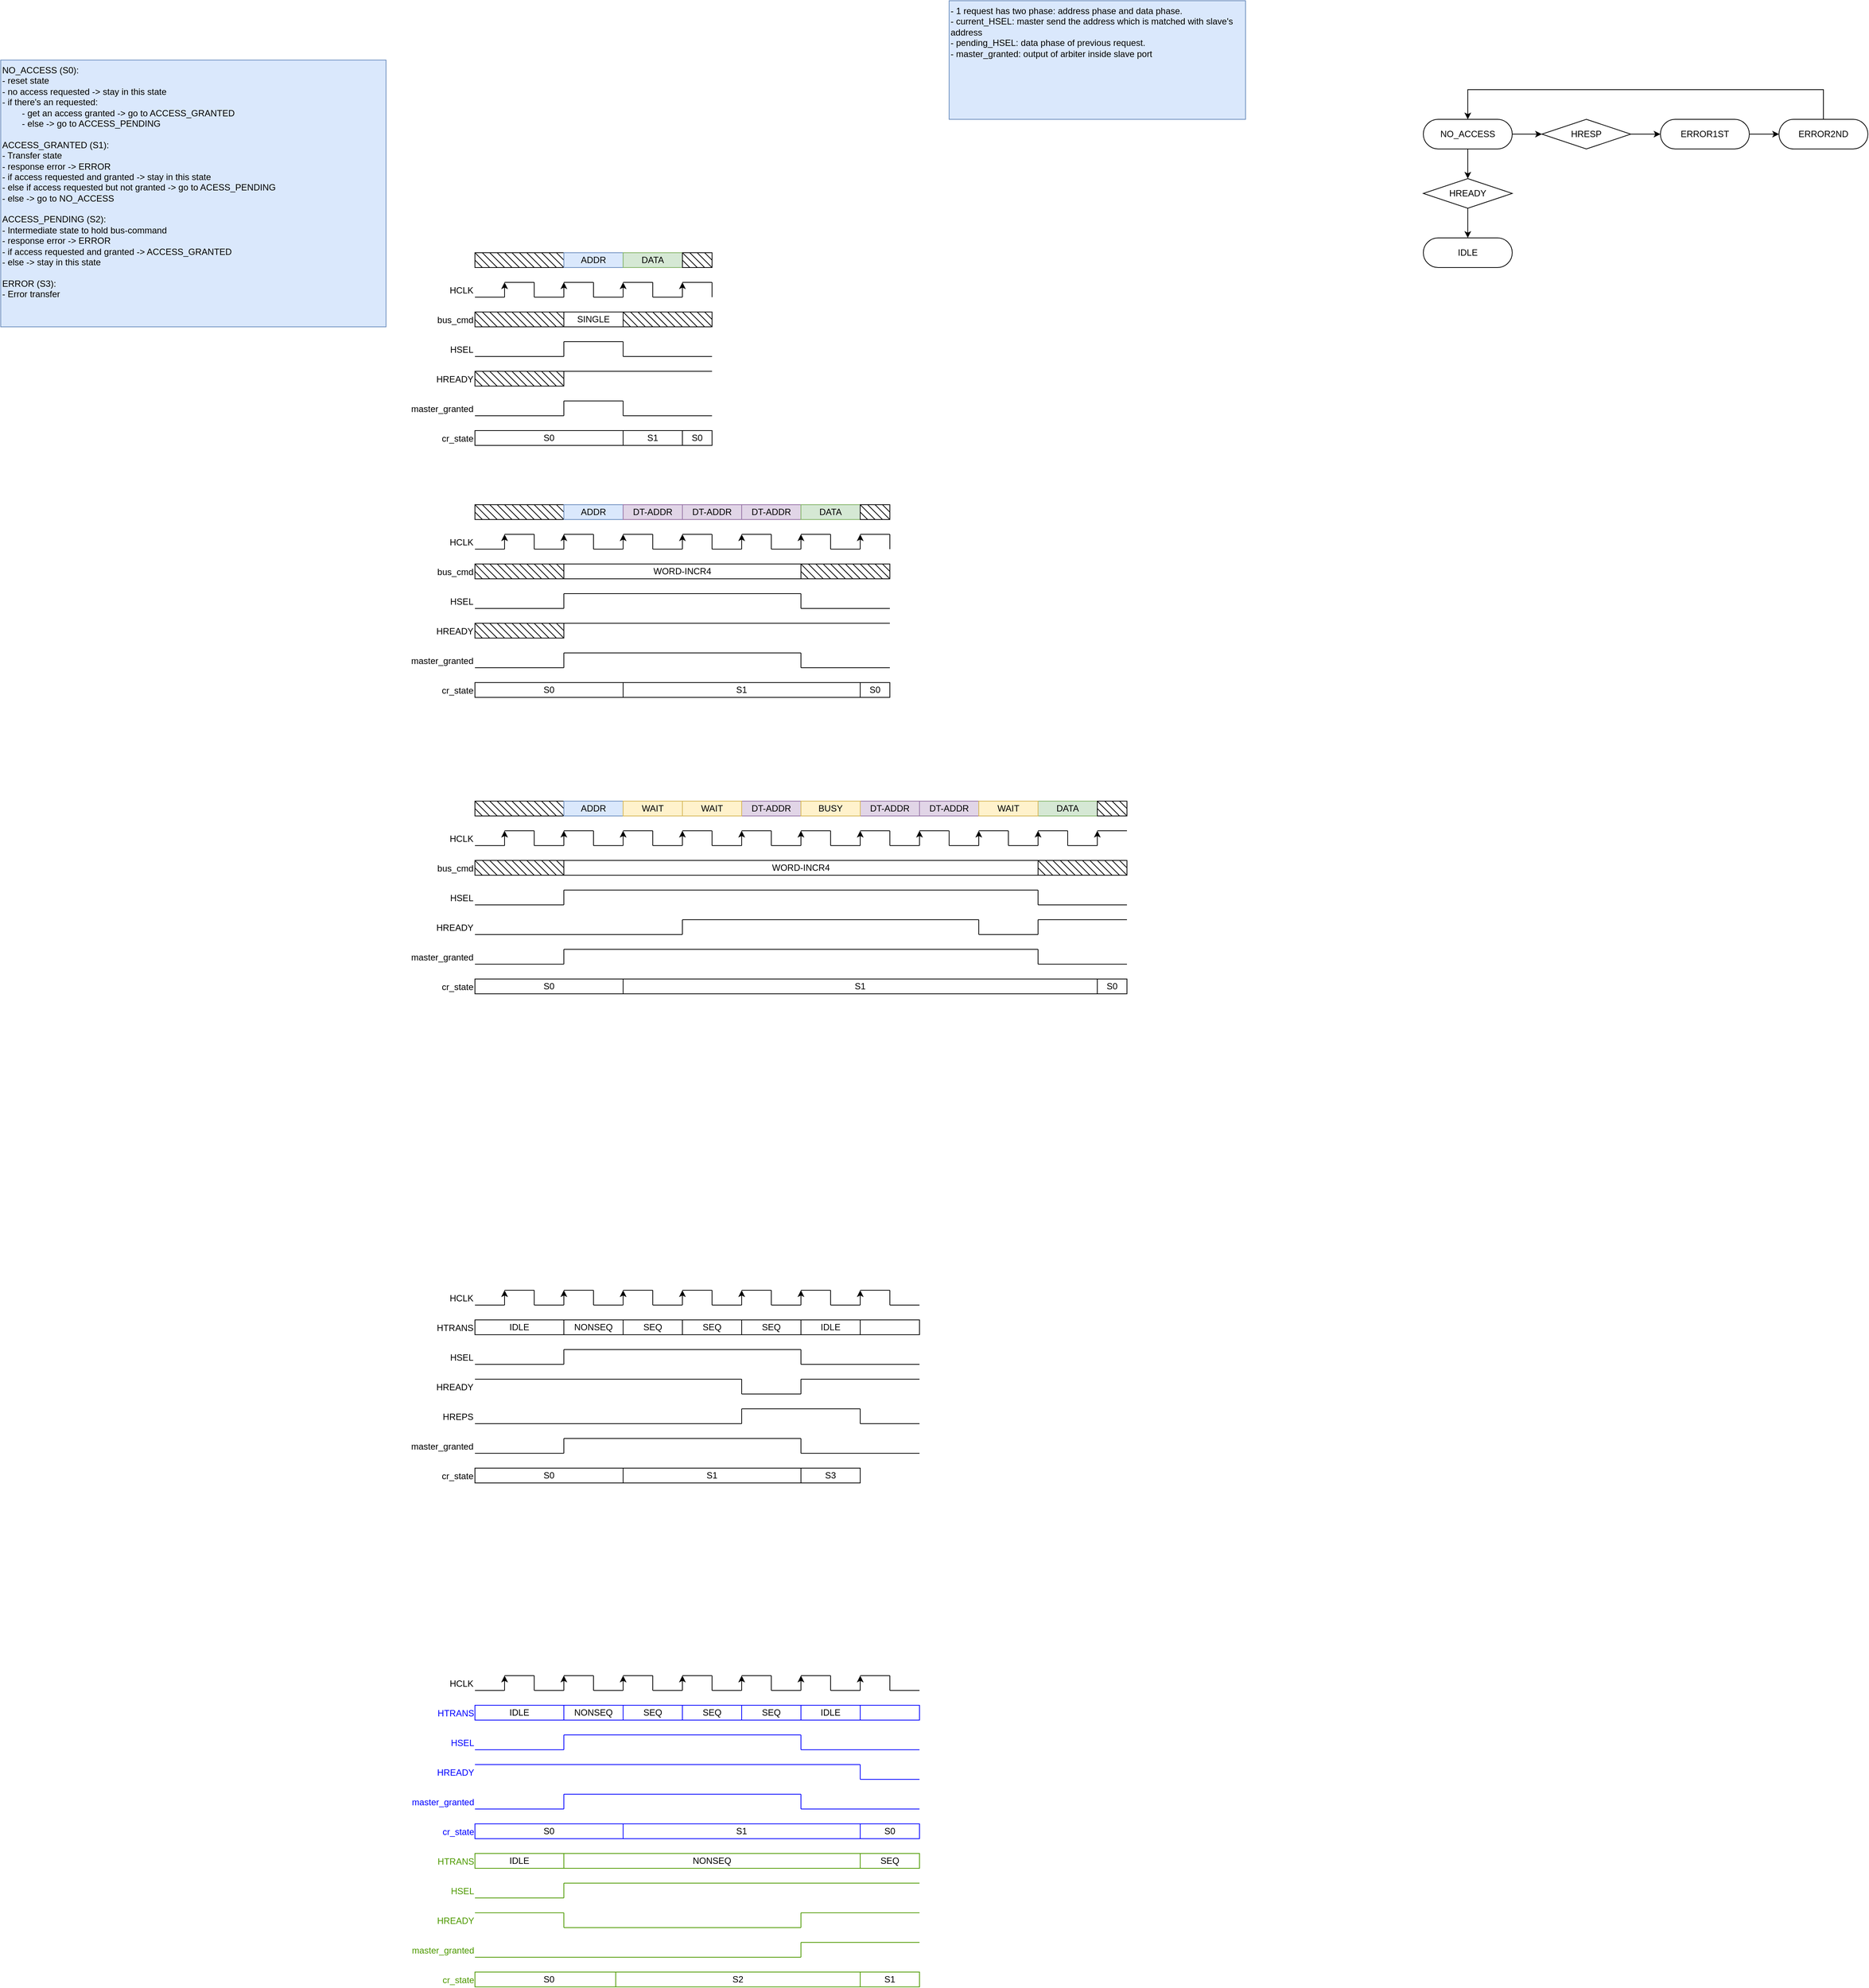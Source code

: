 <mxfile version="24.0.7" type="device">
  <diagram name="Page-1" id="7e0a89b8-554c-2b80-1dc8-d5c74ca68de4">
    <mxGraphModel dx="3502" dy="708" grid="1" gridSize="10" guides="0" tooltips="1" connect="1" arrows="1" fold="1" page="1" pageScale="1" pageWidth="1100" pageHeight="850" background="none" math="0" shadow="0">
      <root>
        <mxCell id="0" />
        <mxCell id="1" parent="0" />
        <mxCell id="OmlpcQI9IJZ9FruPpQCv-11" style="edgeStyle=orthogonalEdgeStyle;rounded=0;orthogonalLoop=1;jettySize=auto;html=1;exitX=1;exitY=0.5;exitDx=0;exitDy=0;entryX=0;entryY=0.5;entryDx=0;entryDy=0;" edge="1" parent="1" source="OmlpcQI9IJZ9FruPpQCv-1" target="OmlpcQI9IJZ9FruPpQCv-4">
          <mxGeometry relative="1" as="geometry" />
        </mxCell>
        <mxCell id="OmlpcQI9IJZ9FruPpQCv-17" style="edgeStyle=orthogonalEdgeStyle;rounded=0;orthogonalLoop=1;jettySize=auto;html=1;exitX=0.5;exitY=1;exitDx=0;exitDy=0;entryX=0.5;entryY=0;entryDx=0;entryDy=0;" edge="1" parent="1" source="OmlpcQI9IJZ9FruPpQCv-1" target="OmlpcQI9IJZ9FruPpQCv-16">
          <mxGeometry relative="1" as="geometry" />
        </mxCell>
        <mxCell id="OmlpcQI9IJZ9FruPpQCv-1" value="NO_ACCESS" style="rounded=1;whiteSpace=wrap;html=1;arcSize=50;" vertex="1" parent="1">
          <mxGeometry x="360" y="200" width="120" height="40" as="geometry" />
        </mxCell>
        <mxCell id="OmlpcQI9IJZ9FruPpQCv-12" style="edgeStyle=orthogonalEdgeStyle;rounded=0;orthogonalLoop=1;jettySize=auto;html=1;exitX=1;exitY=0.5;exitDx=0;exitDy=0;entryX=0;entryY=0.5;entryDx=0;entryDy=0;" edge="1" parent="1" source="OmlpcQI9IJZ9FruPpQCv-4" target="OmlpcQI9IJZ9FruPpQCv-6">
          <mxGeometry relative="1" as="geometry" />
        </mxCell>
        <mxCell id="OmlpcQI9IJZ9FruPpQCv-4" value="HRESP" style="rhombus;whiteSpace=wrap;html=1;" vertex="1" parent="1">
          <mxGeometry x="520" y="200" width="120" height="40" as="geometry" />
        </mxCell>
        <mxCell id="OmlpcQI9IJZ9FruPpQCv-14" style="edgeStyle=orthogonalEdgeStyle;rounded=0;orthogonalLoop=1;jettySize=auto;html=1;exitX=1;exitY=0.5;exitDx=0;exitDy=0;entryX=0;entryY=0.5;entryDx=0;entryDy=0;" edge="1" parent="1" source="OmlpcQI9IJZ9FruPpQCv-6" target="OmlpcQI9IJZ9FruPpQCv-13">
          <mxGeometry relative="1" as="geometry" />
        </mxCell>
        <mxCell id="OmlpcQI9IJZ9FruPpQCv-6" value="ERROR1ST" style="rounded=1;whiteSpace=wrap;html=1;arcSize=50;" vertex="1" parent="1">
          <mxGeometry x="680" y="200" width="120" height="40" as="geometry" />
        </mxCell>
        <mxCell id="OmlpcQI9IJZ9FruPpQCv-15" style="edgeStyle=orthogonalEdgeStyle;rounded=0;orthogonalLoop=1;jettySize=auto;html=1;exitX=0.5;exitY=0;exitDx=0;exitDy=0;entryX=0.5;entryY=0;entryDx=0;entryDy=0;" edge="1" parent="1" source="OmlpcQI9IJZ9FruPpQCv-13" target="OmlpcQI9IJZ9FruPpQCv-1">
          <mxGeometry relative="1" as="geometry">
            <Array as="points">
              <mxPoint x="900" y="160" />
              <mxPoint x="420" y="160" />
            </Array>
          </mxGeometry>
        </mxCell>
        <mxCell id="OmlpcQI9IJZ9FruPpQCv-13" value="ERROR2ND" style="rounded=1;whiteSpace=wrap;html=1;arcSize=50;" vertex="1" parent="1">
          <mxGeometry x="840" y="200" width="120" height="40" as="geometry" />
        </mxCell>
        <mxCell id="OmlpcQI9IJZ9FruPpQCv-19" style="edgeStyle=orthogonalEdgeStyle;rounded=0;orthogonalLoop=1;jettySize=auto;html=1;exitX=0.5;exitY=1;exitDx=0;exitDy=0;entryX=0.5;entryY=0;entryDx=0;entryDy=0;" edge="1" parent="1" source="OmlpcQI9IJZ9FruPpQCv-16" target="OmlpcQI9IJZ9FruPpQCv-18">
          <mxGeometry relative="1" as="geometry" />
        </mxCell>
        <mxCell id="OmlpcQI9IJZ9FruPpQCv-16" value="HREADY" style="rhombus;whiteSpace=wrap;html=1;" vertex="1" parent="1">
          <mxGeometry x="360" y="280" width="120" height="40" as="geometry" />
        </mxCell>
        <mxCell id="OmlpcQI9IJZ9FruPpQCv-18" value="IDLE" style="rounded=1;whiteSpace=wrap;html=1;arcSize=50;" vertex="1" parent="1">
          <mxGeometry x="360" y="360" width="120" height="40" as="geometry" />
        </mxCell>
        <mxCell id="OmlpcQI9IJZ9FruPpQCv-20" value="&lt;div&gt;- 1 request has two phase: address phase and data phase.&lt;/div&gt;- current_HSEL: master send the address which is matched with slave&#39;s address&lt;div&gt;- pending_HSEL: data phase of previous request.&lt;/div&gt;&lt;div&gt;- master_granted: output of arbiter inside slave port&lt;/div&gt;" style="text;html=1;align=left;verticalAlign=top;whiteSpace=wrap;rounded=0;fillColor=#dae8fc;strokeColor=#6c8ebf;" vertex="1" parent="1">
          <mxGeometry x="-280" y="40" width="400" height="160" as="geometry" />
        </mxCell>
        <mxCell id="OmlpcQI9IJZ9FruPpQCv-22" value="&lt;div&gt;NO_ACCESS (S0):&lt;/div&gt;&lt;div&gt;- reset state&lt;/div&gt;&lt;div&gt;- no access requested -&amp;gt; stay in this state&lt;/div&gt;&lt;div&gt;- if there&#39;s an requested:&lt;/div&gt;&lt;div&gt;&lt;span style=&quot;white-space: pre;&quot;&gt;&#x9;&lt;/span&gt;- get an access granted -&amp;gt; go to ACCESS_GRANTED&lt;br&gt;&lt;/div&gt;&lt;div&gt;&lt;span style=&quot;white-space: pre;&quot;&gt;&#x9;&lt;/span&gt;- else -&amp;gt; go to ACCESS_PENDING&lt;br&gt;&lt;/div&gt;&lt;div&gt;&lt;br&gt;&lt;/div&gt;&lt;div&gt;ACCESS_GRANTED (S1):&lt;/div&gt;&lt;div&gt;- Transfer state&lt;/div&gt;&lt;div&gt;- response error -&amp;gt; ERROR&lt;/div&gt;&lt;div&gt;- if access requested and granted -&amp;gt; stay in this state&lt;/div&gt;&lt;div&gt;- else if access requested but not granted -&amp;gt; go to ACESS_PENDING&lt;/div&gt;&lt;div&gt;- else -&amp;gt; go to NO_ACCESS&lt;/div&gt;&lt;div&gt;&lt;br&gt;&lt;/div&gt;&lt;div&gt;ACCESS_PENDING (S2):&lt;/div&gt;&lt;div&gt;-&amp;nbsp;Intermediate state to hold bus-command&lt;/div&gt;&lt;div&gt;-&amp;nbsp;&lt;span style=&quot;background-color: initial;&quot;&gt;response error -&amp;gt; ERROR&lt;/span&gt;&lt;/div&gt;&lt;div&gt;&lt;span style=&quot;background-color: initial;&quot;&gt;- if&amp;nbsp;&lt;/span&gt;&lt;span style=&quot;background-color: initial;&quot;&gt;access requested and granted -&amp;gt; ACCESS_GRANTED&lt;/span&gt;&lt;/div&gt;&lt;div&gt;&lt;span style=&quot;background-color: initial;&quot;&gt;- else -&amp;gt; stay in this state&lt;/span&gt;&lt;/div&gt;&lt;div&gt;&lt;br&gt;&lt;/div&gt;&lt;div&gt;ERROR (S3):&lt;/div&gt;&lt;div&gt;- Error transfer&lt;/div&gt;" style="text;html=1;align=left;verticalAlign=top;whiteSpace=wrap;rounded=0;fillColor=#dae8fc;strokeColor=#6c8ebf;" vertex="1" parent="1">
          <mxGeometry x="-1560" y="120" width="520" height="360" as="geometry" />
        </mxCell>
        <mxCell id="OmlpcQI9IJZ9FruPpQCv-23" value="" style="endArrow=none;html=1;rounded=0;" edge="1" parent="1">
          <mxGeometry width="50" height="50" relative="1" as="geometry">
            <mxPoint x="-920" y="440" as="sourcePoint" />
            <mxPoint x="-880" y="440" as="targetPoint" />
          </mxGeometry>
        </mxCell>
        <mxCell id="OmlpcQI9IJZ9FruPpQCv-24" value="" style="endArrow=classic;html=1;rounded=0;" edge="1" parent="1">
          <mxGeometry width="50" height="50" relative="1" as="geometry">
            <mxPoint x="-880" y="440" as="sourcePoint" />
            <mxPoint x="-880" y="420" as="targetPoint" />
          </mxGeometry>
        </mxCell>
        <mxCell id="OmlpcQI9IJZ9FruPpQCv-27" value="" style="endArrow=none;html=1;rounded=0;" edge="1" parent="1">
          <mxGeometry width="50" height="50" relative="1" as="geometry">
            <mxPoint x="-840" y="420" as="sourcePoint" />
            <mxPoint x="-840" y="440" as="targetPoint" />
          </mxGeometry>
        </mxCell>
        <mxCell id="OmlpcQI9IJZ9FruPpQCv-28" value="" style="endArrow=none;html=1;rounded=0;" edge="1" parent="1">
          <mxGeometry width="50" height="50" relative="1" as="geometry">
            <mxPoint x="-880" y="420" as="sourcePoint" />
            <mxPoint x="-840" y="420" as="targetPoint" />
          </mxGeometry>
        </mxCell>
        <mxCell id="OmlpcQI9IJZ9FruPpQCv-31" value="" style="endArrow=none;html=1;rounded=0;" edge="1" parent="1">
          <mxGeometry width="50" height="50" relative="1" as="geometry">
            <mxPoint x="-840" y="440" as="sourcePoint" />
            <mxPoint x="-800" y="440" as="targetPoint" />
          </mxGeometry>
        </mxCell>
        <mxCell id="OmlpcQI9IJZ9FruPpQCv-32" value="" style="endArrow=classic;html=1;rounded=0;" edge="1" parent="1">
          <mxGeometry width="50" height="50" relative="1" as="geometry">
            <mxPoint x="-800" y="440" as="sourcePoint" />
            <mxPoint x="-800" y="420" as="targetPoint" />
          </mxGeometry>
        </mxCell>
        <mxCell id="OmlpcQI9IJZ9FruPpQCv-33" value="" style="endArrow=none;html=1;rounded=0;" edge="1" parent="1">
          <mxGeometry width="50" height="50" relative="1" as="geometry">
            <mxPoint x="-760" y="420" as="sourcePoint" />
            <mxPoint x="-760" y="440" as="targetPoint" />
          </mxGeometry>
        </mxCell>
        <mxCell id="OmlpcQI9IJZ9FruPpQCv-34" value="" style="endArrow=none;html=1;rounded=0;" edge="1" parent="1">
          <mxGeometry width="50" height="50" relative="1" as="geometry">
            <mxPoint x="-800" y="420" as="sourcePoint" />
            <mxPoint x="-760" y="420" as="targetPoint" />
          </mxGeometry>
        </mxCell>
        <mxCell id="OmlpcQI9IJZ9FruPpQCv-43" value="" style="endArrow=none;html=1;rounded=0;" edge="1" parent="1">
          <mxGeometry width="50" height="50" relative="1" as="geometry">
            <mxPoint x="-760" y="440" as="sourcePoint" />
            <mxPoint x="-720" y="440" as="targetPoint" />
          </mxGeometry>
        </mxCell>
        <mxCell id="OmlpcQI9IJZ9FruPpQCv-44" value="" style="endArrow=classic;html=1;rounded=0;" edge="1" parent="1">
          <mxGeometry width="50" height="50" relative="1" as="geometry">
            <mxPoint x="-720" y="440" as="sourcePoint" />
            <mxPoint x="-720" y="420" as="targetPoint" />
          </mxGeometry>
        </mxCell>
        <mxCell id="OmlpcQI9IJZ9FruPpQCv-45" value="" style="endArrow=none;html=1;rounded=0;" edge="1" parent="1">
          <mxGeometry width="50" height="50" relative="1" as="geometry">
            <mxPoint x="-680" y="420" as="sourcePoint" />
            <mxPoint x="-680" y="440" as="targetPoint" />
          </mxGeometry>
        </mxCell>
        <mxCell id="OmlpcQI9IJZ9FruPpQCv-46" value="" style="endArrow=none;html=1;rounded=0;" edge="1" parent="1">
          <mxGeometry width="50" height="50" relative="1" as="geometry">
            <mxPoint x="-720" y="420" as="sourcePoint" />
            <mxPoint x="-680" y="420" as="targetPoint" />
          </mxGeometry>
        </mxCell>
        <mxCell id="OmlpcQI9IJZ9FruPpQCv-47" value="" style="endArrow=none;html=1;rounded=0;" edge="1" parent="1">
          <mxGeometry width="50" height="50" relative="1" as="geometry">
            <mxPoint x="-680" y="440" as="sourcePoint" />
            <mxPoint x="-640" y="440" as="targetPoint" />
          </mxGeometry>
        </mxCell>
        <mxCell id="OmlpcQI9IJZ9FruPpQCv-48" value="" style="endArrow=classic;html=1;rounded=0;" edge="1" parent="1">
          <mxGeometry width="50" height="50" relative="1" as="geometry">
            <mxPoint x="-640" y="440" as="sourcePoint" />
            <mxPoint x="-640" y="420" as="targetPoint" />
          </mxGeometry>
        </mxCell>
        <mxCell id="OmlpcQI9IJZ9FruPpQCv-49" value="" style="endArrow=none;html=1;rounded=0;" edge="1" parent="1">
          <mxGeometry width="50" height="50" relative="1" as="geometry">
            <mxPoint x="-600" y="420" as="sourcePoint" />
            <mxPoint x="-600" y="440" as="targetPoint" />
          </mxGeometry>
        </mxCell>
        <mxCell id="OmlpcQI9IJZ9FruPpQCv-50" value="" style="endArrow=none;html=1;rounded=0;" edge="1" parent="1">
          <mxGeometry width="50" height="50" relative="1" as="geometry">
            <mxPoint x="-640" y="420" as="sourcePoint" />
            <mxPoint x="-600" y="420" as="targetPoint" />
          </mxGeometry>
        </mxCell>
        <mxCell id="OmlpcQI9IJZ9FruPpQCv-67" value="HCLK" style="text;html=1;align=right;verticalAlign=bottom;whiteSpace=wrap;rounded=0;" vertex="1" parent="1">
          <mxGeometry x="-1080" y="420" width="160" height="20" as="geometry" />
        </mxCell>
        <mxCell id="OmlpcQI9IJZ9FruPpQCv-69" value="bus_cmd" style="text;html=1;align=right;verticalAlign=bottom;whiteSpace=wrap;rounded=0;" vertex="1" parent="1">
          <mxGeometry x="-1080" y="460" width="160" height="20" as="geometry" />
        </mxCell>
        <mxCell id="OmlpcQI9IJZ9FruPpQCv-84" value="" style="group" vertex="1" connectable="0" parent="1">
          <mxGeometry x="-920" y="460" width="120" height="20" as="geometry" />
        </mxCell>
        <mxCell id="OmlpcQI9IJZ9FruPpQCv-68" value="" style="rounded=0;whiteSpace=wrap;html=1;" vertex="1" parent="OmlpcQI9IJZ9FruPpQCv-84">
          <mxGeometry width="120" height="20" as="geometry" />
        </mxCell>
        <mxCell id="OmlpcQI9IJZ9FruPpQCv-70" value="" style="endArrow=none;html=1;rounded=0;entryX=0.168;entryY=1.015;entryDx=0;entryDy=0;entryPerimeter=0;exitX=0;exitY=0;exitDx=0;exitDy=0;" edge="1" parent="OmlpcQI9IJZ9FruPpQCv-84" source="OmlpcQI9IJZ9FruPpQCv-68" target="OmlpcQI9IJZ9FruPpQCv-68">
          <mxGeometry width="50" height="50" relative="1" as="geometry">
            <mxPoint y="20" as="sourcePoint" />
            <mxPoint x="50" y="-30" as="targetPoint" />
          </mxGeometry>
        </mxCell>
        <mxCell id="OmlpcQI9IJZ9FruPpQCv-71" value="" style="endArrow=none;html=1;rounded=0;entryX=0.168;entryY=1.015;entryDx=0;entryDy=0;entryPerimeter=0;exitX=0;exitY=0;exitDx=0;exitDy=0;" edge="1" parent="OmlpcQI9IJZ9FruPpQCv-84">
          <mxGeometry width="50" height="50" relative="1" as="geometry">
            <mxPoint x="20" as="sourcePoint" />
            <mxPoint x="40" y="20" as="targetPoint" />
          </mxGeometry>
        </mxCell>
        <mxCell id="OmlpcQI9IJZ9FruPpQCv-72" value="" style="endArrow=none;html=1;rounded=0;entryX=0.168;entryY=1.015;entryDx=0;entryDy=0;entryPerimeter=0;exitX=0;exitY=0;exitDx=0;exitDy=0;" edge="1" parent="OmlpcQI9IJZ9FruPpQCv-84">
          <mxGeometry width="50" height="50" relative="1" as="geometry">
            <mxPoint x="40" as="sourcePoint" />
            <mxPoint x="60" y="20" as="targetPoint" />
          </mxGeometry>
        </mxCell>
        <mxCell id="OmlpcQI9IJZ9FruPpQCv-73" value="" style="endArrow=none;html=1;rounded=0;entryX=0.168;entryY=1.015;entryDx=0;entryDy=0;entryPerimeter=0;exitX=0;exitY=0;exitDx=0;exitDy=0;" edge="1" parent="OmlpcQI9IJZ9FruPpQCv-84">
          <mxGeometry width="50" height="50" relative="1" as="geometry">
            <mxPoint x="60" as="sourcePoint" />
            <mxPoint x="80" y="20" as="targetPoint" />
          </mxGeometry>
        </mxCell>
        <mxCell id="OmlpcQI9IJZ9FruPpQCv-74" value="" style="endArrow=none;html=1;rounded=0;entryX=0.168;entryY=1.015;entryDx=0;entryDy=0;entryPerimeter=0;exitX=0;exitY=0;exitDx=0;exitDy=0;" edge="1" parent="OmlpcQI9IJZ9FruPpQCv-84">
          <mxGeometry width="50" height="50" relative="1" as="geometry">
            <mxPoint x="80" as="sourcePoint" />
            <mxPoint x="100" y="20" as="targetPoint" />
          </mxGeometry>
        </mxCell>
        <mxCell id="OmlpcQI9IJZ9FruPpQCv-75" value="" style="endArrow=none;html=1;rounded=0;entryX=0.168;entryY=1.015;entryDx=0;entryDy=0;entryPerimeter=0;exitX=0;exitY=0;exitDx=0;exitDy=0;" edge="1" parent="OmlpcQI9IJZ9FruPpQCv-84">
          <mxGeometry width="50" height="50" relative="1" as="geometry">
            <mxPoint x="100" as="sourcePoint" />
            <mxPoint x="120" y="20" as="targetPoint" />
          </mxGeometry>
        </mxCell>
        <mxCell id="OmlpcQI9IJZ9FruPpQCv-76" value="" style="endArrow=none;html=1;rounded=0;entryX=0.168;entryY=1.015;entryDx=0;entryDy=0;entryPerimeter=0;exitX=0;exitY=0;exitDx=0;exitDy=0;" edge="1" parent="OmlpcQI9IJZ9FruPpQCv-84">
          <mxGeometry width="50" height="50" relative="1" as="geometry">
            <mxPoint x="10" as="sourcePoint" />
            <mxPoint x="30" y="20" as="targetPoint" />
          </mxGeometry>
        </mxCell>
        <mxCell id="OmlpcQI9IJZ9FruPpQCv-77" value="" style="endArrow=none;html=1;rounded=0;entryX=0.168;entryY=1.015;entryDx=0;entryDy=0;entryPerimeter=0;exitX=0;exitY=0;exitDx=0;exitDy=0;" edge="1" parent="OmlpcQI9IJZ9FruPpQCv-84">
          <mxGeometry width="50" height="50" relative="1" as="geometry">
            <mxPoint x="30" as="sourcePoint" />
            <mxPoint x="50" y="20" as="targetPoint" />
          </mxGeometry>
        </mxCell>
        <mxCell id="OmlpcQI9IJZ9FruPpQCv-78" value="" style="endArrow=none;html=1;rounded=0;entryX=0.168;entryY=1.015;entryDx=0;entryDy=0;entryPerimeter=0;exitX=0;exitY=0;exitDx=0;exitDy=0;" edge="1" parent="OmlpcQI9IJZ9FruPpQCv-84">
          <mxGeometry width="50" height="50" relative="1" as="geometry">
            <mxPoint x="50" as="sourcePoint" />
            <mxPoint x="70" y="20" as="targetPoint" />
          </mxGeometry>
        </mxCell>
        <mxCell id="OmlpcQI9IJZ9FruPpQCv-79" value="" style="endArrow=none;html=1;rounded=0;entryX=0.168;entryY=1.015;entryDx=0;entryDy=0;entryPerimeter=0;exitX=0;exitY=0;exitDx=0;exitDy=0;" edge="1" parent="OmlpcQI9IJZ9FruPpQCv-84">
          <mxGeometry width="50" height="50" relative="1" as="geometry">
            <mxPoint x="70" as="sourcePoint" />
            <mxPoint x="90" y="20" as="targetPoint" />
          </mxGeometry>
        </mxCell>
        <mxCell id="OmlpcQI9IJZ9FruPpQCv-81" value="" style="endArrow=none;html=1;rounded=0;entryX=0.168;entryY=1.015;entryDx=0;entryDy=0;entryPerimeter=0;exitX=0;exitY=0;exitDx=0;exitDy=0;" edge="1" parent="OmlpcQI9IJZ9FruPpQCv-84">
          <mxGeometry width="50" height="50" relative="1" as="geometry">
            <mxPoint x="90" as="sourcePoint" />
            <mxPoint x="110" y="20" as="targetPoint" />
          </mxGeometry>
        </mxCell>
        <mxCell id="OmlpcQI9IJZ9FruPpQCv-82" value="" style="endArrow=none;html=1;rounded=0;entryX=0.168;entryY=1.015;entryDx=0;entryDy=0;entryPerimeter=0;" edge="1" parent="OmlpcQI9IJZ9FruPpQCv-84">
          <mxGeometry width="50" height="50" relative="1" as="geometry">
            <mxPoint y="10" as="sourcePoint" />
            <mxPoint x="10" y="20" as="targetPoint" />
          </mxGeometry>
        </mxCell>
        <mxCell id="OmlpcQI9IJZ9FruPpQCv-83" value="" style="endArrow=none;html=1;rounded=0;entryX=1;entryY=0.5;entryDx=0;entryDy=0;exitX=0;exitY=0;exitDx=0;exitDy=0;" edge="1" parent="OmlpcQI9IJZ9FruPpQCv-84" target="OmlpcQI9IJZ9FruPpQCv-68">
          <mxGeometry width="50" height="50" relative="1" as="geometry">
            <mxPoint x="110" as="sourcePoint" />
            <mxPoint x="130" y="20" as="targetPoint" />
          </mxGeometry>
        </mxCell>
        <mxCell id="OmlpcQI9IJZ9FruPpQCv-86" value="SINGLE" style="rounded=0;whiteSpace=wrap;html=1;" vertex="1" parent="1">
          <mxGeometry x="-800" y="460" width="80" height="20" as="geometry" />
        </mxCell>
        <mxCell id="OmlpcQI9IJZ9FruPpQCv-87" value="cr_state" style="text;html=1;align=right;verticalAlign=bottom;whiteSpace=wrap;rounded=0;" vertex="1" parent="1">
          <mxGeometry x="-1080" y="620" width="160" height="20" as="geometry" />
        </mxCell>
        <mxCell id="OmlpcQI9IJZ9FruPpQCv-88" value="S0" style="rounded=0;whiteSpace=wrap;html=1;" vertex="1" parent="1">
          <mxGeometry x="-920" y="620" width="200" height="20" as="geometry" />
        </mxCell>
        <mxCell id="OmlpcQI9IJZ9FruPpQCv-89" value="S1" style="rounded=0;whiteSpace=wrap;html=1;" vertex="1" parent="1">
          <mxGeometry x="-720" y="620" width="80" height="20" as="geometry" />
        </mxCell>
        <mxCell id="OmlpcQI9IJZ9FruPpQCv-90" value="" style="endArrow=none;html=1;rounded=0;" edge="1" parent="1">
          <mxGeometry width="50" height="50" relative="1" as="geometry">
            <mxPoint x="-920" y="520" as="sourcePoint" />
            <mxPoint x="-800" y="520" as="targetPoint" />
          </mxGeometry>
        </mxCell>
        <mxCell id="OmlpcQI9IJZ9FruPpQCv-91" value="HSEL" style="text;html=1;align=right;verticalAlign=bottom;whiteSpace=wrap;rounded=0;" vertex="1" parent="1">
          <mxGeometry x="-1080" y="500" width="160" height="20" as="geometry" />
        </mxCell>
        <mxCell id="OmlpcQI9IJZ9FruPpQCv-92" value="" style="endArrow=none;html=1;rounded=0;" edge="1" parent="1">
          <mxGeometry width="50" height="50" relative="1" as="geometry">
            <mxPoint x="-800" y="520" as="sourcePoint" />
            <mxPoint x="-800" y="500" as="targetPoint" />
          </mxGeometry>
        </mxCell>
        <mxCell id="OmlpcQI9IJZ9FruPpQCv-93" value="" style="endArrow=none;html=1;rounded=0;" edge="1" parent="1">
          <mxGeometry width="50" height="50" relative="1" as="geometry">
            <mxPoint x="-800" y="500" as="sourcePoint" />
            <mxPoint x="-720" y="500" as="targetPoint" />
          </mxGeometry>
        </mxCell>
        <mxCell id="OmlpcQI9IJZ9FruPpQCv-94" value="" style="endArrow=none;html=1;rounded=0;" edge="1" parent="1">
          <mxGeometry width="50" height="50" relative="1" as="geometry">
            <mxPoint x="-720" y="520" as="sourcePoint" />
            <mxPoint x="-720" y="500" as="targetPoint" />
          </mxGeometry>
        </mxCell>
        <mxCell id="OmlpcQI9IJZ9FruPpQCv-96" value="" style="group" vertex="1" connectable="0" parent="1">
          <mxGeometry x="-720" y="460" width="120" height="20" as="geometry" />
        </mxCell>
        <mxCell id="OmlpcQI9IJZ9FruPpQCv-97" value="" style="rounded=0;whiteSpace=wrap;html=1;" vertex="1" parent="OmlpcQI9IJZ9FruPpQCv-96">
          <mxGeometry width="120" height="20" as="geometry" />
        </mxCell>
        <mxCell id="OmlpcQI9IJZ9FruPpQCv-98" value="" style="endArrow=none;html=1;rounded=0;entryX=0.168;entryY=1.015;entryDx=0;entryDy=0;entryPerimeter=0;exitX=0;exitY=0;exitDx=0;exitDy=0;" edge="1" parent="OmlpcQI9IJZ9FruPpQCv-96" source="OmlpcQI9IJZ9FruPpQCv-97" target="OmlpcQI9IJZ9FruPpQCv-97">
          <mxGeometry width="50" height="50" relative="1" as="geometry">
            <mxPoint y="20" as="sourcePoint" />
            <mxPoint x="50" y="-30" as="targetPoint" />
          </mxGeometry>
        </mxCell>
        <mxCell id="OmlpcQI9IJZ9FruPpQCv-99" value="" style="endArrow=none;html=1;rounded=0;entryX=0.168;entryY=1.015;entryDx=0;entryDy=0;entryPerimeter=0;exitX=0;exitY=0;exitDx=0;exitDy=0;" edge="1" parent="OmlpcQI9IJZ9FruPpQCv-96">
          <mxGeometry width="50" height="50" relative="1" as="geometry">
            <mxPoint x="20" as="sourcePoint" />
            <mxPoint x="40" y="20" as="targetPoint" />
          </mxGeometry>
        </mxCell>
        <mxCell id="OmlpcQI9IJZ9FruPpQCv-100" value="" style="endArrow=none;html=1;rounded=0;entryX=0.168;entryY=1.015;entryDx=0;entryDy=0;entryPerimeter=0;exitX=0;exitY=0;exitDx=0;exitDy=0;" edge="1" parent="OmlpcQI9IJZ9FruPpQCv-96">
          <mxGeometry width="50" height="50" relative="1" as="geometry">
            <mxPoint x="40" as="sourcePoint" />
            <mxPoint x="60" y="20" as="targetPoint" />
          </mxGeometry>
        </mxCell>
        <mxCell id="OmlpcQI9IJZ9FruPpQCv-101" value="" style="endArrow=none;html=1;rounded=0;entryX=0.168;entryY=1.015;entryDx=0;entryDy=0;entryPerimeter=0;exitX=0;exitY=0;exitDx=0;exitDy=0;" edge="1" parent="OmlpcQI9IJZ9FruPpQCv-96">
          <mxGeometry width="50" height="50" relative="1" as="geometry">
            <mxPoint x="60" as="sourcePoint" />
            <mxPoint x="80" y="20" as="targetPoint" />
          </mxGeometry>
        </mxCell>
        <mxCell id="OmlpcQI9IJZ9FruPpQCv-102" value="" style="endArrow=none;html=1;rounded=0;entryX=0.168;entryY=1.015;entryDx=0;entryDy=0;entryPerimeter=0;exitX=0;exitY=0;exitDx=0;exitDy=0;" edge="1" parent="OmlpcQI9IJZ9FruPpQCv-96">
          <mxGeometry width="50" height="50" relative="1" as="geometry">
            <mxPoint x="80" as="sourcePoint" />
            <mxPoint x="100" y="20" as="targetPoint" />
          </mxGeometry>
        </mxCell>
        <mxCell id="OmlpcQI9IJZ9FruPpQCv-103" value="" style="endArrow=none;html=1;rounded=0;entryX=0.168;entryY=1.015;entryDx=0;entryDy=0;entryPerimeter=0;exitX=0;exitY=0;exitDx=0;exitDy=0;" edge="1" parent="OmlpcQI9IJZ9FruPpQCv-96">
          <mxGeometry width="50" height="50" relative="1" as="geometry">
            <mxPoint x="100" as="sourcePoint" />
            <mxPoint x="120" y="20" as="targetPoint" />
          </mxGeometry>
        </mxCell>
        <mxCell id="OmlpcQI9IJZ9FruPpQCv-104" value="" style="endArrow=none;html=1;rounded=0;entryX=0.168;entryY=1.015;entryDx=0;entryDy=0;entryPerimeter=0;exitX=0;exitY=0;exitDx=0;exitDy=0;" edge="1" parent="OmlpcQI9IJZ9FruPpQCv-96">
          <mxGeometry width="50" height="50" relative="1" as="geometry">
            <mxPoint x="10" as="sourcePoint" />
            <mxPoint x="30" y="20" as="targetPoint" />
          </mxGeometry>
        </mxCell>
        <mxCell id="OmlpcQI9IJZ9FruPpQCv-105" value="" style="endArrow=none;html=1;rounded=0;entryX=0.168;entryY=1.015;entryDx=0;entryDy=0;entryPerimeter=0;exitX=0;exitY=0;exitDx=0;exitDy=0;" edge="1" parent="OmlpcQI9IJZ9FruPpQCv-96">
          <mxGeometry width="50" height="50" relative="1" as="geometry">
            <mxPoint x="30" as="sourcePoint" />
            <mxPoint x="50" y="20" as="targetPoint" />
          </mxGeometry>
        </mxCell>
        <mxCell id="OmlpcQI9IJZ9FruPpQCv-106" value="" style="endArrow=none;html=1;rounded=0;entryX=0.168;entryY=1.015;entryDx=0;entryDy=0;entryPerimeter=0;exitX=0;exitY=0;exitDx=0;exitDy=0;" edge="1" parent="OmlpcQI9IJZ9FruPpQCv-96">
          <mxGeometry width="50" height="50" relative="1" as="geometry">
            <mxPoint x="50" as="sourcePoint" />
            <mxPoint x="70" y="20" as="targetPoint" />
          </mxGeometry>
        </mxCell>
        <mxCell id="OmlpcQI9IJZ9FruPpQCv-107" value="" style="endArrow=none;html=1;rounded=0;entryX=0.168;entryY=1.015;entryDx=0;entryDy=0;entryPerimeter=0;exitX=0;exitY=0;exitDx=0;exitDy=0;" edge="1" parent="OmlpcQI9IJZ9FruPpQCv-96">
          <mxGeometry width="50" height="50" relative="1" as="geometry">
            <mxPoint x="70" as="sourcePoint" />
            <mxPoint x="90" y="20" as="targetPoint" />
          </mxGeometry>
        </mxCell>
        <mxCell id="OmlpcQI9IJZ9FruPpQCv-108" value="" style="endArrow=none;html=1;rounded=0;entryX=0.168;entryY=1.015;entryDx=0;entryDy=0;entryPerimeter=0;exitX=0;exitY=0;exitDx=0;exitDy=0;" edge="1" parent="OmlpcQI9IJZ9FruPpQCv-96">
          <mxGeometry width="50" height="50" relative="1" as="geometry">
            <mxPoint x="90" as="sourcePoint" />
            <mxPoint x="110" y="20" as="targetPoint" />
          </mxGeometry>
        </mxCell>
        <mxCell id="OmlpcQI9IJZ9FruPpQCv-109" value="" style="endArrow=none;html=1;rounded=0;entryX=0.168;entryY=1.015;entryDx=0;entryDy=0;entryPerimeter=0;" edge="1" parent="OmlpcQI9IJZ9FruPpQCv-96">
          <mxGeometry width="50" height="50" relative="1" as="geometry">
            <mxPoint y="10" as="sourcePoint" />
            <mxPoint x="10" y="20" as="targetPoint" />
          </mxGeometry>
        </mxCell>
        <mxCell id="OmlpcQI9IJZ9FruPpQCv-110" value="" style="endArrow=none;html=1;rounded=0;entryX=1;entryY=0.5;entryDx=0;entryDy=0;exitX=0;exitY=0;exitDx=0;exitDy=0;" edge="1" parent="OmlpcQI9IJZ9FruPpQCv-96" target="OmlpcQI9IJZ9FruPpQCv-97">
          <mxGeometry width="50" height="50" relative="1" as="geometry">
            <mxPoint x="110" as="sourcePoint" />
            <mxPoint x="130" y="20" as="targetPoint" />
          </mxGeometry>
        </mxCell>
        <mxCell id="OmlpcQI9IJZ9FruPpQCv-111" value="" style="endArrow=none;html=1;rounded=0;" edge="1" parent="1">
          <mxGeometry width="50" height="50" relative="1" as="geometry">
            <mxPoint x="-720" y="520" as="sourcePoint" />
            <mxPoint x="-600" y="520" as="targetPoint" />
          </mxGeometry>
        </mxCell>
        <mxCell id="OmlpcQI9IJZ9FruPpQCv-112" value="HREADY" style="text;html=1;align=right;verticalAlign=bottom;whiteSpace=wrap;rounded=0;" vertex="1" parent="1">
          <mxGeometry x="-1080" y="540" width="160" height="20" as="geometry" />
        </mxCell>
        <mxCell id="OmlpcQI9IJZ9FruPpQCv-114" value="" style="group" vertex="1" connectable="0" parent="1">
          <mxGeometry x="-920" y="540" width="120" height="20" as="geometry" />
        </mxCell>
        <mxCell id="OmlpcQI9IJZ9FruPpQCv-115" value="" style="rounded=0;whiteSpace=wrap;html=1;" vertex="1" parent="OmlpcQI9IJZ9FruPpQCv-114">
          <mxGeometry width="120" height="20" as="geometry" />
        </mxCell>
        <mxCell id="OmlpcQI9IJZ9FruPpQCv-116" value="" style="endArrow=none;html=1;rounded=0;entryX=0.168;entryY=1.015;entryDx=0;entryDy=0;entryPerimeter=0;exitX=0;exitY=0;exitDx=0;exitDy=0;" edge="1" parent="OmlpcQI9IJZ9FruPpQCv-114" source="OmlpcQI9IJZ9FruPpQCv-115" target="OmlpcQI9IJZ9FruPpQCv-115">
          <mxGeometry width="50" height="50" relative="1" as="geometry">
            <mxPoint y="20" as="sourcePoint" />
            <mxPoint x="50" y="-30" as="targetPoint" />
          </mxGeometry>
        </mxCell>
        <mxCell id="OmlpcQI9IJZ9FruPpQCv-117" value="" style="endArrow=none;html=1;rounded=0;entryX=0.168;entryY=1.015;entryDx=0;entryDy=0;entryPerimeter=0;exitX=0;exitY=0;exitDx=0;exitDy=0;" edge="1" parent="OmlpcQI9IJZ9FruPpQCv-114">
          <mxGeometry width="50" height="50" relative="1" as="geometry">
            <mxPoint x="20" as="sourcePoint" />
            <mxPoint x="40" y="20" as="targetPoint" />
          </mxGeometry>
        </mxCell>
        <mxCell id="OmlpcQI9IJZ9FruPpQCv-118" value="" style="endArrow=none;html=1;rounded=0;entryX=0.168;entryY=1.015;entryDx=0;entryDy=0;entryPerimeter=0;exitX=0;exitY=0;exitDx=0;exitDy=0;" edge="1" parent="OmlpcQI9IJZ9FruPpQCv-114">
          <mxGeometry width="50" height="50" relative="1" as="geometry">
            <mxPoint x="40" as="sourcePoint" />
            <mxPoint x="60" y="20" as="targetPoint" />
          </mxGeometry>
        </mxCell>
        <mxCell id="OmlpcQI9IJZ9FruPpQCv-119" value="" style="endArrow=none;html=1;rounded=0;entryX=0.168;entryY=1.015;entryDx=0;entryDy=0;entryPerimeter=0;exitX=0;exitY=0;exitDx=0;exitDy=0;" edge="1" parent="OmlpcQI9IJZ9FruPpQCv-114">
          <mxGeometry width="50" height="50" relative="1" as="geometry">
            <mxPoint x="60" as="sourcePoint" />
            <mxPoint x="80" y="20" as="targetPoint" />
          </mxGeometry>
        </mxCell>
        <mxCell id="OmlpcQI9IJZ9FruPpQCv-120" value="" style="endArrow=none;html=1;rounded=0;entryX=0.168;entryY=1.015;entryDx=0;entryDy=0;entryPerimeter=0;exitX=0;exitY=0;exitDx=0;exitDy=0;" edge="1" parent="OmlpcQI9IJZ9FruPpQCv-114">
          <mxGeometry width="50" height="50" relative="1" as="geometry">
            <mxPoint x="80" as="sourcePoint" />
            <mxPoint x="100" y="20" as="targetPoint" />
          </mxGeometry>
        </mxCell>
        <mxCell id="OmlpcQI9IJZ9FruPpQCv-121" value="" style="endArrow=none;html=1;rounded=0;entryX=0.168;entryY=1.015;entryDx=0;entryDy=0;entryPerimeter=0;exitX=0;exitY=0;exitDx=0;exitDy=0;" edge="1" parent="OmlpcQI9IJZ9FruPpQCv-114">
          <mxGeometry width="50" height="50" relative="1" as="geometry">
            <mxPoint x="100" as="sourcePoint" />
            <mxPoint x="120" y="20" as="targetPoint" />
          </mxGeometry>
        </mxCell>
        <mxCell id="OmlpcQI9IJZ9FruPpQCv-122" value="" style="endArrow=none;html=1;rounded=0;entryX=0.168;entryY=1.015;entryDx=0;entryDy=0;entryPerimeter=0;exitX=0;exitY=0;exitDx=0;exitDy=0;" edge="1" parent="OmlpcQI9IJZ9FruPpQCv-114">
          <mxGeometry width="50" height="50" relative="1" as="geometry">
            <mxPoint x="10" as="sourcePoint" />
            <mxPoint x="30" y="20" as="targetPoint" />
          </mxGeometry>
        </mxCell>
        <mxCell id="OmlpcQI9IJZ9FruPpQCv-123" value="" style="endArrow=none;html=1;rounded=0;entryX=0.168;entryY=1.015;entryDx=0;entryDy=0;entryPerimeter=0;exitX=0;exitY=0;exitDx=0;exitDy=0;" edge="1" parent="OmlpcQI9IJZ9FruPpQCv-114">
          <mxGeometry width="50" height="50" relative="1" as="geometry">
            <mxPoint x="30" as="sourcePoint" />
            <mxPoint x="50" y="20" as="targetPoint" />
          </mxGeometry>
        </mxCell>
        <mxCell id="OmlpcQI9IJZ9FruPpQCv-124" value="" style="endArrow=none;html=1;rounded=0;entryX=0.168;entryY=1.015;entryDx=0;entryDy=0;entryPerimeter=0;exitX=0;exitY=0;exitDx=0;exitDy=0;" edge="1" parent="OmlpcQI9IJZ9FruPpQCv-114">
          <mxGeometry width="50" height="50" relative="1" as="geometry">
            <mxPoint x="50" as="sourcePoint" />
            <mxPoint x="70" y="20" as="targetPoint" />
          </mxGeometry>
        </mxCell>
        <mxCell id="OmlpcQI9IJZ9FruPpQCv-125" value="" style="endArrow=none;html=1;rounded=0;entryX=0.168;entryY=1.015;entryDx=0;entryDy=0;entryPerimeter=0;exitX=0;exitY=0;exitDx=0;exitDy=0;" edge="1" parent="OmlpcQI9IJZ9FruPpQCv-114">
          <mxGeometry width="50" height="50" relative="1" as="geometry">
            <mxPoint x="70" as="sourcePoint" />
            <mxPoint x="90" y="20" as="targetPoint" />
          </mxGeometry>
        </mxCell>
        <mxCell id="OmlpcQI9IJZ9FruPpQCv-126" value="" style="endArrow=none;html=1;rounded=0;entryX=0.168;entryY=1.015;entryDx=0;entryDy=0;entryPerimeter=0;exitX=0;exitY=0;exitDx=0;exitDy=0;" edge="1" parent="OmlpcQI9IJZ9FruPpQCv-114">
          <mxGeometry width="50" height="50" relative="1" as="geometry">
            <mxPoint x="90" as="sourcePoint" />
            <mxPoint x="110" y="20" as="targetPoint" />
          </mxGeometry>
        </mxCell>
        <mxCell id="OmlpcQI9IJZ9FruPpQCv-127" value="" style="endArrow=none;html=1;rounded=0;entryX=0.168;entryY=1.015;entryDx=0;entryDy=0;entryPerimeter=0;" edge="1" parent="OmlpcQI9IJZ9FruPpQCv-114">
          <mxGeometry width="50" height="50" relative="1" as="geometry">
            <mxPoint y="10" as="sourcePoint" />
            <mxPoint x="10" y="20" as="targetPoint" />
          </mxGeometry>
        </mxCell>
        <mxCell id="OmlpcQI9IJZ9FruPpQCv-128" value="" style="endArrow=none;html=1;rounded=0;entryX=1;entryY=0.5;entryDx=0;entryDy=0;exitX=0;exitY=0;exitDx=0;exitDy=0;" edge="1" parent="OmlpcQI9IJZ9FruPpQCv-114" target="OmlpcQI9IJZ9FruPpQCv-115">
          <mxGeometry width="50" height="50" relative="1" as="geometry">
            <mxPoint x="110" as="sourcePoint" />
            <mxPoint x="130" y="20" as="targetPoint" />
          </mxGeometry>
        </mxCell>
        <mxCell id="OmlpcQI9IJZ9FruPpQCv-130" value="" style="group" vertex="1" connectable="0" parent="1">
          <mxGeometry x="-920" y="380" width="120" height="20" as="geometry" />
        </mxCell>
        <mxCell id="OmlpcQI9IJZ9FruPpQCv-131" value="" style="rounded=0;whiteSpace=wrap;html=1;" vertex="1" parent="OmlpcQI9IJZ9FruPpQCv-130">
          <mxGeometry width="120" height="20" as="geometry" />
        </mxCell>
        <mxCell id="OmlpcQI9IJZ9FruPpQCv-132" value="" style="endArrow=none;html=1;rounded=0;entryX=0.168;entryY=1.015;entryDx=0;entryDy=0;entryPerimeter=0;exitX=0;exitY=0;exitDx=0;exitDy=0;" edge="1" parent="OmlpcQI9IJZ9FruPpQCv-130" source="OmlpcQI9IJZ9FruPpQCv-131" target="OmlpcQI9IJZ9FruPpQCv-131">
          <mxGeometry width="50" height="50" relative="1" as="geometry">
            <mxPoint y="20" as="sourcePoint" />
            <mxPoint x="50" y="-30" as="targetPoint" />
          </mxGeometry>
        </mxCell>
        <mxCell id="OmlpcQI9IJZ9FruPpQCv-133" value="" style="endArrow=none;html=1;rounded=0;entryX=0.168;entryY=1.015;entryDx=0;entryDy=0;entryPerimeter=0;exitX=0;exitY=0;exitDx=0;exitDy=0;" edge="1" parent="OmlpcQI9IJZ9FruPpQCv-130">
          <mxGeometry width="50" height="50" relative="1" as="geometry">
            <mxPoint x="20" as="sourcePoint" />
            <mxPoint x="40" y="20" as="targetPoint" />
          </mxGeometry>
        </mxCell>
        <mxCell id="OmlpcQI9IJZ9FruPpQCv-134" value="" style="endArrow=none;html=1;rounded=0;entryX=0.168;entryY=1.015;entryDx=0;entryDy=0;entryPerimeter=0;exitX=0;exitY=0;exitDx=0;exitDy=0;" edge="1" parent="OmlpcQI9IJZ9FruPpQCv-130">
          <mxGeometry width="50" height="50" relative="1" as="geometry">
            <mxPoint x="40" as="sourcePoint" />
            <mxPoint x="60" y="20" as="targetPoint" />
          </mxGeometry>
        </mxCell>
        <mxCell id="OmlpcQI9IJZ9FruPpQCv-135" value="" style="endArrow=none;html=1;rounded=0;entryX=0.168;entryY=1.015;entryDx=0;entryDy=0;entryPerimeter=0;exitX=0;exitY=0;exitDx=0;exitDy=0;" edge="1" parent="OmlpcQI9IJZ9FruPpQCv-130">
          <mxGeometry width="50" height="50" relative="1" as="geometry">
            <mxPoint x="60" as="sourcePoint" />
            <mxPoint x="80" y="20" as="targetPoint" />
          </mxGeometry>
        </mxCell>
        <mxCell id="OmlpcQI9IJZ9FruPpQCv-136" value="" style="endArrow=none;html=1;rounded=0;entryX=0.168;entryY=1.015;entryDx=0;entryDy=0;entryPerimeter=0;exitX=0;exitY=0;exitDx=0;exitDy=0;" edge="1" parent="OmlpcQI9IJZ9FruPpQCv-130">
          <mxGeometry width="50" height="50" relative="1" as="geometry">
            <mxPoint x="80" as="sourcePoint" />
            <mxPoint x="100" y="20" as="targetPoint" />
          </mxGeometry>
        </mxCell>
        <mxCell id="OmlpcQI9IJZ9FruPpQCv-137" value="" style="endArrow=none;html=1;rounded=0;entryX=0.168;entryY=1.015;entryDx=0;entryDy=0;entryPerimeter=0;exitX=0;exitY=0;exitDx=0;exitDy=0;" edge="1" parent="OmlpcQI9IJZ9FruPpQCv-130">
          <mxGeometry width="50" height="50" relative="1" as="geometry">
            <mxPoint x="100" as="sourcePoint" />
            <mxPoint x="120" y="20" as="targetPoint" />
          </mxGeometry>
        </mxCell>
        <mxCell id="OmlpcQI9IJZ9FruPpQCv-138" value="" style="endArrow=none;html=1;rounded=0;entryX=0.168;entryY=1.015;entryDx=0;entryDy=0;entryPerimeter=0;exitX=0;exitY=0;exitDx=0;exitDy=0;" edge="1" parent="OmlpcQI9IJZ9FruPpQCv-130">
          <mxGeometry width="50" height="50" relative="1" as="geometry">
            <mxPoint x="10" as="sourcePoint" />
            <mxPoint x="30" y="20" as="targetPoint" />
          </mxGeometry>
        </mxCell>
        <mxCell id="OmlpcQI9IJZ9FruPpQCv-139" value="" style="endArrow=none;html=1;rounded=0;entryX=0.168;entryY=1.015;entryDx=0;entryDy=0;entryPerimeter=0;exitX=0;exitY=0;exitDx=0;exitDy=0;" edge="1" parent="OmlpcQI9IJZ9FruPpQCv-130">
          <mxGeometry width="50" height="50" relative="1" as="geometry">
            <mxPoint x="30" as="sourcePoint" />
            <mxPoint x="50" y="20" as="targetPoint" />
          </mxGeometry>
        </mxCell>
        <mxCell id="OmlpcQI9IJZ9FruPpQCv-140" value="" style="endArrow=none;html=1;rounded=0;entryX=0.168;entryY=1.015;entryDx=0;entryDy=0;entryPerimeter=0;exitX=0;exitY=0;exitDx=0;exitDy=0;" edge="1" parent="OmlpcQI9IJZ9FruPpQCv-130">
          <mxGeometry width="50" height="50" relative="1" as="geometry">
            <mxPoint x="50" as="sourcePoint" />
            <mxPoint x="70" y="20" as="targetPoint" />
          </mxGeometry>
        </mxCell>
        <mxCell id="OmlpcQI9IJZ9FruPpQCv-141" value="" style="endArrow=none;html=1;rounded=0;entryX=0.168;entryY=1.015;entryDx=0;entryDy=0;entryPerimeter=0;exitX=0;exitY=0;exitDx=0;exitDy=0;" edge="1" parent="OmlpcQI9IJZ9FruPpQCv-130">
          <mxGeometry width="50" height="50" relative="1" as="geometry">
            <mxPoint x="70" as="sourcePoint" />
            <mxPoint x="90" y="20" as="targetPoint" />
          </mxGeometry>
        </mxCell>
        <mxCell id="OmlpcQI9IJZ9FruPpQCv-142" value="" style="endArrow=none;html=1;rounded=0;entryX=0.168;entryY=1.015;entryDx=0;entryDy=0;entryPerimeter=0;exitX=0;exitY=0;exitDx=0;exitDy=0;" edge="1" parent="OmlpcQI9IJZ9FruPpQCv-130">
          <mxGeometry width="50" height="50" relative="1" as="geometry">
            <mxPoint x="90" as="sourcePoint" />
            <mxPoint x="110" y="20" as="targetPoint" />
          </mxGeometry>
        </mxCell>
        <mxCell id="OmlpcQI9IJZ9FruPpQCv-143" value="" style="endArrow=none;html=1;rounded=0;entryX=0.168;entryY=1.015;entryDx=0;entryDy=0;entryPerimeter=0;" edge="1" parent="OmlpcQI9IJZ9FruPpQCv-130">
          <mxGeometry width="50" height="50" relative="1" as="geometry">
            <mxPoint y="10" as="sourcePoint" />
            <mxPoint x="10" y="20" as="targetPoint" />
          </mxGeometry>
        </mxCell>
        <mxCell id="OmlpcQI9IJZ9FruPpQCv-144" value="" style="endArrow=none;html=1;rounded=0;entryX=1;entryY=0.5;entryDx=0;entryDy=0;exitX=0;exitY=0;exitDx=0;exitDy=0;" edge="1" parent="OmlpcQI9IJZ9FruPpQCv-130" target="OmlpcQI9IJZ9FruPpQCv-131">
          <mxGeometry width="50" height="50" relative="1" as="geometry">
            <mxPoint x="110" as="sourcePoint" />
            <mxPoint x="130" y="20" as="targetPoint" />
          </mxGeometry>
        </mxCell>
        <mxCell id="OmlpcQI9IJZ9FruPpQCv-145" value="ADDR" style="rounded=0;whiteSpace=wrap;html=1;fillColor=#dae8fc;strokeColor=#6c8ebf;" vertex="1" parent="1">
          <mxGeometry x="-800" y="380" width="80" height="20" as="geometry" />
        </mxCell>
        <mxCell id="OmlpcQI9IJZ9FruPpQCv-146" value="DATA" style="rounded=0;whiteSpace=wrap;html=1;fillColor=#d5e8d4;strokeColor=#82b366;" vertex="1" parent="1">
          <mxGeometry x="-720" y="380" width="80" height="20" as="geometry" />
        </mxCell>
        <mxCell id="OmlpcQI9IJZ9FruPpQCv-168" value="" style="group" vertex="1" connectable="0" parent="1">
          <mxGeometry x="-640" y="380" width="40" height="20" as="geometry" />
        </mxCell>
        <mxCell id="OmlpcQI9IJZ9FruPpQCv-162" value="" style="rounded=0;whiteSpace=wrap;html=1;" vertex="1" parent="OmlpcQI9IJZ9FruPpQCv-168">
          <mxGeometry width="40" height="20" as="geometry" />
        </mxCell>
        <mxCell id="OmlpcQI9IJZ9FruPpQCv-163" value="" style="endArrow=none;html=1;rounded=0;entryX=0.5;entryY=1;entryDx=0;entryDy=0;" edge="1" parent="OmlpcQI9IJZ9FruPpQCv-168" target="OmlpcQI9IJZ9FruPpQCv-162">
          <mxGeometry width="50" height="50" relative="1" as="geometry">
            <mxPoint as="sourcePoint" />
            <mxPoint x="50" y="-50" as="targetPoint" />
          </mxGeometry>
        </mxCell>
        <mxCell id="OmlpcQI9IJZ9FruPpQCv-164" value="" style="endArrow=none;html=1;rounded=0;entryX=0.5;entryY=1;entryDx=0;entryDy=0;" edge="1" parent="OmlpcQI9IJZ9FruPpQCv-168">
          <mxGeometry width="50" height="50" relative="1" as="geometry">
            <mxPoint x="10" as="sourcePoint" />
            <mxPoint x="30" y="20" as="targetPoint" />
          </mxGeometry>
        </mxCell>
        <mxCell id="OmlpcQI9IJZ9FruPpQCv-165" value="" style="endArrow=none;html=1;rounded=0;entryX=0.5;entryY=1;entryDx=0;entryDy=0;" edge="1" parent="OmlpcQI9IJZ9FruPpQCv-168">
          <mxGeometry width="50" height="50" relative="1" as="geometry">
            <mxPoint x="20" as="sourcePoint" />
            <mxPoint x="40" y="20" as="targetPoint" />
          </mxGeometry>
        </mxCell>
        <mxCell id="OmlpcQI9IJZ9FruPpQCv-166" value="" style="endArrow=none;html=1;rounded=0;" edge="1" parent="OmlpcQI9IJZ9FruPpQCv-168">
          <mxGeometry width="50" height="50" relative="1" as="geometry">
            <mxPoint x="30" as="sourcePoint" />
            <mxPoint x="40" y="10" as="targetPoint" />
          </mxGeometry>
        </mxCell>
        <mxCell id="OmlpcQI9IJZ9FruPpQCv-167" value="" style="endArrow=none;html=1;rounded=0;" edge="1" parent="OmlpcQI9IJZ9FruPpQCv-168">
          <mxGeometry width="50" height="50" relative="1" as="geometry">
            <mxPoint y="10" as="sourcePoint" />
            <mxPoint x="10" y="20" as="targetPoint" />
          </mxGeometry>
        </mxCell>
        <mxCell id="OmlpcQI9IJZ9FruPpQCv-170" value="" style="endArrow=none;html=1;rounded=0;" edge="1" parent="1">
          <mxGeometry width="50" height="50" relative="1" as="geometry">
            <mxPoint x="-800" y="540" as="sourcePoint" />
            <mxPoint x="-600" y="540" as="targetPoint" />
          </mxGeometry>
        </mxCell>
        <mxCell id="OmlpcQI9IJZ9FruPpQCv-171" value="master_granted" style="text;html=1;align=right;verticalAlign=bottom;whiteSpace=wrap;rounded=0;" vertex="1" parent="1">
          <mxGeometry x="-1080" y="580" width="160" height="20" as="geometry" />
        </mxCell>
        <mxCell id="OmlpcQI9IJZ9FruPpQCv-172" value="" style="endArrow=none;html=1;rounded=0;" edge="1" parent="1">
          <mxGeometry width="50" height="50" relative="1" as="geometry">
            <mxPoint x="-920" y="600" as="sourcePoint" />
            <mxPoint x="-800" y="600" as="targetPoint" />
          </mxGeometry>
        </mxCell>
        <mxCell id="OmlpcQI9IJZ9FruPpQCv-173" value="" style="endArrow=none;html=1;rounded=0;" edge="1" parent="1">
          <mxGeometry width="50" height="50" relative="1" as="geometry">
            <mxPoint x="-800" y="600" as="sourcePoint" />
            <mxPoint x="-800" y="580" as="targetPoint" />
          </mxGeometry>
        </mxCell>
        <mxCell id="OmlpcQI9IJZ9FruPpQCv-174" value="" style="endArrow=none;html=1;rounded=0;" edge="1" parent="1">
          <mxGeometry width="50" height="50" relative="1" as="geometry">
            <mxPoint x="-800" y="580" as="sourcePoint" />
            <mxPoint x="-720" y="580" as="targetPoint" />
          </mxGeometry>
        </mxCell>
        <mxCell id="OmlpcQI9IJZ9FruPpQCv-175" value="" style="endArrow=none;html=1;rounded=0;" edge="1" parent="1">
          <mxGeometry width="50" height="50" relative="1" as="geometry">
            <mxPoint x="-720" y="600" as="sourcePoint" />
            <mxPoint x="-720" y="580" as="targetPoint" />
          </mxGeometry>
        </mxCell>
        <mxCell id="OmlpcQI9IJZ9FruPpQCv-176" value="" style="endArrow=none;html=1;rounded=0;" edge="1" parent="1">
          <mxGeometry width="50" height="50" relative="1" as="geometry">
            <mxPoint x="-720" y="600" as="sourcePoint" />
            <mxPoint x="-600" y="600" as="targetPoint" />
          </mxGeometry>
        </mxCell>
        <mxCell id="OmlpcQI9IJZ9FruPpQCv-178" value="" style="endArrow=none;html=1;rounded=0;" edge="1" parent="1">
          <mxGeometry width="50" height="50" relative="1" as="geometry">
            <mxPoint x="-920" y="780" as="sourcePoint" />
            <mxPoint x="-880" y="780" as="targetPoint" />
          </mxGeometry>
        </mxCell>
        <mxCell id="OmlpcQI9IJZ9FruPpQCv-179" value="" style="endArrow=classic;html=1;rounded=0;" edge="1" parent="1">
          <mxGeometry width="50" height="50" relative="1" as="geometry">
            <mxPoint x="-880" y="780" as="sourcePoint" />
            <mxPoint x="-880" y="760" as="targetPoint" />
          </mxGeometry>
        </mxCell>
        <mxCell id="OmlpcQI9IJZ9FruPpQCv-180" value="" style="endArrow=none;html=1;rounded=0;" edge="1" parent="1">
          <mxGeometry width="50" height="50" relative="1" as="geometry">
            <mxPoint x="-840" y="760" as="sourcePoint" />
            <mxPoint x="-840" y="780" as="targetPoint" />
          </mxGeometry>
        </mxCell>
        <mxCell id="OmlpcQI9IJZ9FruPpQCv-181" value="" style="endArrow=none;html=1;rounded=0;" edge="1" parent="1">
          <mxGeometry width="50" height="50" relative="1" as="geometry">
            <mxPoint x="-880" y="760" as="sourcePoint" />
            <mxPoint x="-840" y="760" as="targetPoint" />
          </mxGeometry>
        </mxCell>
        <mxCell id="OmlpcQI9IJZ9FruPpQCv-182" value="" style="endArrow=none;html=1;rounded=0;" edge="1" parent="1">
          <mxGeometry width="50" height="50" relative="1" as="geometry">
            <mxPoint x="-840" y="780" as="sourcePoint" />
            <mxPoint x="-800" y="780" as="targetPoint" />
          </mxGeometry>
        </mxCell>
        <mxCell id="OmlpcQI9IJZ9FruPpQCv-183" value="" style="endArrow=classic;html=1;rounded=0;" edge="1" parent="1">
          <mxGeometry width="50" height="50" relative="1" as="geometry">
            <mxPoint x="-800" y="780" as="sourcePoint" />
            <mxPoint x="-800" y="760" as="targetPoint" />
          </mxGeometry>
        </mxCell>
        <mxCell id="OmlpcQI9IJZ9FruPpQCv-184" value="" style="endArrow=none;html=1;rounded=0;" edge="1" parent="1">
          <mxGeometry width="50" height="50" relative="1" as="geometry">
            <mxPoint x="-760" y="760" as="sourcePoint" />
            <mxPoint x="-760" y="780" as="targetPoint" />
          </mxGeometry>
        </mxCell>
        <mxCell id="OmlpcQI9IJZ9FruPpQCv-185" value="" style="endArrow=none;html=1;rounded=0;" edge="1" parent="1">
          <mxGeometry width="50" height="50" relative="1" as="geometry">
            <mxPoint x="-800" y="760" as="sourcePoint" />
            <mxPoint x="-760" y="760" as="targetPoint" />
          </mxGeometry>
        </mxCell>
        <mxCell id="OmlpcQI9IJZ9FruPpQCv-186" value="" style="endArrow=none;html=1;rounded=0;" edge="1" parent="1">
          <mxGeometry width="50" height="50" relative="1" as="geometry">
            <mxPoint x="-760" y="780" as="sourcePoint" />
            <mxPoint x="-720" y="780" as="targetPoint" />
          </mxGeometry>
        </mxCell>
        <mxCell id="OmlpcQI9IJZ9FruPpQCv-187" value="" style="endArrow=classic;html=1;rounded=0;" edge="1" parent="1">
          <mxGeometry width="50" height="50" relative="1" as="geometry">
            <mxPoint x="-720" y="780" as="sourcePoint" />
            <mxPoint x="-720" y="760" as="targetPoint" />
          </mxGeometry>
        </mxCell>
        <mxCell id="OmlpcQI9IJZ9FruPpQCv-188" value="" style="endArrow=none;html=1;rounded=0;" edge="1" parent="1">
          <mxGeometry width="50" height="50" relative="1" as="geometry">
            <mxPoint x="-680" y="760" as="sourcePoint" />
            <mxPoint x="-680" y="780" as="targetPoint" />
          </mxGeometry>
        </mxCell>
        <mxCell id="OmlpcQI9IJZ9FruPpQCv-189" value="" style="endArrow=none;html=1;rounded=0;" edge="1" parent="1">
          <mxGeometry width="50" height="50" relative="1" as="geometry">
            <mxPoint x="-720" y="760" as="sourcePoint" />
            <mxPoint x="-680" y="760" as="targetPoint" />
          </mxGeometry>
        </mxCell>
        <mxCell id="OmlpcQI9IJZ9FruPpQCv-190" value="" style="endArrow=none;html=1;rounded=0;" edge="1" parent="1">
          <mxGeometry width="50" height="50" relative="1" as="geometry">
            <mxPoint x="-680" y="780" as="sourcePoint" />
            <mxPoint x="-640" y="780" as="targetPoint" />
          </mxGeometry>
        </mxCell>
        <mxCell id="OmlpcQI9IJZ9FruPpQCv-191" value="" style="endArrow=classic;html=1;rounded=0;" edge="1" parent="1">
          <mxGeometry width="50" height="50" relative="1" as="geometry">
            <mxPoint x="-640" y="780" as="sourcePoint" />
            <mxPoint x="-640" y="760" as="targetPoint" />
          </mxGeometry>
        </mxCell>
        <mxCell id="OmlpcQI9IJZ9FruPpQCv-192" value="" style="endArrow=none;html=1;rounded=0;" edge="1" parent="1">
          <mxGeometry width="50" height="50" relative="1" as="geometry">
            <mxPoint x="-600" y="760" as="sourcePoint" />
            <mxPoint x="-600" y="780" as="targetPoint" />
          </mxGeometry>
        </mxCell>
        <mxCell id="OmlpcQI9IJZ9FruPpQCv-193" value="" style="endArrow=none;html=1;rounded=0;" edge="1" parent="1">
          <mxGeometry width="50" height="50" relative="1" as="geometry">
            <mxPoint x="-640" y="760" as="sourcePoint" />
            <mxPoint x="-600" y="760" as="targetPoint" />
          </mxGeometry>
        </mxCell>
        <mxCell id="OmlpcQI9IJZ9FruPpQCv-194" value="" style="endArrow=none;html=1;rounded=0;" edge="1" parent="1">
          <mxGeometry width="50" height="50" relative="1" as="geometry">
            <mxPoint x="-600" y="780" as="sourcePoint" />
            <mxPoint x="-560" y="780" as="targetPoint" />
          </mxGeometry>
        </mxCell>
        <mxCell id="OmlpcQI9IJZ9FruPpQCv-195" value="" style="endArrow=classic;html=1;rounded=0;" edge="1" parent="1">
          <mxGeometry width="50" height="50" relative="1" as="geometry">
            <mxPoint x="-560" y="780" as="sourcePoint" />
            <mxPoint x="-560" y="760" as="targetPoint" />
          </mxGeometry>
        </mxCell>
        <mxCell id="OmlpcQI9IJZ9FruPpQCv-196" value="" style="endArrow=none;html=1;rounded=0;" edge="1" parent="1">
          <mxGeometry width="50" height="50" relative="1" as="geometry">
            <mxPoint x="-520" y="760" as="sourcePoint" />
            <mxPoint x="-520" y="780" as="targetPoint" />
          </mxGeometry>
        </mxCell>
        <mxCell id="OmlpcQI9IJZ9FruPpQCv-197" value="" style="endArrow=none;html=1;rounded=0;" edge="1" parent="1">
          <mxGeometry width="50" height="50" relative="1" as="geometry">
            <mxPoint x="-560" y="760" as="sourcePoint" />
            <mxPoint x="-520" y="760" as="targetPoint" />
          </mxGeometry>
        </mxCell>
        <mxCell id="OmlpcQI9IJZ9FruPpQCv-198" value="" style="endArrow=none;html=1;rounded=0;" edge="1" parent="1">
          <mxGeometry width="50" height="50" relative="1" as="geometry">
            <mxPoint x="-520" y="780" as="sourcePoint" />
            <mxPoint x="-480" y="780" as="targetPoint" />
          </mxGeometry>
        </mxCell>
        <mxCell id="OmlpcQI9IJZ9FruPpQCv-199" value="" style="endArrow=classic;html=1;rounded=0;" edge="1" parent="1">
          <mxGeometry width="50" height="50" relative="1" as="geometry">
            <mxPoint x="-480" y="780" as="sourcePoint" />
            <mxPoint x="-480" y="760" as="targetPoint" />
          </mxGeometry>
        </mxCell>
        <mxCell id="OmlpcQI9IJZ9FruPpQCv-200" value="" style="endArrow=none;html=1;rounded=0;" edge="1" parent="1">
          <mxGeometry width="50" height="50" relative="1" as="geometry">
            <mxPoint x="-440" y="760" as="sourcePoint" />
            <mxPoint x="-440" y="780" as="targetPoint" />
          </mxGeometry>
        </mxCell>
        <mxCell id="OmlpcQI9IJZ9FruPpQCv-201" value="" style="endArrow=none;html=1;rounded=0;" edge="1" parent="1">
          <mxGeometry width="50" height="50" relative="1" as="geometry">
            <mxPoint x="-480" y="760" as="sourcePoint" />
            <mxPoint x="-440" y="760" as="targetPoint" />
          </mxGeometry>
        </mxCell>
        <mxCell id="OmlpcQI9IJZ9FruPpQCv-202" value="" style="endArrow=none;html=1;rounded=0;" edge="1" parent="1">
          <mxGeometry width="50" height="50" relative="1" as="geometry">
            <mxPoint x="-440" y="780" as="sourcePoint" />
            <mxPoint x="-400" y="780" as="targetPoint" />
          </mxGeometry>
        </mxCell>
        <mxCell id="OmlpcQI9IJZ9FruPpQCv-203" value="" style="endArrow=classic;html=1;rounded=0;" edge="1" parent="1">
          <mxGeometry width="50" height="50" relative="1" as="geometry">
            <mxPoint x="-400" y="780" as="sourcePoint" />
            <mxPoint x="-400" y="760" as="targetPoint" />
          </mxGeometry>
        </mxCell>
        <mxCell id="OmlpcQI9IJZ9FruPpQCv-204" value="" style="endArrow=none;html=1;rounded=0;" edge="1" parent="1">
          <mxGeometry width="50" height="50" relative="1" as="geometry">
            <mxPoint x="-360" y="760" as="sourcePoint" />
            <mxPoint x="-360" y="780" as="targetPoint" />
          </mxGeometry>
        </mxCell>
        <mxCell id="OmlpcQI9IJZ9FruPpQCv-205" value="" style="endArrow=none;html=1;rounded=0;" edge="1" parent="1">
          <mxGeometry width="50" height="50" relative="1" as="geometry">
            <mxPoint x="-400" y="760" as="sourcePoint" />
            <mxPoint x="-360" y="760" as="targetPoint" />
          </mxGeometry>
        </mxCell>
        <mxCell id="OmlpcQI9IJZ9FruPpQCv-210" value="HCLK" style="text;html=1;align=right;verticalAlign=bottom;whiteSpace=wrap;rounded=0;" vertex="1" parent="1">
          <mxGeometry x="-1080" y="760" width="160" height="20" as="geometry" />
        </mxCell>
        <mxCell id="OmlpcQI9IJZ9FruPpQCv-211" value="bus_cmd" style="text;html=1;align=right;verticalAlign=bottom;whiteSpace=wrap;rounded=0;" vertex="1" parent="1">
          <mxGeometry x="-1080" y="800" width="160" height="20" as="geometry" />
        </mxCell>
        <mxCell id="OmlpcQI9IJZ9FruPpQCv-212" value="" style="group" vertex="1" connectable="0" parent="1">
          <mxGeometry x="-920" y="800" width="120" height="20" as="geometry" />
        </mxCell>
        <mxCell id="OmlpcQI9IJZ9FruPpQCv-213" value="" style="rounded=0;whiteSpace=wrap;html=1;" vertex="1" parent="OmlpcQI9IJZ9FruPpQCv-212">
          <mxGeometry width="120" height="20" as="geometry" />
        </mxCell>
        <mxCell id="OmlpcQI9IJZ9FruPpQCv-214" value="" style="endArrow=none;html=1;rounded=0;entryX=0.168;entryY=1.015;entryDx=0;entryDy=0;entryPerimeter=0;exitX=0;exitY=0;exitDx=0;exitDy=0;" edge="1" parent="OmlpcQI9IJZ9FruPpQCv-212" source="OmlpcQI9IJZ9FruPpQCv-213" target="OmlpcQI9IJZ9FruPpQCv-213">
          <mxGeometry width="50" height="50" relative="1" as="geometry">
            <mxPoint y="20" as="sourcePoint" />
            <mxPoint x="50" y="-30" as="targetPoint" />
          </mxGeometry>
        </mxCell>
        <mxCell id="OmlpcQI9IJZ9FruPpQCv-215" value="" style="endArrow=none;html=1;rounded=0;entryX=0.168;entryY=1.015;entryDx=0;entryDy=0;entryPerimeter=0;exitX=0;exitY=0;exitDx=0;exitDy=0;" edge="1" parent="OmlpcQI9IJZ9FruPpQCv-212">
          <mxGeometry width="50" height="50" relative="1" as="geometry">
            <mxPoint x="20" as="sourcePoint" />
            <mxPoint x="40" y="20" as="targetPoint" />
          </mxGeometry>
        </mxCell>
        <mxCell id="OmlpcQI9IJZ9FruPpQCv-216" value="" style="endArrow=none;html=1;rounded=0;entryX=0.168;entryY=1.015;entryDx=0;entryDy=0;entryPerimeter=0;exitX=0;exitY=0;exitDx=0;exitDy=0;" edge="1" parent="OmlpcQI9IJZ9FruPpQCv-212">
          <mxGeometry width="50" height="50" relative="1" as="geometry">
            <mxPoint x="40" as="sourcePoint" />
            <mxPoint x="60" y="20" as="targetPoint" />
          </mxGeometry>
        </mxCell>
        <mxCell id="OmlpcQI9IJZ9FruPpQCv-217" value="" style="endArrow=none;html=1;rounded=0;entryX=0.168;entryY=1.015;entryDx=0;entryDy=0;entryPerimeter=0;exitX=0;exitY=0;exitDx=0;exitDy=0;" edge="1" parent="OmlpcQI9IJZ9FruPpQCv-212">
          <mxGeometry width="50" height="50" relative="1" as="geometry">
            <mxPoint x="60" as="sourcePoint" />
            <mxPoint x="80" y="20" as="targetPoint" />
          </mxGeometry>
        </mxCell>
        <mxCell id="OmlpcQI9IJZ9FruPpQCv-218" value="" style="endArrow=none;html=1;rounded=0;entryX=0.168;entryY=1.015;entryDx=0;entryDy=0;entryPerimeter=0;exitX=0;exitY=0;exitDx=0;exitDy=0;" edge="1" parent="OmlpcQI9IJZ9FruPpQCv-212">
          <mxGeometry width="50" height="50" relative="1" as="geometry">
            <mxPoint x="80" as="sourcePoint" />
            <mxPoint x="100" y="20" as="targetPoint" />
          </mxGeometry>
        </mxCell>
        <mxCell id="OmlpcQI9IJZ9FruPpQCv-219" value="" style="endArrow=none;html=1;rounded=0;entryX=0.168;entryY=1.015;entryDx=0;entryDy=0;entryPerimeter=0;exitX=0;exitY=0;exitDx=0;exitDy=0;" edge="1" parent="OmlpcQI9IJZ9FruPpQCv-212">
          <mxGeometry width="50" height="50" relative="1" as="geometry">
            <mxPoint x="100" as="sourcePoint" />
            <mxPoint x="120" y="20" as="targetPoint" />
          </mxGeometry>
        </mxCell>
        <mxCell id="OmlpcQI9IJZ9FruPpQCv-220" value="" style="endArrow=none;html=1;rounded=0;entryX=0.168;entryY=1.015;entryDx=0;entryDy=0;entryPerimeter=0;exitX=0;exitY=0;exitDx=0;exitDy=0;" edge="1" parent="OmlpcQI9IJZ9FruPpQCv-212">
          <mxGeometry width="50" height="50" relative="1" as="geometry">
            <mxPoint x="10" as="sourcePoint" />
            <mxPoint x="30" y="20" as="targetPoint" />
          </mxGeometry>
        </mxCell>
        <mxCell id="OmlpcQI9IJZ9FruPpQCv-221" value="" style="endArrow=none;html=1;rounded=0;entryX=0.168;entryY=1.015;entryDx=0;entryDy=0;entryPerimeter=0;exitX=0;exitY=0;exitDx=0;exitDy=0;" edge="1" parent="OmlpcQI9IJZ9FruPpQCv-212">
          <mxGeometry width="50" height="50" relative="1" as="geometry">
            <mxPoint x="30" as="sourcePoint" />
            <mxPoint x="50" y="20" as="targetPoint" />
          </mxGeometry>
        </mxCell>
        <mxCell id="OmlpcQI9IJZ9FruPpQCv-222" value="" style="endArrow=none;html=1;rounded=0;entryX=0.168;entryY=1.015;entryDx=0;entryDy=0;entryPerimeter=0;exitX=0;exitY=0;exitDx=0;exitDy=0;" edge="1" parent="OmlpcQI9IJZ9FruPpQCv-212">
          <mxGeometry width="50" height="50" relative="1" as="geometry">
            <mxPoint x="50" as="sourcePoint" />
            <mxPoint x="70" y="20" as="targetPoint" />
          </mxGeometry>
        </mxCell>
        <mxCell id="OmlpcQI9IJZ9FruPpQCv-223" value="" style="endArrow=none;html=1;rounded=0;entryX=0.168;entryY=1.015;entryDx=0;entryDy=0;entryPerimeter=0;exitX=0;exitY=0;exitDx=0;exitDy=0;" edge="1" parent="OmlpcQI9IJZ9FruPpQCv-212">
          <mxGeometry width="50" height="50" relative="1" as="geometry">
            <mxPoint x="70" as="sourcePoint" />
            <mxPoint x="90" y="20" as="targetPoint" />
          </mxGeometry>
        </mxCell>
        <mxCell id="OmlpcQI9IJZ9FruPpQCv-224" value="" style="endArrow=none;html=1;rounded=0;entryX=0.168;entryY=1.015;entryDx=0;entryDy=0;entryPerimeter=0;exitX=0;exitY=0;exitDx=0;exitDy=0;" edge="1" parent="OmlpcQI9IJZ9FruPpQCv-212">
          <mxGeometry width="50" height="50" relative="1" as="geometry">
            <mxPoint x="90" as="sourcePoint" />
            <mxPoint x="110" y="20" as="targetPoint" />
          </mxGeometry>
        </mxCell>
        <mxCell id="OmlpcQI9IJZ9FruPpQCv-225" value="" style="endArrow=none;html=1;rounded=0;entryX=0.168;entryY=1.015;entryDx=0;entryDy=0;entryPerimeter=0;" edge="1" parent="OmlpcQI9IJZ9FruPpQCv-212">
          <mxGeometry width="50" height="50" relative="1" as="geometry">
            <mxPoint y="10" as="sourcePoint" />
            <mxPoint x="10" y="20" as="targetPoint" />
          </mxGeometry>
        </mxCell>
        <mxCell id="OmlpcQI9IJZ9FruPpQCv-226" value="" style="endArrow=none;html=1;rounded=0;entryX=1;entryY=0.5;entryDx=0;entryDy=0;exitX=0;exitY=0;exitDx=0;exitDy=0;" edge="1" parent="OmlpcQI9IJZ9FruPpQCv-212" target="OmlpcQI9IJZ9FruPpQCv-213">
          <mxGeometry width="50" height="50" relative="1" as="geometry">
            <mxPoint x="110" as="sourcePoint" />
            <mxPoint x="130" y="20" as="targetPoint" />
          </mxGeometry>
        </mxCell>
        <mxCell id="OmlpcQI9IJZ9FruPpQCv-227" value="WORD-INCR4" style="rounded=0;whiteSpace=wrap;html=1;" vertex="1" parent="1">
          <mxGeometry x="-800" y="800" width="320" height="20" as="geometry" />
        </mxCell>
        <mxCell id="OmlpcQI9IJZ9FruPpQCv-228" value="cr_state" style="text;html=1;align=right;verticalAlign=bottom;whiteSpace=wrap;rounded=0;" vertex="1" parent="1">
          <mxGeometry x="-1080" y="960" width="160" height="20" as="geometry" />
        </mxCell>
        <mxCell id="OmlpcQI9IJZ9FruPpQCv-229" value="S0" style="rounded=0;whiteSpace=wrap;html=1;" vertex="1" parent="1">
          <mxGeometry x="-920" y="960" width="200" height="20" as="geometry" />
        </mxCell>
        <mxCell id="OmlpcQI9IJZ9FruPpQCv-230" value="S1" style="rounded=0;whiteSpace=wrap;html=1;" vertex="1" parent="1">
          <mxGeometry x="-720" y="960" width="320" height="20" as="geometry" />
        </mxCell>
        <mxCell id="OmlpcQI9IJZ9FruPpQCv-231" value="" style="endArrow=none;html=1;rounded=0;" edge="1" parent="1">
          <mxGeometry width="50" height="50" relative="1" as="geometry">
            <mxPoint x="-920" y="860" as="sourcePoint" />
            <mxPoint x="-800" y="860" as="targetPoint" />
          </mxGeometry>
        </mxCell>
        <mxCell id="OmlpcQI9IJZ9FruPpQCv-232" value="HSEL" style="text;html=1;align=right;verticalAlign=bottom;whiteSpace=wrap;rounded=0;" vertex="1" parent="1">
          <mxGeometry x="-1080" y="840" width="160" height="20" as="geometry" />
        </mxCell>
        <mxCell id="OmlpcQI9IJZ9FruPpQCv-233" value="" style="endArrow=none;html=1;rounded=0;" edge="1" parent="1">
          <mxGeometry width="50" height="50" relative="1" as="geometry">
            <mxPoint x="-800" y="860" as="sourcePoint" />
            <mxPoint x="-800" y="840" as="targetPoint" />
          </mxGeometry>
        </mxCell>
        <mxCell id="OmlpcQI9IJZ9FruPpQCv-234" value="" style="endArrow=none;html=1;rounded=0;" edge="1" parent="1">
          <mxGeometry width="50" height="50" relative="1" as="geometry">
            <mxPoint x="-800" y="840" as="sourcePoint" />
            <mxPoint x="-480" y="840" as="targetPoint" />
          </mxGeometry>
        </mxCell>
        <mxCell id="OmlpcQI9IJZ9FruPpQCv-252" value="HREADY" style="text;html=1;align=right;verticalAlign=bottom;whiteSpace=wrap;rounded=0;" vertex="1" parent="1">
          <mxGeometry x="-1080" y="880" width="160" height="20" as="geometry" />
        </mxCell>
        <mxCell id="OmlpcQI9IJZ9FruPpQCv-253" value="" style="group" vertex="1" connectable="0" parent="1">
          <mxGeometry x="-920" y="880" width="120" height="20" as="geometry" />
        </mxCell>
        <mxCell id="OmlpcQI9IJZ9FruPpQCv-254" value="" style="rounded=0;whiteSpace=wrap;html=1;" vertex="1" parent="OmlpcQI9IJZ9FruPpQCv-253">
          <mxGeometry width="120" height="20" as="geometry" />
        </mxCell>
        <mxCell id="OmlpcQI9IJZ9FruPpQCv-255" value="" style="endArrow=none;html=1;rounded=0;entryX=0.168;entryY=1.015;entryDx=0;entryDy=0;entryPerimeter=0;exitX=0;exitY=0;exitDx=0;exitDy=0;" edge="1" parent="OmlpcQI9IJZ9FruPpQCv-253" source="OmlpcQI9IJZ9FruPpQCv-254" target="OmlpcQI9IJZ9FruPpQCv-254">
          <mxGeometry width="50" height="50" relative="1" as="geometry">
            <mxPoint y="20" as="sourcePoint" />
            <mxPoint x="50" y="-30" as="targetPoint" />
          </mxGeometry>
        </mxCell>
        <mxCell id="OmlpcQI9IJZ9FruPpQCv-256" value="" style="endArrow=none;html=1;rounded=0;entryX=0.168;entryY=1.015;entryDx=0;entryDy=0;entryPerimeter=0;exitX=0;exitY=0;exitDx=0;exitDy=0;" edge="1" parent="OmlpcQI9IJZ9FruPpQCv-253">
          <mxGeometry width="50" height="50" relative="1" as="geometry">
            <mxPoint x="20" as="sourcePoint" />
            <mxPoint x="40" y="20" as="targetPoint" />
          </mxGeometry>
        </mxCell>
        <mxCell id="OmlpcQI9IJZ9FruPpQCv-257" value="" style="endArrow=none;html=1;rounded=0;entryX=0.168;entryY=1.015;entryDx=0;entryDy=0;entryPerimeter=0;exitX=0;exitY=0;exitDx=0;exitDy=0;" edge="1" parent="OmlpcQI9IJZ9FruPpQCv-253">
          <mxGeometry width="50" height="50" relative="1" as="geometry">
            <mxPoint x="40" as="sourcePoint" />
            <mxPoint x="60" y="20" as="targetPoint" />
          </mxGeometry>
        </mxCell>
        <mxCell id="OmlpcQI9IJZ9FruPpQCv-258" value="" style="endArrow=none;html=1;rounded=0;entryX=0.168;entryY=1.015;entryDx=0;entryDy=0;entryPerimeter=0;exitX=0;exitY=0;exitDx=0;exitDy=0;" edge="1" parent="OmlpcQI9IJZ9FruPpQCv-253">
          <mxGeometry width="50" height="50" relative="1" as="geometry">
            <mxPoint x="60" as="sourcePoint" />
            <mxPoint x="80" y="20" as="targetPoint" />
          </mxGeometry>
        </mxCell>
        <mxCell id="OmlpcQI9IJZ9FruPpQCv-259" value="" style="endArrow=none;html=1;rounded=0;entryX=0.168;entryY=1.015;entryDx=0;entryDy=0;entryPerimeter=0;exitX=0;exitY=0;exitDx=0;exitDy=0;" edge="1" parent="OmlpcQI9IJZ9FruPpQCv-253">
          <mxGeometry width="50" height="50" relative="1" as="geometry">
            <mxPoint x="80" as="sourcePoint" />
            <mxPoint x="100" y="20" as="targetPoint" />
          </mxGeometry>
        </mxCell>
        <mxCell id="OmlpcQI9IJZ9FruPpQCv-260" value="" style="endArrow=none;html=1;rounded=0;entryX=0.168;entryY=1.015;entryDx=0;entryDy=0;entryPerimeter=0;exitX=0;exitY=0;exitDx=0;exitDy=0;" edge="1" parent="OmlpcQI9IJZ9FruPpQCv-253">
          <mxGeometry width="50" height="50" relative="1" as="geometry">
            <mxPoint x="100" as="sourcePoint" />
            <mxPoint x="120" y="20" as="targetPoint" />
          </mxGeometry>
        </mxCell>
        <mxCell id="OmlpcQI9IJZ9FruPpQCv-261" value="" style="endArrow=none;html=1;rounded=0;entryX=0.168;entryY=1.015;entryDx=0;entryDy=0;entryPerimeter=0;exitX=0;exitY=0;exitDx=0;exitDy=0;" edge="1" parent="OmlpcQI9IJZ9FruPpQCv-253">
          <mxGeometry width="50" height="50" relative="1" as="geometry">
            <mxPoint x="10" as="sourcePoint" />
            <mxPoint x="30" y="20" as="targetPoint" />
          </mxGeometry>
        </mxCell>
        <mxCell id="OmlpcQI9IJZ9FruPpQCv-262" value="" style="endArrow=none;html=1;rounded=0;entryX=0.168;entryY=1.015;entryDx=0;entryDy=0;entryPerimeter=0;exitX=0;exitY=0;exitDx=0;exitDy=0;" edge="1" parent="OmlpcQI9IJZ9FruPpQCv-253">
          <mxGeometry width="50" height="50" relative="1" as="geometry">
            <mxPoint x="30" as="sourcePoint" />
            <mxPoint x="50" y="20" as="targetPoint" />
          </mxGeometry>
        </mxCell>
        <mxCell id="OmlpcQI9IJZ9FruPpQCv-263" value="" style="endArrow=none;html=1;rounded=0;entryX=0.168;entryY=1.015;entryDx=0;entryDy=0;entryPerimeter=0;exitX=0;exitY=0;exitDx=0;exitDy=0;" edge="1" parent="OmlpcQI9IJZ9FruPpQCv-253">
          <mxGeometry width="50" height="50" relative="1" as="geometry">
            <mxPoint x="50" as="sourcePoint" />
            <mxPoint x="70" y="20" as="targetPoint" />
          </mxGeometry>
        </mxCell>
        <mxCell id="OmlpcQI9IJZ9FruPpQCv-264" value="" style="endArrow=none;html=1;rounded=0;entryX=0.168;entryY=1.015;entryDx=0;entryDy=0;entryPerimeter=0;exitX=0;exitY=0;exitDx=0;exitDy=0;" edge="1" parent="OmlpcQI9IJZ9FruPpQCv-253">
          <mxGeometry width="50" height="50" relative="1" as="geometry">
            <mxPoint x="70" as="sourcePoint" />
            <mxPoint x="90" y="20" as="targetPoint" />
          </mxGeometry>
        </mxCell>
        <mxCell id="OmlpcQI9IJZ9FruPpQCv-265" value="" style="endArrow=none;html=1;rounded=0;entryX=0.168;entryY=1.015;entryDx=0;entryDy=0;entryPerimeter=0;exitX=0;exitY=0;exitDx=0;exitDy=0;" edge="1" parent="OmlpcQI9IJZ9FruPpQCv-253">
          <mxGeometry width="50" height="50" relative="1" as="geometry">
            <mxPoint x="90" as="sourcePoint" />
            <mxPoint x="110" y="20" as="targetPoint" />
          </mxGeometry>
        </mxCell>
        <mxCell id="OmlpcQI9IJZ9FruPpQCv-266" value="" style="endArrow=none;html=1;rounded=0;entryX=0.168;entryY=1.015;entryDx=0;entryDy=0;entryPerimeter=0;" edge="1" parent="OmlpcQI9IJZ9FruPpQCv-253">
          <mxGeometry width="50" height="50" relative="1" as="geometry">
            <mxPoint y="10" as="sourcePoint" />
            <mxPoint x="10" y="20" as="targetPoint" />
          </mxGeometry>
        </mxCell>
        <mxCell id="OmlpcQI9IJZ9FruPpQCv-267" value="" style="endArrow=none;html=1;rounded=0;entryX=1;entryY=0.5;entryDx=0;entryDy=0;exitX=0;exitY=0;exitDx=0;exitDy=0;" edge="1" parent="OmlpcQI9IJZ9FruPpQCv-253" target="OmlpcQI9IJZ9FruPpQCv-254">
          <mxGeometry width="50" height="50" relative="1" as="geometry">
            <mxPoint x="110" as="sourcePoint" />
            <mxPoint x="130" y="20" as="targetPoint" />
          </mxGeometry>
        </mxCell>
        <mxCell id="OmlpcQI9IJZ9FruPpQCv-268" value="" style="group" vertex="1" connectable="0" parent="1">
          <mxGeometry x="-920" y="720" width="120" height="20" as="geometry" />
        </mxCell>
        <mxCell id="OmlpcQI9IJZ9FruPpQCv-269" value="" style="rounded=0;whiteSpace=wrap;html=1;" vertex="1" parent="OmlpcQI9IJZ9FruPpQCv-268">
          <mxGeometry width="120" height="20" as="geometry" />
        </mxCell>
        <mxCell id="OmlpcQI9IJZ9FruPpQCv-270" value="" style="endArrow=none;html=1;rounded=0;entryX=0.168;entryY=1.015;entryDx=0;entryDy=0;entryPerimeter=0;exitX=0;exitY=0;exitDx=0;exitDy=0;" edge="1" parent="OmlpcQI9IJZ9FruPpQCv-268" source="OmlpcQI9IJZ9FruPpQCv-269" target="OmlpcQI9IJZ9FruPpQCv-269">
          <mxGeometry width="50" height="50" relative="1" as="geometry">
            <mxPoint y="20" as="sourcePoint" />
            <mxPoint x="50" y="-30" as="targetPoint" />
          </mxGeometry>
        </mxCell>
        <mxCell id="OmlpcQI9IJZ9FruPpQCv-271" value="" style="endArrow=none;html=1;rounded=0;entryX=0.168;entryY=1.015;entryDx=0;entryDy=0;entryPerimeter=0;exitX=0;exitY=0;exitDx=0;exitDy=0;" edge="1" parent="OmlpcQI9IJZ9FruPpQCv-268">
          <mxGeometry width="50" height="50" relative="1" as="geometry">
            <mxPoint x="20" as="sourcePoint" />
            <mxPoint x="40" y="20" as="targetPoint" />
          </mxGeometry>
        </mxCell>
        <mxCell id="OmlpcQI9IJZ9FruPpQCv-272" value="" style="endArrow=none;html=1;rounded=0;entryX=0.168;entryY=1.015;entryDx=0;entryDy=0;entryPerimeter=0;exitX=0;exitY=0;exitDx=0;exitDy=0;" edge="1" parent="OmlpcQI9IJZ9FruPpQCv-268">
          <mxGeometry width="50" height="50" relative="1" as="geometry">
            <mxPoint x="40" as="sourcePoint" />
            <mxPoint x="60" y="20" as="targetPoint" />
          </mxGeometry>
        </mxCell>
        <mxCell id="OmlpcQI9IJZ9FruPpQCv-273" value="" style="endArrow=none;html=1;rounded=0;entryX=0.168;entryY=1.015;entryDx=0;entryDy=0;entryPerimeter=0;exitX=0;exitY=0;exitDx=0;exitDy=0;" edge="1" parent="OmlpcQI9IJZ9FruPpQCv-268">
          <mxGeometry width="50" height="50" relative="1" as="geometry">
            <mxPoint x="60" as="sourcePoint" />
            <mxPoint x="80" y="20" as="targetPoint" />
          </mxGeometry>
        </mxCell>
        <mxCell id="OmlpcQI9IJZ9FruPpQCv-274" value="" style="endArrow=none;html=1;rounded=0;entryX=0.168;entryY=1.015;entryDx=0;entryDy=0;entryPerimeter=0;exitX=0;exitY=0;exitDx=0;exitDy=0;" edge="1" parent="OmlpcQI9IJZ9FruPpQCv-268">
          <mxGeometry width="50" height="50" relative="1" as="geometry">
            <mxPoint x="80" as="sourcePoint" />
            <mxPoint x="100" y="20" as="targetPoint" />
          </mxGeometry>
        </mxCell>
        <mxCell id="OmlpcQI9IJZ9FruPpQCv-275" value="" style="endArrow=none;html=1;rounded=0;entryX=0.168;entryY=1.015;entryDx=0;entryDy=0;entryPerimeter=0;exitX=0;exitY=0;exitDx=0;exitDy=0;" edge="1" parent="OmlpcQI9IJZ9FruPpQCv-268">
          <mxGeometry width="50" height="50" relative="1" as="geometry">
            <mxPoint x="100" as="sourcePoint" />
            <mxPoint x="120" y="20" as="targetPoint" />
          </mxGeometry>
        </mxCell>
        <mxCell id="OmlpcQI9IJZ9FruPpQCv-276" value="" style="endArrow=none;html=1;rounded=0;entryX=0.168;entryY=1.015;entryDx=0;entryDy=0;entryPerimeter=0;exitX=0;exitY=0;exitDx=0;exitDy=0;" edge="1" parent="OmlpcQI9IJZ9FruPpQCv-268">
          <mxGeometry width="50" height="50" relative="1" as="geometry">
            <mxPoint x="10" as="sourcePoint" />
            <mxPoint x="30" y="20" as="targetPoint" />
          </mxGeometry>
        </mxCell>
        <mxCell id="OmlpcQI9IJZ9FruPpQCv-277" value="" style="endArrow=none;html=1;rounded=0;entryX=0.168;entryY=1.015;entryDx=0;entryDy=0;entryPerimeter=0;exitX=0;exitY=0;exitDx=0;exitDy=0;" edge="1" parent="OmlpcQI9IJZ9FruPpQCv-268">
          <mxGeometry width="50" height="50" relative="1" as="geometry">
            <mxPoint x="30" as="sourcePoint" />
            <mxPoint x="50" y="20" as="targetPoint" />
          </mxGeometry>
        </mxCell>
        <mxCell id="OmlpcQI9IJZ9FruPpQCv-278" value="" style="endArrow=none;html=1;rounded=0;entryX=0.168;entryY=1.015;entryDx=0;entryDy=0;entryPerimeter=0;exitX=0;exitY=0;exitDx=0;exitDy=0;" edge="1" parent="OmlpcQI9IJZ9FruPpQCv-268">
          <mxGeometry width="50" height="50" relative="1" as="geometry">
            <mxPoint x="50" as="sourcePoint" />
            <mxPoint x="70" y="20" as="targetPoint" />
          </mxGeometry>
        </mxCell>
        <mxCell id="OmlpcQI9IJZ9FruPpQCv-279" value="" style="endArrow=none;html=1;rounded=0;entryX=0.168;entryY=1.015;entryDx=0;entryDy=0;entryPerimeter=0;exitX=0;exitY=0;exitDx=0;exitDy=0;" edge="1" parent="OmlpcQI9IJZ9FruPpQCv-268">
          <mxGeometry width="50" height="50" relative="1" as="geometry">
            <mxPoint x="70" as="sourcePoint" />
            <mxPoint x="90" y="20" as="targetPoint" />
          </mxGeometry>
        </mxCell>
        <mxCell id="OmlpcQI9IJZ9FruPpQCv-280" value="" style="endArrow=none;html=1;rounded=0;entryX=0.168;entryY=1.015;entryDx=0;entryDy=0;entryPerimeter=0;exitX=0;exitY=0;exitDx=0;exitDy=0;" edge="1" parent="OmlpcQI9IJZ9FruPpQCv-268">
          <mxGeometry width="50" height="50" relative="1" as="geometry">
            <mxPoint x="90" as="sourcePoint" />
            <mxPoint x="110" y="20" as="targetPoint" />
          </mxGeometry>
        </mxCell>
        <mxCell id="OmlpcQI9IJZ9FruPpQCv-281" value="" style="endArrow=none;html=1;rounded=0;entryX=0.168;entryY=1.015;entryDx=0;entryDy=0;entryPerimeter=0;" edge="1" parent="OmlpcQI9IJZ9FruPpQCv-268">
          <mxGeometry width="50" height="50" relative="1" as="geometry">
            <mxPoint y="10" as="sourcePoint" />
            <mxPoint x="10" y="20" as="targetPoint" />
          </mxGeometry>
        </mxCell>
        <mxCell id="OmlpcQI9IJZ9FruPpQCv-282" value="" style="endArrow=none;html=1;rounded=0;entryX=1;entryY=0.5;entryDx=0;entryDy=0;exitX=0;exitY=0;exitDx=0;exitDy=0;" edge="1" parent="OmlpcQI9IJZ9FruPpQCv-268" target="OmlpcQI9IJZ9FruPpQCv-269">
          <mxGeometry width="50" height="50" relative="1" as="geometry">
            <mxPoint x="110" as="sourcePoint" />
            <mxPoint x="130" y="20" as="targetPoint" />
          </mxGeometry>
        </mxCell>
        <mxCell id="OmlpcQI9IJZ9FruPpQCv-283" value="ADDR" style="rounded=0;whiteSpace=wrap;html=1;fillColor=#dae8fc;strokeColor=#6c8ebf;" vertex="1" parent="1">
          <mxGeometry x="-800" y="720" width="80" height="20" as="geometry" />
        </mxCell>
        <mxCell id="OmlpcQI9IJZ9FruPpQCv-284" value="DT-ADDR" style="rounded=0;whiteSpace=wrap;html=1;fillColor=#e1d5e7;strokeColor=#9673a6;" vertex="1" parent="1">
          <mxGeometry x="-720" y="720" width="80" height="20" as="geometry" />
        </mxCell>
        <mxCell id="OmlpcQI9IJZ9FruPpQCv-292" value="" style="endArrow=none;html=1;rounded=0;" edge="1" parent="1">
          <mxGeometry width="50" height="50" relative="1" as="geometry">
            <mxPoint x="-800" y="880" as="sourcePoint" />
            <mxPoint x="-360" y="880" as="targetPoint" />
          </mxGeometry>
        </mxCell>
        <mxCell id="OmlpcQI9IJZ9FruPpQCv-293" value="master_granted" style="text;html=1;align=right;verticalAlign=bottom;whiteSpace=wrap;rounded=0;" vertex="1" parent="1">
          <mxGeometry x="-1080" y="920" width="160" height="20" as="geometry" />
        </mxCell>
        <mxCell id="OmlpcQI9IJZ9FruPpQCv-294" value="" style="endArrow=none;html=1;rounded=0;" edge="1" parent="1">
          <mxGeometry width="50" height="50" relative="1" as="geometry">
            <mxPoint x="-920" y="940" as="sourcePoint" />
            <mxPoint x="-800" y="940" as="targetPoint" />
          </mxGeometry>
        </mxCell>
        <mxCell id="OmlpcQI9IJZ9FruPpQCv-295" value="" style="endArrow=none;html=1;rounded=0;" edge="1" parent="1">
          <mxGeometry width="50" height="50" relative="1" as="geometry">
            <mxPoint x="-800" y="940" as="sourcePoint" />
            <mxPoint x="-800" y="920" as="targetPoint" />
          </mxGeometry>
        </mxCell>
        <mxCell id="OmlpcQI9IJZ9FruPpQCv-296" value="" style="endArrow=none;html=1;rounded=0;" edge="1" parent="1">
          <mxGeometry width="50" height="50" relative="1" as="geometry">
            <mxPoint x="-800" y="920" as="sourcePoint" />
            <mxPoint x="-480" y="920" as="targetPoint" />
          </mxGeometry>
        </mxCell>
        <mxCell id="OmlpcQI9IJZ9FruPpQCv-297" value="" style="endArrow=none;html=1;rounded=0;" edge="1" parent="1">
          <mxGeometry width="50" height="50" relative="1" as="geometry">
            <mxPoint x="-480" y="940" as="sourcePoint" />
            <mxPoint x="-480" y="920" as="targetPoint" />
          </mxGeometry>
        </mxCell>
        <mxCell id="OmlpcQI9IJZ9FruPpQCv-298" value="" style="endArrow=none;html=1;rounded=0;" edge="1" parent="1">
          <mxGeometry width="50" height="50" relative="1" as="geometry">
            <mxPoint x="-480" y="940" as="sourcePoint" />
            <mxPoint x="-360" y="940" as="targetPoint" />
          </mxGeometry>
        </mxCell>
        <mxCell id="OmlpcQI9IJZ9FruPpQCv-302" value="DT-ADDR" style="rounded=0;whiteSpace=wrap;html=1;fillColor=#e1d5e7;strokeColor=#9673a6;" vertex="1" parent="1">
          <mxGeometry x="-640" y="720" width="80" height="20" as="geometry" />
        </mxCell>
        <mxCell id="OmlpcQI9IJZ9FruPpQCv-303" value="DT-ADDR" style="rounded=0;whiteSpace=wrap;html=1;fillColor=#e1d5e7;strokeColor=#9673a6;" vertex="1" parent="1">
          <mxGeometry x="-560" y="720" width="80" height="20" as="geometry" />
        </mxCell>
        <mxCell id="OmlpcQI9IJZ9FruPpQCv-304" value="DATA" style="rounded=0;whiteSpace=wrap;html=1;fillColor=#d5e8d4;strokeColor=#82b366;" vertex="1" parent="1">
          <mxGeometry x="-480" y="720" width="80" height="20" as="geometry" />
        </mxCell>
        <mxCell id="OmlpcQI9IJZ9FruPpQCv-305" value="" style="endArrow=none;html=1;rounded=0;" edge="1" parent="1">
          <mxGeometry width="50" height="50" relative="1" as="geometry">
            <mxPoint x="-480" y="860" as="sourcePoint" />
            <mxPoint x="-480" y="840" as="targetPoint" />
          </mxGeometry>
        </mxCell>
        <mxCell id="OmlpcQI9IJZ9FruPpQCv-306" value="" style="endArrow=none;html=1;rounded=0;" edge="1" parent="1">
          <mxGeometry width="50" height="50" relative="1" as="geometry">
            <mxPoint x="-480" y="860" as="sourcePoint" />
            <mxPoint x="-360" y="860" as="targetPoint" />
          </mxGeometry>
        </mxCell>
        <mxCell id="OmlpcQI9IJZ9FruPpQCv-307" value="" style="group" vertex="1" connectable="0" parent="1">
          <mxGeometry x="-480" y="800" width="120" height="20" as="geometry" />
        </mxCell>
        <mxCell id="OmlpcQI9IJZ9FruPpQCv-308" value="" style="rounded=0;whiteSpace=wrap;html=1;" vertex="1" parent="OmlpcQI9IJZ9FruPpQCv-307">
          <mxGeometry width="120" height="20" as="geometry" />
        </mxCell>
        <mxCell id="OmlpcQI9IJZ9FruPpQCv-309" value="" style="endArrow=none;html=1;rounded=0;entryX=0.168;entryY=1.015;entryDx=0;entryDy=0;entryPerimeter=0;exitX=0;exitY=0;exitDx=0;exitDy=0;" edge="1" parent="OmlpcQI9IJZ9FruPpQCv-307" source="OmlpcQI9IJZ9FruPpQCv-308" target="OmlpcQI9IJZ9FruPpQCv-308">
          <mxGeometry width="50" height="50" relative="1" as="geometry">
            <mxPoint y="20" as="sourcePoint" />
            <mxPoint x="50" y="-30" as="targetPoint" />
          </mxGeometry>
        </mxCell>
        <mxCell id="OmlpcQI9IJZ9FruPpQCv-310" value="" style="endArrow=none;html=1;rounded=0;entryX=0.168;entryY=1.015;entryDx=0;entryDy=0;entryPerimeter=0;exitX=0;exitY=0;exitDx=0;exitDy=0;" edge="1" parent="OmlpcQI9IJZ9FruPpQCv-307">
          <mxGeometry width="50" height="50" relative="1" as="geometry">
            <mxPoint x="20" as="sourcePoint" />
            <mxPoint x="40" y="20" as="targetPoint" />
          </mxGeometry>
        </mxCell>
        <mxCell id="OmlpcQI9IJZ9FruPpQCv-311" value="" style="endArrow=none;html=1;rounded=0;entryX=0.168;entryY=1.015;entryDx=0;entryDy=0;entryPerimeter=0;exitX=0;exitY=0;exitDx=0;exitDy=0;" edge="1" parent="OmlpcQI9IJZ9FruPpQCv-307">
          <mxGeometry width="50" height="50" relative="1" as="geometry">
            <mxPoint x="40" as="sourcePoint" />
            <mxPoint x="60" y="20" as="targetPoint" />
          </mxGeometry>
        </mxCell>
        <mxCell id="OmlpcQI9IJZ9FruPpQCv-312" value="" style="endArrow=none;html=1;rounded=0;entryX=0.168;entryY=1.015;entryDx=0;entryDy=0;entryPerimeter=0;exitX=0;exitY=0;exitDx=0;exitDy=0;" edge="1" parent="OmlpcQI9IJZ9FruPpQCv-307">
          <mxGeometry width="50" height="50" relative="1" as="geometry">
            <mxPoint x="60" as="sourcePoint" />
            <mxPoint x="80" y="20" as="targetPoint" />
          </mxGeometry>
        </mxCell>
        <mxCell id="OmlpcQI9IJZ9FruPpQCv-313" value="" style="endArrow=none;html=1;rounded=0;entryX=0.168;entryY=1.015;entryDx=0;entryDy=0;entryPerimeter=0;exitX=0;exitY=0;exitDx=0;exitDy=0;" edge="1" parent="OmlpcQI9IJZ9FruPpQCv-307">
          <mxGeometry width="50" height="50" relative="1" as="geometry">
            <mxPoint x="80" as="sourcePoint" />
            <mxPoint x="100" y="20" as="targetPoint" />
          </mxGeometry>
        </mxCell>
        <mxCell id="OmlpcQI9IJZ9FruPpQCv-314" value="" style="endArrow=none;html=1;rounded=0;entryX=0.168;entryY=1.015;entryDx=0;entryDy=0;entryPerimeter=0;exitX=0;exitY=0;exitDx=0;exitDy=0;" edge="1" parent="OmlpcQI9IJZ9FruPpQCv-307">
          <mxGeometry width="50" height="50" relative="1" as="geometry">
            <mxPoint x="100" as="sourcePoint" />
            <mxPoint x="120" y="20" as="targetPoint" />
          </mxGeometry>
        </mxCell>
        <mxCell id="OmlpcQI9IJZ9FruPpQCv-315" value="" style="endArrow=none;html=1;rounded=0;entryX=0.168;entryY=1.015;entryDx=0;entryDy=0;entryPerimeter=0;exitX=0;exitY=0;exitDx=0;exitDy=0;" edge="1" parent="OmlpcQI9IJZ9FruPpQCv-307">
          <mxGeometry width="50" height="50" relative="1" as="geometry">
            <mxPoint x="10" as="sourcePoint" />
            <mxPoint x="30" y="20" as="targetPoint" />
          </mxGeometry>
        </mxCell>
        <mxCell id="OmlpcQI9IJZ9FruPpQCv-316" value="" style="endArrow=none;html=1;rounded=0;entryX=0.168;entryY=1.015;entryDx=0;entryDy=0;entryPerimeter=0;exitX=0;exitY=0;exitDx=0;exitDy=0;" edge="1" parent="OmlpcQI9IJZ9FruPpQCv-307">
          <mxGeometry width="50" height="50" relative="1" as="geometry">
            <mxPoint x="30" as="sourcePoint" />
            <mxPoint x="50" y="20" as="targetPoint" />
          </mxGeometry>
        </mxCell>
        <mxCell id="OmlpcQI9IJZ9FruPpQCv-317" value="" style="endArrow=none;html=1;rounded=0;entryX=0.168;entryY=1.015;entryDx=0;entryDy=0;entryPerimeter=0;exitX=0;exitY=0;exitDx=0;exitDy=0;" edge="1" parent="OmlpcQI9IJZ9FruPpQCv-307">
          <mxGeometry width="50" height="50" relative="1" as="geometry">
            <mxPoint x="50" as="sourcePoint" />
            <mxPoint x="70" y="20" as="targetPoint" />
          </mxGeometry>
        </mxCell>
        <mxCell id="OmlpcQI9IJZ9FruPpQCv-318" value="" style="endArrow=none;html=1;rounded=0;entryX=0.168;entryY=1.015;entryDx=0;entryDy=0;entryPerimeter=0;exitX=0;exitY=0;exitDx=0;exitDy=0;" edge="1" parent="OmlpcQI9IJZ9FruPpQCv-307">
          <mxGeometry width="50" height="50" relative="1" as="geometry">
            <mxPoint x="70" as="sourcePoint" />
            <mxPoint x="90" y="20" as="targetPoint" />
          </mxGeometry>
        </mxCell>
        <mxCell id="OmlpcQI9IJZ9FruPpQCv-319" value="" style="endArrow=none;html=1;rounded=0;entryX=0.168;entryY=1.015;entryDx=0;entryDy=0;entryPerimeter=0;exitX=0;exitY=0;exitDx=0;exitDy=0;" edge="1" parent="OmlpcQI9IJZ9FruPpQCv-307">
          <mxGeometry width="50" height="50" relative="1" as="geometry">
            <mxPoint x="90" as="sourcePoint" />
            <mxPoint x="110" y="20" as="targetPoint" />
          </mxGeometry>
        </mxCell>
        <mxCell id="OmlpcQI9IJZ9FruPpQCv-320" value="" style="endArrow=none;html=1;rounded=0;entryX=0.168;entryY=1.015;entryDx=0;entryDy=0;entryPerimeter=0;" edge="1" parent="OmlpcQI9IJZ9FruPpQCv-307">
          <mxGeometry width="50" height="50" relative="1" as="geometry">
            <mxPoint y="10" as="sourcePoint" />
            <mxPoint x="10" y="20" as="targetPoint" />
          </mxGeometry>
        </mxCell>
        <mxCell id="OmlpcQI9IJZ9FruPpQCv-321" value="" style="endArrow=none;html=1;rounded=0;entryX=1;entryY=0.5;entryDx=0;entryDy=0;exitX=0;exitY=0;exitDx=0;exitDy=0;" edge="1" parent="OmlpcQI9IJZ9FruPpQCv-307" target="OmlpcQI9IJZ9FruPpQCv-308">
          <mxGeometry width="50" height="50" relative="1" as="geometry">
            <mxPoint x="110" as="sourcePoint" />
            <mxPoint x="130" y="20" as="targetPoint" />
          </mxGeometry>
        </mxCell>
        <mxCell id="OmlpcQI9IJZ9FruPpQCv-331" value="" style="group" vertex="1" connectable="0" parent="1">
          <mxGeometry x="-400" y="720" width="40" height="20" as="geometry" />
        </mxCell>
        <mxCell id="OmlpcQI9IJZ9FruPpQCv-332" value="" style="rounded=0;whiteSpace=wrap;html=1;" vertex="1" parent="OmlpcQI9IJZ9FruPpQCv-331">
          <mxGeometry width="40" height="20" as="geometry" />
        </mxCell>
        <mxCell id="OmlpcQI9IJZ9FruPpQCv-333" value="" style="endArrow=none;html=1;rounded=0;entryX=0.5;entryY=1;entryDx=0;entryDy=0;" edge="1" parent="OmlpcQI9IJZ9FruPpQCv-331" target="OmlpcQI9IJZ9FruPpQCv-332">
          <mxGeometry width="50" height="50" relative="1" as="geometry">
            <mxPoint as="sourcePoint" />
            <mxPoint x="50" y="-50" as="targetPoint" />
          </mxGeometry>
        </mxCell>
        <mxCell id="OmlpcQI9IJZ9FruPpQCv-334" value="" style="endArrow=none;html=1;rounded=0;entryX=0.5;entryY=1;entryDx=0;entryDy=0;" edge="1" parent="OmlpcQI9IJZ9FruPpQCv-331">
          <mxGeometry width="50" height="50" relative="1" as="geometry">
            <mxPoint x="10" as="sourcePoint" />
            <mxPoint x="30" y="20" as="targetPoint" />
          </mxGeometry>
        </mxCell>
        <mxCell id="OmlpcQI9IJZ9FruPpQCv-335" value="" style="endArrow=none;html=1;rounded=0;entryX=0.5;entryY=1;entryDx=0;entryDy=0;" edge="1" parent="OmlpcQI9IJZ9FruPpQCv-331">
          <mxGeometry width="50" height="50" relative="1" as="geometry">
            <mxPoint x="20" as="sourcePoint" />
            <mxPoint x="40" y="20" as="targetPoint" />
          </mxGeometry>
        </mxCell>
        <mxCell id="OmlpcQI9IJZ9FruPpQCv-336" value="" style="endArrow=none;html=1;rounded=0;" edge="1" parent="OmlpcQI9IJZ9FruPpQCv-331">
          <mxGeometry width="50" height="50" relative="1" as="geometry">
            <mxPoint x="30" as="sourcePoint" />
            <mxPoint x="40" y="10" as="targetPoint" />
          </mxGeometry>
        </mxCell>
        <mxCell id="OmlpcQI9IJZ9FruPpQCv-337" value="" style="endArrow=none;html=1;rounded=0;" edge="1" parent="OmlpcQI9IJZ9FruPpQCv-331">
          <mxGeometry width="50" height="50" relative="1" as="geometry">
            <mxPoint y="10" as="sourcePoint" />
            <mxPoint x="10" y="20" as="targetPoint" />
          </mxGeometry>
        </mxCell>
        <mxCell id="OmlpcQI9IJZ9FruPpQCv-339" value="S0" style="rounded=0;whiteSpace=wrap;html=1;" vertex="1" parent="1">
          <mxGeometry x="-400" y="960" width="40" height="20" as="geometry" />
        </mxCell>
        <mxCell id="OmlpcQI9IJZ9FruPpQCv-340" value="" style="endArrow=none;html=1;rounded=0;" edge="1" parent="1">
          <mxGeometry width="50" height="50" relative="1" as="geometry">
            <mxPoint x="-920" y="1180" as="sourcePoint" />
            <mxPoint x="-880" y="1180" as="targetPoint" />
          </mxGeometry>
        </mxCell>
        <mxCell id="OmlpcQI9IJZ9FruPpQCv-341" value="" style="endArrow=classic;html=1;rounded=0;" edge="1" parent="1">
          <mxGeometry width="50" height="50" relative="1" as="geometry">
            <mxPoint x="-880" y="1180" as="sourcePoint" />
            <mxPoint x="-880" y="1160" as="targetPoint" />
          </mxGeometry>
        </mxCell>
        <mxCell id="OmlpcQI9IJZ9FruPpQCv-342" value="" style="endArrow=none;html=1;rounded=0;" edge="1" parent="1">
          <mxGeometry width="50" height="50" relative="1" as="geometry">
            <mxPoint x="-840" y="1160" as="sourcePoint" />
            <mxPoint x="-840" y="1180" as="targetPoint" />
          </mxGeometry>
        </mxCell>
        <mxCell id="OmlpcQI9IJZ9FruPpQCv-343" value="" style="endArrow=none;html=1;rounded=0;" edge="1" parent="1">
          <mxGeometry width="50" height="50" relative="1" as="geometry">
            <mxPoint x="-880" y="1160" as="sourcePoint" />
            <mxPoint x="-840" y="1160" as="targetPoint" />
          </mxGeometry>
        </mxCell>
        <mxCell id="OmlpcQI9IJZ9FruPpQCv-344" value="" style="endArrow=none;html=1;rounded=0;" edge="1" parent="1">
          <mxGeometry width="50" height="50" relative="1" as="geometry">
            <mxPoint x="-840" y="1180" as="sourcePoint" />
            <mxPoint x="-800" y="1180" as="targetPoint" />
          </mxGeometry>
        </mxCell>
        <mxCell id="OmlpcQI9IJZ9FruPpQCv-345" value="" style="endArrow=classic;html=1;rounded=0;" edge="1" parent="1">
          <mxGeometry width="50" height="50" relative="1" as="geometry">
            <mxPoint x="-800" y="1180" as="sourcePoint" />
            <mxPoint x="-800" y="1160" as="targetPoint" />
          </mxGeometry>
        </mxCell>
        <mxCell id="OmlpcQI9IJZ9FruPpQCv-346" value="" style="endArrow=none;html=1;rounded=0;" edge="1" parent="1">
          <mxGeometry width="50" height="50" relative="1" as="geometry">
            <mxPoint x="-760" y="1160" as="sourcePoint" />
            <mxPoint x="-760" y="1180" as="targetPoint" />
          </mxGeometry>
        </mxCell>
        <mxCell id="OmlpcQI9IJZ9FruPpQCv-347" value="" style="endArrow=none;html=1;rounded=0;" edge="1" parent="1">
          <mxGeometry width="50" height="50" relative="1" as="geometry">
            <mxPoint x="-800" y="1160" as="sourcePoint" />
            <mxPoint x="-760" y="1160" as="targetPoint" />
          </mxGeometry>
        </mxCell>
        <mxCell id="OmlpcQI9IJZ9FruPpQCv-348" value="" style="endArrow=none;html=1;rounded=0;" edge="1" parent="1">
          <mxGeometry width="50" height="50" relative="1" as="geometry">
            <mxPoint x="-760" y="1180" as="sourcePoint" />
            <mxPoint x="-720" y="1180" as="targetPoint" />
          </mxGeometry>
        </mxCell>
        <mxCell id="OmlpcQI9IJZ9FruPpQCv-349" value="" style="endArrow=classic;html=1;rounded=0;" edge="1" parent="1">
          <mxGeometry width="50" height="50" relative="1" as="geometry">
            <mxPoint x="-720" y="1180" as="sourcePoint" />
            <mxPoint x="-720" y="1160" as="targetPoint" />
          </mxGeometry>
        </mxCell>
        <mxCell id="OmlpcQI9IJZ9FruPpQCv-350" value="" style="endArrow=none;html=1;rounded=0;" edge="1" parent="1">
          <mxGeometry width="50" height="50" relative="1" as="geometry">
            <mxPoint x="-680" y="1160" as="sourcePoint" />
            <mxPoint x="-680" y="1180" as="targetPoint" />
          </mxGeometry>
        </mxCell>
        <mxCell id="OmlpcQI9IJZ9FruPpQCv-351" value="" style="endArrow=none;html=1;rounded=0;" edge="1" parent="1">
          <mxGeometry width="50" height="50" relative="1" as="geometry">
            <mxPoint x="-720" y="1160" as="sourcePoint" />
            <mxPoint x="-680" y="1160" as="targetPoint" />
          </mxGeometry>
        </mxCell>
        <mxCell id="OmlpcQI9IJZ9FruPpQCv-352" value="" style="endArrow=none;html=1;rounded=0;" edge="1" parent="1">
          <mxGeometry width="50" height="50" relative="1" as="geometry">
            <mxPoint x="-680" y="1180" as="sourcePoint" />
            <mxPoint x="-640" y="1180" as="targetPoint" />
          </mxGeometry>
        </mxCell>
        <mxCell id="OmlpcQI9IJZ9FruPpQCv-353" value="" style="endArrow=classic;html=1;rounded=0;" edge="1" parent="1">
          <mxGeometry width="50" height="50" relative="1" as="geometry">
            <mxPoint x="-640" y="1180" as="sourcePoint" />
            <mxPoint x="-640" y="1160" as="targetPoint" />
          </mxGeometry>
        </mxCell>
        <mxCell id="OmlpcQI9IJZ9FruPpQCv-354" value="" style="endArrow=none;html=1;rounded=0;" edge="1" parent="1">
          <mxGeometry width="50" height="50" relative="1" as="geometry">
            <mxPoint x="-600" y="1160" as="sourcePoint" />
            <mxPoint x="-600" y="1180" as="targetPoint" />
          </mxGeometry>
        </mxCell>
        <mxCell id="OmlpcQI9IJZ9FruPpQCv-355" value="" style="endArrow=none;html=1;rounded=0;" edge="1" parent="1">
          <mxGeometry width="50" height="50" relative="1" as="geometry">
            <mxPoint x="-640" y="1160" as="sourcePoint" />
            <mxPoint x="-600" y="1160" as="targetPoint" />
          </mxGeometry>
        </mxCell>
        <mxCell id="OmlpcQI9IJZ9FruPpQCv-356" value="" style="endArrow=none;html=1;rounded=0;" edge="1" parent="1">
          <mxGeometry width="50" height="50" relative="1" as="geometry">
            <mxPoint x="-600" y="1180" as="sourcePoint" />
            <mxPoint x="-560" y="1180" as="targetPoint" />
          </mxGeometry>
        </mxCell>
        <mxCell id="OmlpcQI9IJZ9FruPpQCv-357" value="" style="endArrow=classic;html=1;rounded=0;" edge="1" parent="1">
          <mxGeometry width="50" height="50" relative="1" as="geometry">
            <mxPoint x="-560" y="1180" as="sourcePoint" />
            <mxPoint x="-560" y="1160" as="targetPoint" />
          </mxGeometry>
        </mxCell>
        <mxCell id="OmlpcQI9IJZ9FruPpQCv-358" value="" style="endArrow=none;html=1;rounded=0;" edge="1" parent="1">
          <mxGeometry width="50" height="50" relative="1" as="geometry">
            <mxPoint x="-520" y="1160" as="sourcePoint" />
            <mxPoint x="-520" y="1180" as="targetPoint" />
          </mxGeometry>
        </mxCell>
        <mxCell id="OmlpcQI9IJZ9FruPpQCv-359" value="" style="endArrow=none;html=1;rounded=0;" edge="1" parent="1">
          <mxGeometry width="50" height="50" relative="1" as="geometry">
            <mxPoint x="-560" y="1160" as="sourcePoint" />
            <mxPoint x="-520" y="1160" as="targetPoint" />
          </mxGeometry>
        </mxCell>
        <mxCell id="OmlpcQI9IJZ9FruPpQCv-360" value="" style="endArrow=none;html=1;rounded=0;" edge="1" parent="1">
          <mxGeometry width="50" height="50" relative="1" as="geometry">
            <mxPoint x="-520" y="1180" as="sourcePoint" />
            <mxPoint x="-480" y="1180" as="targetPoint" />
          </mxGeometry>
        </mxCell>
        <mxCell id="OmlpcQI9IJZ9FruPpQCv-361" value="" style="endArrow=classic;html=1;rounded=0;" edge="1" parent="1">
          <mxGeometry width="50" height="50" relative="1" as="geometry">
            <mxPoint x="-480" y="1180" as="sourcePoint" />
            <mxPoint x="-480" y="1160" as="targetPoint" />
          </mxGeometry>
        </mxCell>
        <mxCell id="OmlpcQI9IJZ9FruPpQCv-362" value="" style="endArrow=none;html=1;rounded=0;" edge="1" parent="1">
          <mxGeometry width="50" height="50" relative="1" as="geometry">
            <mxPoint x="-440" y="1160" as="sourcePoint" />
            <mxPoint x="-440" y="1180" as="targetPoint" />
          </mxGeometry>
        </mxCell>
        <mxCell id="OmlpcQI9IJZ9FruPpQCv-363" value="" style="endArrow=none;html=1;rounded=0;" edge="1" parent="1">
          <mxGeometry width="50" height="50" relative="1" as="geometry">
            <mxPoint x="-480" y="1160" as="sourcePoint" />
            <mxPoint x="-440" y="1160" as="targetPoint" />
          </mxGeometry>
        </mxCell>
        <mxCell id="OmlpcQI9IJZ9FruPpQCv-364" value="" style="endArrow=none;html=1;rounded=0;" edge="1" parent="1">
          <mxGeometry width="50" height="50" relative="1" as="geometry">
            <mxPoint x="-440" y="1180" as="sourcePoint" />
            <mxPoint x="-400" y="1180" as="targetPoint" />
          </mxGeometry>
        </mxCell>
        <mxCell id="OmlpcQI9IJZ9FruPpQCv-365" value="" style="endArrow=classic;html=1;rounded=0;" edge="1" parent="1">
          <mxGeometry width="50" height="50" relative="1" as="geometry">
            <mxPoint x="-400" y="1180" as="sourcePoint" />
            <mxPoint x="-400" y="1160" as="targetPoint" />
          </mxGeometry>
        </mxCell>
        <mxCell id="OmlpcQI9IJZ9FruPpQCv-366" value="" style="endArrow=none;html=1;rounded=0;" edge="1" parent="1">
          <mxGeometry width="50" height="50" relative="1" as="geometry">
            <mxPoint x="-360" y="1160" as="sourcePoint" />
            <mxPoint x="-360" y="1180" as="targetPoint" />
          </mxGeometry>
        </mxCell>
        <mxCell id="OmlpcQI9IJZ9FruPpQCv-367" value="" style="endArrow=none;html=1;rounded=0;" edge="1" parent="1">
          <mxGeometry width="50" height="50" relative="1" as="geometry">
            <mxPoint x="-400" y="1160" as="sourcePoint" />
            <mxPoint x="-360" y="1160" as="targetPoint" />
          </mxGeometry>
        </mxCell>
        <mxCell id="OmlpcQI9IJZ9FruPpQCv-368" value="HCLK" style="text;html=1;align=right;verticalAlign=bottom;whiteSpace=wrap;rounded=0;" vertex="1" parent="1">
          <mxGeometry x="-1080" y="1160" width="160" height="20" as="geometry" />
        </mxCell>
        <mxCell id="OmlpcQI9IJZ9FruPpQCv-369" value="bus_cmd" style="text;html=1;align=right;verticalAlign=bottom;whiteSpace=wrap;rounded=0;" vertex="1" parent="1">
          <mxGeometry x="-1080" y="1200" width="160" height="20" as="geometry" />
        </mxCell>
        <mxCell id="OmlpcQI9IJZ9FruPpQCv-370" value="" style="group" vertex="1" connectable="0" parent="1">
          <mxGeometry x="-920" y="1200" width="120" height="20" as="geometry" />
        </mxCell>
        <mxCell id="OmlpcQI9IJZ9FruPpQCv-371" value="" style="rounded=0;whiteSpace=wrap;html=1;" vertex="1" parent="OmlpcQI9IJZ9FruPpQCv-370">
          <mxGeometry width="120" height="20" as="geometry" />
        </mxCell>
        <mxCell id="OmlpcQI9IJZ9FruPpQCv-372" value="" style="endArrow=none;html=1;rounded=0;entryX=0.168;entryY=1.015;entryDx=0;entryDy=0;entryPerimeter=0;exitX=0;exitY=0;exitDx=0;exitDy=0;" edge="1" parent="OmlpcQI9IJZ9FruPpQCv-370" source="OmlpcQI9IJZ9FruPpQCv-371" target="OmlpcQI9IJZ9FruPpQCv-371">
          <mxGeometry width="50" height="50" relative="1" as="geometry">
            <mxPoint y="20" as="sourcePoint" />
            <mxPoint x="50" y="-30" as="targetPoint" />
          </mxGeometry>
        </mxCell>
        <mxCell id="OmlpcQI9IJZ9FruPpQCv-373" value="" style="endArrow=none;html=1;rounded=0;entryX=0.168;entryY=1.015;entryDx=0;entryDy=0;entryPerimeter=0;exitX=0;exitY=0;exitDx=0;exitDy=0;" edge="1" parent="OmlpcQI9IJZ9FruPpQCv-370">
          <mxGeometry width="50" height="50" relative="1" as="geometry">
            <mxPoint x="20" as="sourcePoint" />
            <mxPoint x="40" y="20" as="targetPoint" />
          </mxGeometry>
        </mxCell>
        <mxCell id="OmlpcQI9IJZ9FruPpQCv-374" value="" style="endArrow=none;html=1;rounded=0;entryX=0.168;entryY=1.015;entryDx=0;entryDy=0;entryPerimeter=0;exitX=0;exitY=0;exitDx=0;exitDy=0;" edge="1" parent="OmlpcQI9IJZ9FruPpQCv-370">
          <mxGeometry width="50" height="50" relative="1" as="geometry">
            <mxPoint x="40" as="sourcePoint" />
            <mxPoint x="60" y="20" as="targetPoint" />
          </mxGeometry>
        </mxCell>
        <mxCell id="OmlpcQI9IJZ9FruPpQCv-375" value="" style="endArrow=none;html=1;rounded=0;entryX=0.168;entryY=1.015;entryDx=0;entryDy=0;entryPerimeter=0;exitX=0;exitY=0;exitDx=0;exitDy=0;" edge="1" parent="OmlpcQI9IJZ9FruPpQCv-370">
          <mxGeometry width="50" height="50" relative="1" as="geometry">
            <mxPoint x="60" as="sourcePoint" />
            <mxPoint x="80" y="20" as="targetPoint" />
          </mxGeometry>
        </mxCell>
        <mxCell id="OmlpcQI9IJZ9FruPpQCv-376" value="" style="endArrow=none;html=1;rounded=0;entryX=0.168;entryY=1.015;entryDx=0;entryDy=0;entryPerimeter=0;exitX=0;exitY=0;exitDx=0;exitDy=0;" edge="1" parent="OmlpcQI9IJZ9FruPpQCv-370">
          <mxGeometry width="50" height="50" relative="1" as="geometry">
            <mxPoint x="80" as="sourcePoint" />
            <mxPoint x="100" y="20" as="targetPoint" />
          </mxGeometry>
        </mxCell>
        <mxCell id="OmlpcQI9IJZ9FruPpQCv-377" value="" style="endArrow=none;html=1;rounded=0;entryX=0.168;entryY=1.015;entryDx=0;entryDy=0;entryPerimeter=0;exitX=0;exitY=0;exitDx=0;exitDy=0;" edge="1" parent="OmlpcQI9IJZ9FruPpQCv-370">
          <mxGeometry width="50" height="50" relative="1" as="geometry">
            <mxPoint x="100" as="sourcePoint" />
            <mxPoint x="120" y="20" as="targetPoint" />
          </mxGeometry>
        </mxCell>
        <mxCell id="OmlpcQI9IJZ9FruPpQCv-378" value="" style="endArrow=none;html=1;rounded=0;entryX=0.168;entryY=1.015;entryDx=0;entryDy=0;entryPerimeter=0;exitX=0;exitY=0;exitDx=0;exitDy=0;" edge="1" parent="OmlpcQI9IJZ9FruPpQCv-370">
          <mxGeometry width="50" height="50" relative="1" as="geometry">
            <mxPoint x="10" as="sourcePoint" />
            <mxPoint x="30" y="20" as="targetPoint" />
          </mxGeometry>
        </mxCell>
        <mxCell id="OmlpcQI9IJZ9FruPpQCv-379" value="" style="endArrow=none;html=1;rounded=0;entryX=0.168;entryY=1.015;entryDx=0;entryDy=0;entryPerimeter=0;exitX=0;exitY=0;exitDx=0;exitDy=0;" edge="1" parent="OmlpcQI9IJZ9FruPpQCv-370">
          <mxGeometry width="50" height="50" relative="1" as="geometry">
            <mxPoint x="30" as="sourcePoint" />
            <mxPoint x="50" y="20" as="targetPoint" />
          </mxGeometry>
        </mxCell>
        <mxCell id="OmlpcQI9IJZ9FruPpQCv-380" value="" style="endArrow=none;html=1;rounded=0;entryX=0.168;entryY=1.015;entryDx=0;entryDy=0;entryPerimeter=0;exitX=0;exitY=0;exitDx=0;exitDy=0;" edge="1" parent="OmlpcQI9IJZ9FruPpQCv-370">
          <mxGeometry width="50" height="50" relative="1" as="geometry">
            <mxPoint x="50" as="sourcePoint" />
            <mxPoint x="70" y="20" as="targetPoint" />
          </mxGeometry>
        </mxCell>
        <mxCell id="OmlpcQI9IJZ9FruPpQCv-381" value="" style="endArrow=none;html=1;rounded=0;entryX=0.168;entryY=1.015;entryDx=0;entryDy=0;entryPerimeter=0;exitX=0;exitY=0;exitDx=0;exitDy=0;" edge="1" parent="OmlpcQI9IJZ9FruPpQCv-370">
          <mxGeometry width="50" height="50" relative="1" as="geometry">
            <mxPoint x="70" as="sourcePoint" />
            <mxPoint x="90" y="20" as="targetPoint" />
          </mxGeometry>
        </mxCell>
        <mxCell id="OmlpcQI9IJZ9FruPpQCv-382" value="" style="endArrow=none;html=1;rounded=0;entryX=0.168;entryY=1.015;entryDx=0;entryDy=0;entryPerimeter=0;exitX=0;exitY=0;exitDx=0;exitDy=0;" edge="1" parent="OmlpcQI9IJZ9FruPpQCv-370">
          <mxGeometry width="50" height="50" relative="1" as="geometry">
            <mxPoint x="90" as="sourcePoint" />
            <mxPoint x="110" y="20" as="targetPoint" />
          </mxGeometry>
        </mxCell>
        <mxCell id="OmlpcQI9IJZ9FruPpQCv-383" value="" style="endArrow=none;html=1;rounded=0;entryX=0.168;entryY=1.015;entryDx=0;entryDy=0;entryPerimeter=0;" edge="1" parent="OmlpcQI9IJZ9FruPpQCv-370">
          <mxGeometry width="50" height="50" relative="1" as="geometry">
            <mxPoint y="10" as="sourcePoint" />
            <mxPoint x="10" y="20" as="targetPoint" />
          </mxGeometry>
        </mxCell>
        <mxCell id="OmlpcQI9IJZ9FruPpQCv-384" value="" style="endArrow=none;html=1;rounded=0;entryX=1;entryY=0.5;entryDx=0;entryDy=0;exitX=0;exitY=0;exitDx=0;exitDy=0;" edge="1" parent="OmlpcQI9IJZ9FruPpQCv-370" target="OmlpcQI9IJZ9FruPpQCv-371">
          <mxGeometry width="50" height="50" relative="1" as="geometry">
            <mxPoint x="110" as="sourcePoint" />
            <mxPoint x="130" y="20" as="targetPoint" />
          </mxGeometry>
        </mxCell>
        <mxCell id="OmlpcQI9IJZ9FruPpQCv-385" value="WORD-INCR4" style="rounded=0;whiteSpace=wrap;html=1;" vertex="1" parent="1">
          <mxGeometry x="-800" y="1200" width="640" height="20" as="geometry" />
        </mxCell>
        <mxCell id="OmlpcQI9IJZ9FruPpQCv-386" value="cr_state" style="text;html=1;align=right;verticalAlign=bottom;whiteSpace=wrap;rounded=0;" vertex="1" parent="1">
          <mxGeometry x="-1080" y="1360" width="160" height="20" as="geometry" />
        </mxCell>
        <mxCell id="OmlpcQI9IJZ9FruPpQCv-387" value="S0" style="rounded=0;whiteSpace=wrap;html=1;" vertex="1" parent="1">
          <mxGeometry x="-920" y="1360" width="200" height="20" as="geometry" />
        </mxCell>
        <mxCell id="OmlpcQI9IJZ9FruPpQCv-388" value="S1" style="rounded=0;whiteSpace=wrap;html=1;" vertex="1" parent="1">
          <mxGeometry x="-720" y="1360" width="640" height="20" as="geometry" />
        </mxCell>
        <mxCell id="OmlpcQI9IJZ9FruPpQCv-389" value="" style="endArrow=none;html=1;rounded=0;" edge="1" parent="1">
          <mxGeometry width="50" height="50" relative="1" as="geometry">
            <mxPoint x="-920" y="1260" as="sourcePoint" />
            <mxPoint x="-800" y="1260" as="targetPoint" />
          </mxGeometry>
        </mxCell>
        <mxCell id="OmlpcQI9IJZ9FruPpQCv-390" value="HSEL" style="text;html=1;align=right;verticalAlign=bottom;whiteSpace=wrap;rounded=0;" vertex="1" parent="1">
          <mxGeometry x="-1080" y="1240" width="160" height="20" as="geometry" />
        </mxCell>
        <mxCell id="OmlpcQI9IJZ9FruPpQCv-391" value="" style="endArrow=none;html=1;rounded=0;" edge="1" parent="1">
          <mxGeometry width="50" height="50" relative="1" as="geometry">
            <mxPoint x="-800" y="1260" as="sourcePoint" />
            <mxPoint x="-800" y="1240" as="targetPoint" />
          </mxGeometry>
        </mxCell>
        <mxCell id="OmlpcQI9IJZ9FruPpQCv-392" value="" style="endArrow=none;html=1;rounded=0;" edge="1" parent="1">
          <mxGeometry width="50" height="50" relative="1" as="geometry">
            <mxPoint x="-800" y="1240" as="sourcePoint" />
            <mxPoint x="-160" y="1240" as="targetPoint" />
          </mxGeometry>
        </mxCell>
        <mxCell id="OmlpcQI9IJZ9FruPpQCv-393" value="HREADY" style="text;html=1;align=right;verticalAlign=bottom;whiteSpace=wrap;rounded=0;" vertex="1" parent="1">
          <mxGeometry x="-1080" y="1280" width="160" height="20" as="geometry" />
        </mxCell>
        <mxCell id="OmlpcQI9IJZ9FruPpQCv-409" value="" style="group" vertex="1" connectable="0" parent="1">
          <mxGeometry x="-920" y="1120" width="120" height="20" as="geometry" />
        </mxCell>
        <mxCell id="OmlpcQI9IJZ9FruPpQCv-410" value="" style="rounded=0;whiteSpace=wrap;html=1;" vertex="1" parent="OmlpcQI9IJZ9FruPpQCv-409">
          <mxGeometry width="120" height="20" as="geometry" />
        </mxCell>
        <mxCell id="OmlpcQI9IJZ9FruPpQCv-411" value="" style="endArrow=none;html=1;rounded=0;entryX=0.168;entryY=1.015;entryDx=0;entryDy=0;entryPerimeter=0;exitX=0;exitY=0;exitDx=0;exitDy=0;" edge="1" parent="OmlpcQI9IJZ9FruPpQCv-409" source="OmlpcQI9IJZ9FruPpQCv-410" target="OmlpcQI9IJZ9FruPpQCv-410">
          <mxGeometry width="50" height="50" relative="1" as="geometry">
            <mxPoint y="20" as="sourcePoint" />
            <mxPoint x="50" y="-30" as="targetPoint" />
          </mxGeometry>
        </mxCell>
        <mxCell id="OmlpcQI9IJZ9FruPpQCv-412" value="" style="endArrow=none;html=1;rounded=0;entryX=0.168;entryY=1.015;entryDx=0;entryDy=0;entryPerimeter=0;exitX=0;exitY=0;exitDx=0;exitDy=0;" edge="1" parent="OmlpcQI9IJZ9FruPpQCv-409">
          <mxGeometry width="50" height="50" relative="1" as="geometry">
            <mxPoint x="20" as="sourcePoint" />
            <mxPoint x="40" y="20" as="targetPoint" />
          </mxGeometry>
        </mxCell>
        <mxCell id="OmlpcQI9IJZ9FruPpQCv-413" value="" style="endArrow=none;html=1;rounded=0;entryX=0.168;entryY=1.015;entryDx=0;entryDy=0;entryPerimeter=0;exitX=0;exitY=0;exitDx=0;exitDy=0;" edge="1" parent="OmlpcQI9IJZ9FruPpQCv-409">
          <mxGeometry width="50" height="50" relative="1" as="geometry">
            <mxPoint x="40" as="sourcePoint" />
            <mxPoint x="60" y="20" as="targetPoint" />
          </mxGeometry>
        </mxCell>
        <mxCell id="OmlpcQI9IJZ9FruPpQCv-414" value="" style="endArrow=none;html=1;rounded=0;entryX=0.168;entryY=1.015;entryDx=0;entryDy=0;entryPerimeter=0;exitX=0;exitY=0;exitDx=0;exitDy=0;" edge="1" parent="OmlpcQI9IJZ9FruPpQCv-409">
          <mxGeometry width="50" height="50" relative="1" as="geometry">
            <mxPoint x="60" as="sourcePoint" />
            <mxPoint x="80" y="20" as="targetPoint" />
          </mxGeometry>
        </mxCell>
        <mxCell id="OmlpcQI9IJZ9FruPpQCv-415" value="" style="endArrow=none;html=1;rounded=0;entryX=0.168;entryY=1.015;entryDx=0;entryDy=0;entryPerimeter=0;exitX=0;exitY=0;exitDx=0;exitDy=0;" edge="1" parent="OmlpcQI9IJZ9FruPpQCv-409">
          <mxGeometry width="50" height="50" relative="1" as="geometry">
            <mxPoint x="80" as="sourcePoint" />
            <mxPoint x="100" y="20" as="targetPoint" />
          </mxGeometry>
        </mxCell>
        <mxCell id="OmlpcQI9IJZ9FruPpQCv-416" value="" style="endArrow=none;html=1;rounded=0;entryX=0.168;entryY=1.015;entryDx=0;entryDy=0;entryPerimeter=0;exitX=0;exitY=0;exitDx=0;exitDy=0;" edge="1" parent="OmlpcQI9IJZ9FruPpQCv-409">
          <mxGeometry width="50" height="50" relative="1" as="geometry">
            <mxPoint x="100" as="sourcePoint" />
            <mxPoint x="120" y="20" as="targetPoint" />
          </mxGeometry>
        </mxCell>
        <mxCell id="OmlpcQI9IJZ9FruPpQCv-417" value="" style="endArrow=none;html=1;rounded=0;entryX=0.168;entryY=1.015;entryDx=0;entryDy=0;entryPerimeter=0;exitX=0;exitY=0;exitDx=0;exitDy=0;" edge="1" parent="OmlpcQI9IJZ9FruPpQCv-409">
          <mxGeometry width="50" height="50" relative="1" as="geometry">
            <mxPoint x="10" as="sourcePoint" />
            <mxPoint x="30" y="20" as="targetPoint" />
          </mxGeometry>
        </mxCell>
        <mxCell id="OmlpcQI9IJZ9FruPpQCv-418" value="" style="endArrow=none;html=1;rounded=0;entryX=0.168;entryY=1.015;entryDx=0;entryDy=0;entryPerimeter=0;exitX=0;exitY=0;exitDx=0;exitDy=0;" edge="1" parent="OmlpcQI9IJZ9FruPpQCv-409">
          <mxGeometry width="50" height="50" relative="1" as="geometry">
            <mxPoint x="30" as="sourcePoint" />
            <mxPoint x="50" y="20" as="targetPoint" />
          </mxGeometry>
        </mxCell>
        <mxCell id="OmlpcQI9IJZ9FruPpQCv-419" value="" style="endArrow=none;html=1;rounded=0;entryX=0.168;entryY=1.015;entryDx=0;entryDy=0;entryPerimeter=0;exitX=0;exitY=0;exitDx=0;exitDy=0;" edge="1" parent="OmlpcQI9IJZ9FruPpQCv-409">
          <mxGeometry width="50" height="50" relative="1" as="geometry">
            <mxPoint x="50" as="sourcePoint" />
            <mxPoint x="70" y="20" as="targetPoint" />
          </mxGeometry>
        </mxCell>
        <mxCell id="OmlpcQI9IJZ9FruPpQCv-420" value="" style="endArrow=none;html=1;rounded=0;entryX=0.168;entryY=1.015;entryDx=0;entryDy=0;entryPerimeter=0;exitX=0;exitY=0;exitDx=0;exitDy=0;" edge="1" parent="OmlpcQI9IJZ9FruPpQCv-409">
          <mxGeometry width="50" height="50" relative="1" as="geometry">
            <mxPoint x="70" as="sourcePoint" />
            <mxPoint x="90" y="20" as="targetPoint" />
          </mxGeometry>
        </mxCell>
        <mxCell id="OmlpcQI9IJZ9FruPpQCv-421" value="" style="endArrow=none;html=1;rounded=0;entryX=0.168;entryY=1.015;entryDx=0;entryDy=0;entryPerimeter=0;exitX=0;exitY=0;exitDx=0;exitDy=0;" edge="1" parent="OmlpcQI9IJZ9FruPpQCv-409">
          <mxGeometry width="50" height="50" relative="1" as="geometry">
            <mxPoint x="90" as="sourcePoint" />
            <mxPoint x="110" y="20" as="targetPoint" />
          </mxGeometry>
        </mxCell>
        <mxCell id="OmlpcQI9IJZ9FruPpQCv-422" value="" style="endArrow=none;html=1;rounded=0;entryX=0.168;entryY=1.015;entryDx=0;entryDy=0;entryPerimeter=0;" edge="1" parent="OmlpcQI9IJZ9FruPpQCv-409">
          <mxGeometry width="50" height="50" relative="1" as="geometry">
            <mxPoint y="10" as="sourcePoint" />
            <mxPoint x="10" y="20" as="targetPoint" />
          </mxGeometry>
        </mxCell>
        <mxCell id="OmlpcQI9IJZ9FruPpQCv-423" value="" style="endArrow=none;html=1;rounded=0;entryX=1;entryY=0.5;entryDx=0;entryDy=0;exitX=0;exitY=0;exitDx=0;exitDy=0;" edge="1" parent="OmlpcQI9IJZ9FruPpQCv-409" target="OmlpcQI9IJZ9FruPpQCv-410">
          <mxGeometry width="50" height="50" relative="1" as="geometry">
            <mxPoint x="110" as="sourcePoint" />
            <mxPoint x="130" y="20" as="targetPoint" />
          </mxGeometry>
        </mxCell>
        <mxCell id="OmlpcQI9IJZ9FruPpQCv-424" value="ADDR" style="rounded=0;whiteSpace=wrap;html=1;fillColor=#dae8fc;strokeColor=#6c8ebf;" vertex="1" parent="1">
          <mxGeometry x="-800" y="1120" width="80" height="20" as="geometry" />
        </mxCell>
        <mxCell id="OmlpcQI9IJZ9FruPpQCv-425" value="DT-ADDR" style="rounded=0;whiteSpace=wrap;html=1;fillColor=#e1d5e7;strokeColor=#9673a6;" vertex="1" parent="1">
          <mxGeometry x="-560" y="1120" width="80" height="20" as="geometry" />
        </mxCell>
        <mxCell id="OmlpcQI9IJZ9FruPpQCv-426" value="" style="endArrow=none;html=1;rounded=0;" edge="1" parent="1">
          <mxGeometry width="50" height="50" relative="1" as="geometry">
            <mxPoint x="-640" y="1280" as="sourcePoint" />
            <mxPoint x="-240" y="1280" as="targetPoint" />
          </mxGeometry>
        </mxCell>
        <mxCell id="OmlpcQI9IJZ9FruPpQCv-427" value="master_granted" style="text;html=1;align=right;verticalAlign=bottom;whiteSpace=wrap;rounded=0;" vertex="1" parent="1">
          <mxGeometry x="-1080" y="1320" width="160" height="20" as="geometry" />
        </mxCell>
        <mxCell id="OmlpcQI9IJZ9FruPpQCv-428" value="" style="endArrow=none;html=1;rounded=0;" edge="1" parent="1">
          <mxGeometry width="50" height="50" relative="1" as="geometry">
            <mxPoint x="-920" y="1340" as="sourcePoint" />
            <mxPoint x="-800" y="1340" as="targetPoint" />
          </mxGeometry>
        </mxCell>
        <mxCell id="OmlpcQI9IJZ9FruPpQCv-429" value="" style="endArrow=none;html=1;rounded=0;" edge="1" parent="1">
          <mxGeometry width="50" height="50" relative="1" as="geometry">
            <mxPoint x="-800" y="1340" as="sourcePoint" />
            <mxPoint x="-800" y="1320" as="targetPoint" />
          </mxGeometry>
        </mxCell>
        <mxCell id="OmlpcQI9IJZ9FruPpQCv-430" value="" style="endArrow=none;html=1;rounded=0;" edge="1" parent="1">
          <mxGeometry width="50" height="50" relative="1" as="geometry">
            <mxPoint x="-800" y="1320" as="sourcePoint" />
            <mxPoint x="-160" y="1320" as="targetPoint" />
          </mxGeometry>
        </mxCell>
        <mxCell id="OmlpcQI9IJZ9FruPpQCv-431" value="" style="endArrow=none;html=1;rounded=0;" edge="1" parent="1">
          <mxGeometry width="50" height="50" relative="1" as="geometry">
            <mxPoint x="-160" y="1340" as="sourcePoint" />
            <mxPoint x="-160" y="1320" as="targetPoint" />
          </mxGeometry>
        </mxCell>
        <mxCell id="OmlpcQI9IJZ9FruPpQCv-432" value="" style="endArrow=none;html=1;rounded=0;" edge="1" parent="1">
          <mxGeometry width="50" height="50" relative="1" as="geometry">
            <mxPoint x="-160" y="1340" as="sourcePoint" />
            <mxPoint x="-40" y="1340" as="targetPoint" />
          </mxGeometry>
        </mxCell>
        <mxCell id="OmlpcQI9IJZ9FruPpQCv-433" value="DT-ADDR" style="rounded=0;whiteSpace=wrap;html=1;fillColor=#e1d5e7;strokeColor=#9673a6;" vertex="1" parent="1">
          <mxGeometry x="-400" y="1120" width="80" height="20" as="geometry" />
        </mxCell>
        <mxCell id="OmlpcQI9IJZ9FruPpQCv-434" value="DT-ADDR" style="rounded=0;whiteSpace=wrap;html=1;fillColor=#e1d5e7;strokeColor=#9673a6;" vertex="1" parent="1">
          <mxGeometry x="-320" y="1120" width="80" height="20" as="geometry" />
        </mxCell>
        <mxCell id="OmlpcQI9IJZ9FruPpQCv-435" value="DATA" style="rounded=0;whiteSpace=wrap;html=1;fillColor=#d5e8d4;strokeColor=#82b366;" vertex="1" parent="1">
          <mxGeometry x="-160" y="1120" width="80" height="20" as="geometry" />
        </mxCell>
        <mxCell id="OmlpcQI9IJZ9FruPpQCv-436" value="" style="endArrow=none;html=1;rounded=0;" edge="1" parent="1">
          <mxGeometry width="50" height="50" relative="1" as="geometry">
            <mxPoint x="-160" y="1260" as="sourcePoint" />
            <mxPoint x="-160" y="1240" as="targetPoint" />
          </mxGeometry>
        </mxCell>
        <mxCell id="OmlpcQI9IJZ9FruPpQCv-437" value="" style="endArrow=none;html=1;rounded=0;" edge="1" parent="1">
          <mxGeometry width="50" height="50" relative="1" as="geometry">
            <mxPoint x="-160" y="1260" as="sourcePoint" />
            <mxPoint x="-40" y="1260" as="targetPoint" />
          </mxGeometry>
        </mxCell>
        <mxCell id="OmlpcQI9IJZ9FruPpQCv-438" value="" style="group" vertex="1" connectable="0" parent="1">
          <mxGeometry x="-160" y="1200" width="120" height="20" as="geometry" />
        </mxCell>
        <mxCell id="OmlpcQI9IJZ9FruPpQCv-439" value="" style="rounded=0;whiteSpace=wrap;html=1;" vertex="1" parent="OmlpcQI9IJZ9FruPpQCv-438">
          <mxGeometry width="120" height="20" as="geometry" />
        </mxCell>
        <mxCell id="OmlpcQI9IJZ9FruPpQCv-440" value="" style="endArrow=none;html=1;rounded=0;entryX=0.168;entryY=1.015;entryDx=0;entryDy=0;entryPerimeter=0;exitX=0;exitY=0;exitDx=0;exitDy=0;" edge="1" parent="OmlpcQI9IJZ9FruPpQCv-438" source="OmlpcQI9IJZ9FruPpQCv-439" target="OmlpcQI9IJZ9FruPpQCv-439">
          <mxGeometry width="50" height="50" relative="1" as="geometry">
            <mxPoint y="20" as="sourcePoint" />
            <mxPoint x="50" y="-30" as="targetPoint" />
          </mxGeometry>
        </mxCell>
        <mxCell id="OmlpcQI9IJZ9FruPpQCv-441" value="" style="endArrow=none;html=1;rounded=0;entryX=0.168;entryY=1.015;entryDx=0;entryDy=0;entryPerimeter=0;exitX=0;exitY=0;exitDx=0;exitDy=0;" edge="1" parent="OmlpcQI9IJZ9FruPpQCv-438">
          <mxGeometry width="50" height="50" relative="1" as="geometry">
            <mxPoint x="20" as="sourcePoint" />
            <mxPoint x="40" y="20" as="targetPoint" />
          </mxGeometry>
        </mxCell>
        <mxCell id="OmlpcQI9IJZ9FruPpQCv-442" value="" style="endArrow=none;html=1;rounded=0;entryX=0.168;entryY=1.015;entryDx=0;entryDy=0;entryPerimeter=0;exitX=0;exitY=0;exitDx=0;exitDy=0;" edge="1" parent="OmlpcQI9IJZ9FruPpQCv-438">
          <mxGeometry width="50" height="50" relative="1" as="geometry">
            <mxPoint x="40" as="sourcePoint" />
            <mxPoint x="60" y="20" as="targetPoint" />
          </mxGeometry>
        </mxCell>
        <mxCell id="OmlpcQI9IJZ9FruPpQCv-443" value="" style="endArrow=none;html=1;rounded=0;entryX=0.168;entryY=1.015;entryDx=0;entryDy=0;entryPerimeter=0;exitX=0;exitY=0;exitDx=0;exitDy=0;" edge="1" parent="OmlpcQI9IJZ9FruPpQCv-438">
          <mxGeometry width="50" height="50" relative="1" as="geometry">
            <mxPoint x="60" as="sourcePoint" />
            <mxPoint x="80" y="20" as="targetPoint" />
          </mxGeometry>
        </mxCell>
        <mxCell id="OmlpcQI9IJZ9FruPpQCv-444" value="" style="endArrow=none;html=1;rounded=0;entryX=0.168;entryY=1.015;entryDx=0;entryDy=0;entryPerimeter=0;exitX=0;exitY=0;exitDx=0;exitDy=0;" edge="1" parent="OmlpcQI9IJZ9FruPpQCv-438">
          <mxGeometry width="50" height="50" relative="1" as="geometry">
            <mxPoint x="80" as="sourcePoint" />
            <mxPoint x="100" y="20" as="targetPoint" />
          </mxGeometry>
        </mxCell>
        <mxCell id="OmlpcQI9IJZ9FruPpQCv-445" value="" style="endArrow=none;html=1;rounded=0;entryX=0.168;entryY=1.015;entryDx=0;entryDy=0;entryPerimeter=0;exitX=0;exitY=0;exitDx=0;exitDy=0;" edge="1" parent="OmlpcQI9IJZ9FruPpQCv-438">
          <mxGeometry width="50" height="50" relative="1" as="geometry">
            <mxPoint x="100" as="sourcePoint" />
            <mxPoint x="120" y="20" as="targetPoint" />
          </mxGeometry>
        </mxCell>
        <mxCell id="OmlpcQI9IJZ9FruPpQCv-446" value="" style="endArrow=none;html=1;rounded=0;entryX=0.168;entryY=1.015;entryDx=0;entryDy=0;entryPerimeter=0;exitX=0;exitY=0;exitDx=0;exitDy=0;" edge="1" parent="OmlpcQI9IJZ9FruPpQCv-438">
          <mxGeometry width="50" height="50" relative="1" as="geometry">
            <mxPoint x="10" as="sourcePoint" />
            <mxPoint x="30" y="20" as="targetPoint" />
          </mxGeometry>
        </mxCell>
        <mxCell id="OmlpcQI9IJZ9FruPpQCv-447" value="" style="endArrow=none;html=1;rounded=0;entryX=0.168;entryY=1.015;entryDx=0;entryDy=0;entryPerimeter=0;exitX=0;exitY=0;exitDx=0;exitDy=0;" edge="1" parent="OmlpcQI9IJZ9FruPpQCv-438">
          <mxGeometry width="50" height="50" relative="1" as="geometry">
            <mxPoint x="30" as="sourcePoint" />
            <mxPoint x="50" y="20" as="targetPoint" />
          </mxGeometry>
        </mxCell>
        <mxCell id="OmlpcQI9IJZ9FruPpQCv-448" value="" style="endArrow=none;html=1;rounded=0;entryX=0.168;entryY=1.015;entryDx=0;entryDy=0;entryPerimeter=0;exitX=0;exitY=0;exitDx=0;exitDy=0;" edge="1" parent="OmlpcQI9IJZ9FruPpQCv-438">
          <mxGeometry width="50" height="50" relative="1" as="geometry">
            <mxPoint x="50" as="sourcePoint" />
            <mxPoint x="70" y="20" as="targetPoint" />
          </mxGeometry>
        </mxCell>
        <mxCell id="OmlpcQI9IJZ9FruPpQCv-449" value="" style="endArrow=none;html=1;rounded=0;entryX=0.168;entryY=1.015;entryDx=0;entryDy=0;entryPerimeter=0;exitX=0;exitY=0;exitDx=0;exitDy=0;" edge="1" parent="OmlpcQI9IJZ9FruPpQCv-438">
          <mxGeometry width="50" height="50" relative="1" as="geometry">
            <mxPoint x="70" as="sourcePoint" />
            <mxPoint x="90" y="20" as="targetPoint" />
          </mxGeometry>
        </mxCell>
        <mxCell id="OmlpcQI9IJZ9FruPpQCv-450" value="" style="endArrow=none;html=1;rounded=0;entryX=0.168;entryY=1.015;entryDx=0;entryDy=0;entryPerimeter=0;exitX=0;exitY=0;exitDx=0;exitDy=0;" edge="1" parent="OmlpcQI9IJZ9FruPpQCv-438">
          <mxGeometry width="50" height="50" relative="1" as="geometry">
            <mxPoint x="90" as="sourcePoint" />
            <mxPoint x="110" y="20" as="targetPoint" />
          </mxGeometry>
        </mxCell>
        <mxCell id="OmlpcQI9IJZ9FruPpQCv-451" value="" style="endArrow=none;html=1;rounded=0;entryX=0.168;entryY=1.015;entryDx=0;entryDy=0;entryPerimeter=0;" edge="1" parent="OmlpcQI9IJZ9FruPpQCv-438">
          <mxGeometry width="50" height="50" relative="1" as="geometry">
            <mxPoint y="10" as="sourcePoint" />
            <mxPoint x="10" y="20" as="targetPoint" />
          </mxGeometry>
        </mxCell>
        <mxCell id="OmlpcQI9IJZ9FruPpQCv-452" value="" style="endArrow=none;html=1;rounded=0;entryX=1;entryY=0.5;entryDx=0;entryDy=0;exitX=0;exitY=0;exitDx=0;exitDy=0;" edge="1" parent="OmlpcQI9IJZ9FruPpQCv-438" target="OmlpcQI9IJZ9FruPpQCv-439">
          <mxGeometry width="50" height="50" relative="1" as="geometry">
            <mxPoint x="110" as="sourcePoint" />
            <mxPoint x="130" y="20" as="targetPoint" />
          </mxGeometry>
        </mxCell>
        <mxCell id="OmlpcQI9IJZ9FruPpQCv-453" value="" style="group" vertex="1" connectable="0" parent="1">
          <mxGeometry x="-80" y="1120" width="40" height="20" as="geometry" />
        </mxCell>
        <mxCell id="OmlpcQI9IJZ9FruPpQCv-454" value="" style="rounded=0;whiteSpace=wrap;html=1;" vertex="1" parent="OmlpcQI9IJZ9FruPpQCv-453">
          <mxGeometry width="40" height="20" as="geometry" />
        </mxCell>
        <mxCell id="OmlpcQI9IJZ9FruPpQCv-455" value="" style="endArrow=none;html=1;rounded=0;entryX=0.5;entryY=1;entryDx=0;entryDy=0;" edge="1" parent="OmlpcQI9IJZ9FruPpQCv-453" target="OmlpcQI9IJZ9FruPpQCv-454">
          <mxGeometry width="50" height="50" relative="1" as="geometry">
            <mxPoint as="sourcePoint" />
            <mxPoint x="50" y="-50" as="targetPoint" />
          </mxGeometry>
        </mxCell>
        <mxCell id="OmlpcQI9IJZ9FruPpQCv-456" value="" style="endArrow=none;html=1;rounded=0;entryX=0.5;entryY=1;entryDx=0;entryDy=0;" edge="1" parent="OmlpcQI9IJZ9FruPpQCv-453">
          <mxGeometry width="50" height="50" relative="1" as="geometry">
            <mxPoint x="10" as="sourcePoint" />
            <mxPoint x="30" y="20" as="targetPoint" />
          </mxGeometry>
        </mxCell>
        <mxCell id="OmlpcQI9IJZ9FruPpQCv-457" value="" style="endArrow=none;html=1;rounded=0;entryX=0.5;entryY=1;entryDx=0;entryDy=0;" edge="1" parent="OmlpcQI9IJZ9FruPpQCv-453">
          <mxGeometry width="50" height="50" relative="1" as="geometry">
            <mxPoint x="20" as="sourcePoint" />
            <mxPoint x="40" y="20" as="targetPoint" />
          </mxGeometry>
        </mxCell>
        <mxCell id="OmlpcQI9IJZ9FruPpQCv-458" value="" style="endArrow=none;html=1;rounded=0;" edge="1" parent="OmlpcQI9IJZ9FruPpQCv-453">
          <mxGeometry width="50" height="50" relative="1" as="geometry">
            <mxPoint x="30" as="sourcePoint" />
            <mxPoint x="40" y="10" as="targetPoint" />
          </mxGeometry>
        </mxCell>
        <mxCell id="OmlpcQI9IJZ9FruPpQCv-459" value="" style="endArrow=none;html=1;rounded=0;" edge="1" parent="OmlpcQI9IJZ9FruPpQCv-453">
          <mxGeometry width="50" height="50" relative="1" as="geometry">
            <mxPoint y="10" as="sourcePoint" />
            <mxPoint x="10" y="20" as="targetPoint" />
          </mxGeometry>
        </mxCell>
        <mxCell id="OmlpcQI9IJZ9FruPpQCv-460" value="S0" style="rounded=0;whiteSpace=wrap;html=1;" vertex="1" parent="1">
          <mxGeometry x="-80" y="1360" width="40" height="20" as="geometry" />
        </mxCell>
        <mxCell id="OmlpcQI9IJZ9FruPpQCv-461" value="" style="endArrow=none;html=1;rounded=0;" edge="1" parent="1">
          <mxGeometry width="50" height="50" relative="1" as="geometry">
            <mxPoint x="-920" y="1300" as="sourcePoint" />
            <mxPoint x="-640" y="1300" as="targetPoint" />
          </mxGeometry>
        </mxCell>
        <mxCell id="OmlpcQI9IJZ9FruPpQCv-462" value="" style="endArrow=none;html=1;rounded=0;" edge="1" parent="1">
          <mxGeometry width="50" height="50" relative="1" as="geometry">
            <mxPoint x="-640" y="1300" as="sourcePoint" />
            <mxPoint x="-640" y="1280" as="targetPoint" />
          </mxGeometry>
        </mxCell>
        <mxCell id="OmlpcQI9IJZ9FruPpQCv-464" value="S0" style="rounded=0;whiteSpace=wrap;html=1;" vertex="1" parent="1">
          <mxGeometry x="-640" y="620" width="40" height="20" as="geometry" />
        </mxCell>
        <mxCell id="OmlpcQI9IJZ9FruPpQCv-465" value="WAIT" style="rounded=0;whiteSpace=wrap;html=1;fillColor=#fff2cc;strokeColor=#d6b656;" vertex="1" parent="1">
          <mxGeometry x="-720" y="1120" width="80" height="20" as="geometry" />
        </mxCell>
        <mxCell id="OmlpcQI9IJZ9FruPpQCv-466" value="WAIT" style="rounded=0;whiteSpace=wrap;html=1;fillColor=#fff2cc;strokeColor=#d6b656;" vertex="1" parent="1">
          <mxGeometry x="-640" y="1120" width="80" height="20" as="geometry" />
        </mxCell>
        <mxCell id="OmlpcQI9IJZ9FruPpQCv-467" value="" style="endArrow=none;html=1;rounded=0;" edge="1" parent="1">
          <mxGeometry width="50" height="50" relative="1" as="geometry">
            <mxPoint x="-360" y="1180" as="sourcePoint" />
            <mxPoint x="-320" y="1180" as="targetPoint" />
          </mxGeometry>
        </mxCell>
        <mxCell id="OmlpcQI9IJZ9FruPpQCv-468" value="" style="endArrow=classic;html=1;rounded=0;" edge="1" parent="1">
          <mxGeometry width="50" height="50" relative="1" as="geometry">
            <mxPoint x="-320" y="1180" as="sourcePoint" />
            <mxPoint x="-320" y="1160" as="targetPoint" />
          </mxGeometry>
        </mxCell>
        <mxCell id="OmlpcQI9IJZ9FruPpQCv-469" value="" style="endArrow=none;html=1;rounded=0;" edge="1" parent="1">
          <mxGeometry width="50" height="50" relative="1" as="geometry">
            <mxPoint x="-280" y="1160" as="sourcePoint" />
            <mxPoint x="-280" y="1180" as="targetPoint" />
          </mxGeometry>
        </mxCell>
        <mxCell id="OmlpcQI9IJZ9FruPpQCv-470" value="" style="endArrow=none;html=1;rounded=0;" edge="1" parent="1">
          <mxGeometry width="50" height="50" relative="1" as="geometry">
            <mxPoint x="-320" y="1160" as="sourcePoint" />
            <mxPoint x="-280" y="1160" as="targetPoint" />
          </mxGeometry>
        </mxCell>
        <mxCell id="OmlpcQI9IJZ9FruPpQCv-471" value="" style="endArrow=none;html=1;rounded=0;" edge="1" parent="1">
          <mxGeometry width="50" height="50" relative="1" as="geometry">
            <mxPoint x="-280" y="1180" as="sourcePoint" />
            <mxPoint x="-240" y="1180" as="targetPoint" />
          </mxGeometry>
        </mxCell>
        <mxCell id="OmlpcQI9IJZ9FruPpQCv-610" value="BUSY" style="rounded=0;whiteSpace=wrap;html=1;fillColor=#fff2cc;strokeColor=#d6b656;" vertex="1" parent="1">
          <mxGeometry x="-480" y="1120" width="80" height="20" as="geometry" />
        </mxCell>
        <mxCell id="OmlpcQI9IJZ9FruPpQCv-611" value="WAIT" style="rounded=0;whiteSpace=wrap;html=1;fillColor=#fff2cc;strokeColor=#d6b656;" vertex="1" parent="1">
          <mxGeometry x="-240" y="1120" width="80" height="20" as="geometry" />
        </mxCell>
        <mxCell id="OmlpcQI9IJZ9FruPpQCv-613" value="" style="endArrow=none;html=1;rounded=0;" edge="1" parent="1">
          <mxGeometry width="50" height="50" relative="1" as="geometry">
            <mxPoint x="-240" y="1300" as="sourcePoint" />
            <mxPoint x="-240" y="1280" as="targetPoint" />
          </mxGeometry>
        </mxCell>
        <mxCell id="OmlpcQI9IJZ9FruPpQCv-614" value="" style="endArrow=none;html=1;rounded=0;" edge="1" parent="1">
          <mxGeometry width="50" height="50" relative="1" as="geometry">
            <mxPoint x="-240" y="1300" as="sourcePoint" />
            <mxPoint x="-160" y="1300" as="targetPoint" />
          </mxGeometry>
        </mxCell>
        <mxCell id="OmlpcQI9IJZ9FruPpQCv-615" value="" style="endArrow=none;html=1;rounded=0;" edge="1" parent="1">
          <mxGeometry width="50" height="50" relative="1" as="geometry">
            <mxPoint x="-160" y="1300" as="sourcePoint" />
            <mxPoint x="-160" y="1280" as="targetPoint" />
          </mxGeometry>
        </mxCell>
        <mxCell id="OmlpcQI9IJZ9FruPpQCv-616" value="" style="endArrow=none;html=1;rounded=0;" edge="1" parent="1">
          <mxGeometry width="50" height="50" relative="1" as="geometry">
            <mxPoint x="-160" y="1280" as="sourcePoint" />
            <mxPoint x="-40" y="1280" as="targetPoint" />
          </mxGeometry>
        </mxCell>
        <mxCell id="OmlpcQI9IJZ9FruPpQCv-617" value="" style="endArrow=classic;html=1;rounded=0;" edge="1" parent="1">
          <mxGeometry width="50" height="50" relative="1" as="geometry">
            <mxPoint x="-240" y="1180" as="sourcePoint" />
            <mxPoint x="-240" y="1160" as="targetPoint" />
          </mxGeometry>
        </mxCell>
        <mxCell id="OmlpcQI9IJZ9FruPpQCv-618" value="" style="endArrow=none;html=1;rounded=0;" edge="1" parent="1">
          <mxGeometry width="50" height="50" relative="1" as="geometry">
            <mxPoint x="-200" y="1160" as="sourcePoint" />
            <mxPoint x="-200" y="1180" as="targetPoint" />
          </mxGeometry>
        </mxCell>
        <mxCell id="OmlpcQI9IJZ9FruPpQCv-619" value="" style="endArrow=none;html=1;rounded=0;" edge="1" parent="1">
          <mxGeometry width="50" height="50" relative="1" as="geometry">
            <mxPoint x="-240" y="1160" as="sourcePoint" />
            <mxPoint x="-200" y="1160" as="targetPoint" />
          </mxGeometry>
        </mxCell>
        <mxCell id="OmlpcQI9IJZ9FruPpQCv-620" value="" style="endArrow=none;html=1;rounded=0;" edge="1" parent="1">
          <mxGeometry width="50" height="50" relative="1" as="geometry">
            <mxPoint x="-200" y="1180" as="sourcePoint" />
            <mxPoint x="-160" y="1180" as="targetPoint" />
          </mxGeometry>
        </mxCell>
        <mxCell id="OmlpcQI9IJZ9FruPpQCv-621" value="" style="endArrow=classic;html=1;rounded=0;" edge="1" parent="1">
          <mxGeometry width="50" height="50" relative="1" as="geometry">
            <mxPoint x="-160" y="1180" as="sourcePoint" />
            <mxPoint x="-160" y="1160" as="targetPoint" />
          </mxGeometry>
        </mxCell>
        <mxCell id="OmlpcQI9IJZ9FruPpQCv-623" value="" style="endArrow=none;html=1;rounded=0;" edge="1" parent="1">
          <mxGeometry width="50" height="50" relative="1" as="geometry">
            <mxPoint x="-160" y="1160" as="sourcePoint" />
            <mxPoint x="-120" y="1160" as="targetPoint" />
          </mxGeometry>
        </mxCell>
        <mxCell id="OmlpcQI9IJZ9FruPpQCv-624" value="" style="endArrow=none;html=1;rounded=0;" edge="1" parent="1">
          <mxGeometry width="50" height="50" relative="1" as="geometry">
            <mxPoint x="-120" y="1160" as="sourcePoint" />
            <mxPoint x="-120" y="1180" as="targetPoint" />
          </mxGeometry>
        </mxCell>
        <mxCell id="OmlpcQI9IJZ9FruPpQCv-625" value="" style="endArrow=none;html=1;rounded=0;" edge="1" parent="1">
          <mxGeometry width="50" height="50" relative="1" as="geometry">
            <mxPoint x="-120" y="1180" as="sourcePoint" />
            <mxPoint x="-80" y="1180" as="targetPoint" />
          </mxGeometry>
        </mxCell>
        <mxCell id="OmlpcQI9IJZ9FruPpQCv-626" value="" style="endArrow=classic;html=1;rounded=0;" edge="1" parent="1">
          <mxGeometry width="50" height="50" relative="1" as="geometry">
            <mxPoint x="-80" y="1180" as="sourcePoint" />
            <mxPoint x="-80" y="1160" as="targetPoint" />
          </mxGeometry>
        </mxCell>
        <mxCell id="OmlpcQI9IJZ9FruPpQCv-627" value="" style="endArrow=none;html=1;rounded=0;" edge="1" parent="1">
          <mxGeometry width="50" height="50" relative="1" as="geometry">
            <mxPoint x="-80" y="1160" as="sourcePoint" />
            <mxPoint x="-40" y="1160" as="targetPoint" />
          </mxGeometry>
        </mxCell>
        <mxCell id="OmlpcQI9IJZ9FruPpQCv-759" value="" style="endArrow=none;html=1;rounded=0;" edge="1" parent="1">
          <mxGeometry width="50" height="50" relative="1" as="geometry">
            <mxPoint x="-920" y="1800" as="sourcePoint" />
            <mxPoint x="-880" y="1800" as="targetPoint" />
          </mxGeometry>
        </mxCell>
        <mxCell id="OmlpcQI9IJZ9FruPpQCv-760" value="" style="endArrow=classic;html=1;rounded=0;" edge="1" parent="1">
          <mxGeometry width="50" height="50" relative="1" as="geometry">
            <mxPoint x="-880" y="1800" as="sourcePoint" />
            <mxPoint x="-880" y="1780" as="targetPoint" />
          </mxGeometry>
        </mxCell>
        <mxCell id="OmlpcQI9IJZ9FruPpQCv-761" value="" style="endArrow=none;html=1;rounded=0;" edge="1" parent="1">
          <mxGeometry width="50" height="50" relative="1" as="geometry">
            <mxPoint x="-840" y="1780" as="sourcePoint" />
            <mxPoint x="-840" y="1800" as="targetPoint" />
          </mxGeometry>
        </mxCell>
        <mxCell id="OmlpcQI9IJZ9FruPpQCv-762" value="" style="endArrow=none;html=1;rounded=0;" edge="1" parent="1">
          <mxGeometry width="50" height="50" relative="1" as="geometry">
            <mxPoint x="-880" y="1780" as="sourcePoint" />
            <mxPoint x="-840" y="1780" as="targetPoint" />
          </mxGeometry>
        </mxCell>
        <mxCell id="OmlpcQI9IJZ9FruPpQCv-763" value="" style="endArrow=none;html=1;rounded=0;" edge="1" parent="1">
          <mxGeometry width="50" height="50" relative="1" as="geometry">
            <mxPoint x="-840" y="1800" as="sourcePoint" />
            <mxPoint x="-800" y="1800" as="targetPoint" />
          </mxGeometry>
        </mxCell>
        <mxCell id="OmlpcQI9IJZ9FruPpQCv-764" value="" style="endArrow=classic;html=1;rounded=0;" edge="1" parent="1">
          <mxGeometry width="50" height="50" relative="1" as="geometry">
            <mxPoint x="-800" y="1800" as="sourcePoint" />
            <mxPoint x="-800" y="1780" as="targetPoint" />
          </mxGeometry>
        </mxCell>
        <mxCell id="OmlpcQI9IJZ9FruPpQCv-765" value="" style="endArrow=none;html=1;rounded=0;" edge="1" parent="1">
          <mxGeometry width="50" height="50" relative="1" as="geometry">
            <mxPoint x="-760" y="1780" as="sourcePoint" />
            <mxPoint x="-760" y="1800" as="targetPoint" />
          </mxGeometry>
        </mxCell>
        <mxCell id="OmlpcQI9IJZ9FruPpQCv-766" value="" style="endArrow=none;html=1;rounded=0;" edge="1" parent="1">
          <mxGeometry width="50" height="50" relative="1" as="geometry">
            <mxPoint x="-800" y="1780" as="sourcePoint" />
            <mxPoint x="-760" y="1780" as="targetPoint" />
          </mxGeometry>
        </mxCell>
        <mxCell id="OmlpcQI9IJZ9FruPpQCv-767" value="" style="endArrow=none;html=1;rounded=0;" edge="1" parent="1">
          <mxGeometry width="50" height="50" relative="1" as="geometry">
            <mxPoint x="-760" y="1800" as="sourcePoint" />
            <mxPoint x="-720" y="1800" as="targetPoint" />
          </mxGeometry>
        </mxCell>
        <mxCell id="OmlpcQI9IJZ9FruPpQCv-768" value="" style="endArrow=classic;html=1;rounded=0;" edge="1" parent="1">
          <mxGeometry width="50" height="50" relative="1" as="geometry">
            <mxPoint x="-720" y="1800" as="sourcePoint" />
            <mxPoint x="-720" y="1780" as="targetPoint" />
          </mxGeometry>
        </mxCell>
        <mxCell id="OmlpcQI9IJZ9FruPpQCv-769" value="" style="endArrow=none;html=1;rounded=0;" edge="1" parent="1">
          <mxGeometry width="50" height="50" relative="1" as="geometry">
            <mxPoint x="-680" y="1780" as="sourcePoint" />
            <mxPoint x="-680" y="1800" as="targetPoint" />
          </mxGeometry>
        </mxCell>
        <mxCell id="OmlpcQI9IJZ9FruPpQCv-770" value="" style="endArrow=none;html=1;rounded=0;" edge="1" parent="1">
          <mxGeometry width="50" height="50" relative="1" as="geometry">
            <mxPoint x="-720" y="1780" as="sourcePoint" />
            <mxPoint x="-680" y="1780" as="targetPoint" />
          </mxGeometry>
        </mxCell>
        <mxCell id="OmlpcQI9IJZ9FruPpQCv-771" value="" style="endArrow=none;html=1;rounded=0;" edge="1" parent="1">
          <mxGeometry width="50" height="50" relative="1" as="geometry">
            <mxPoint x="-680" y="1800" as="sourcePoint" />
            <mxPoint x="-640" y="1800" as="targetPoint" />
          </mxGeometry>
        </mxCell>
        <mxCell id="OmlpcQI9IJZ9FruPpQCv-772" value="" style="endArrow=classic;html=1;rounded=0;" edge="1" parent="1">
          <mxGeometry width="50" height="50" relative="1" as="geometry">
            <mxPoint x="-640" y="1800" as="sourcePoint" />
            <mxPoint x="-640" y="1780" as="targetPoint" />
          </mxGeometry>
        </mxCell>
        <mxCell id="OmlpcQI9IJZ9FruPpQCv-773" value="" style="endArrow=none;html=1;rounded=0;" edge="1" parent="1">
          <mxGeometry width="50" height="50" relative="1" as="geometry">
            <mxPoint x="-600" y="1780" as="sourcePoint" />
            <mxPoint x="-600" y="1800" as="targetPoint" />
          </mxGeometry>
        </mxCell>
        <mxCell id="OmlpcQI9IJZ9FruPpQCv-774" value="" style="endArrow=none;html=1;rounded=0;" edge="1" parent="1">
          <mxGeometry width="50" height="50" relative="1" as="geometry">
            <mxPoint x="-640" y="1780" as="sourcePoint" />
            <mxPoint x="-600" y="1780" as="targetPoint" />
          </mxGeometry>
        </mxCell>
        <mxCell id="OmlpcQI9IJZ9FruPpQCv-775" value="" style="endArrow=none;html=1;rounded=0;" edge="1" parent="1">
          <mxGeometry width="50" height="50" relative="1" as="geometry">
            <mxPoint x="-600" y="1800" as="sourcePoint" />
            <mxPoint x="-560" y="1800" as="targetPoint" />
          </mxGeometry>
        </mxCell>
        <mxCell id="OmlpcQI9IJZ9FruPpQCv-776" value="" style="endArrow=classic;html=1;rounded=0;" edge="1" parent="1">
          <mxGeometry width="50" height="50" relative="1" as="geometry">
            <mxPoint x="-560" y="1800" as="sourcePoint" />
            <mxPoint x="-560" y="1780" as="targetPoint" />
          </mxGeometry>
        </mxCell>
        <mxCell id="OmlpcQI9IJZ9FruPpQCv-777" value="" style="endArrow=none;html=1;rounded=0;" edge="1" parent="1">
          <mxGeometry width="50" height="50" relative="1" as="geometry">
            <mxPoint x="-520" y="1780" as="sourcePoint" />
            <mxPoint x="-520" y="1800" as="targetPoint" />
          </mxGeometry>
        </mxCell>
        <mxCell id="OmlpcQI9IJZ9FruPpQCv-778" value="" style="endArrow=none;html=1;rounded=0;" edge="1" parent="1">
          <mxGeometry width="50" height="50" relative="1" as="geometry">
            <mxPoint x="-560" y="1780" as="sourcePoint" />
            <mxPoint x="-520" y="1780" as="targetPoint" />
          </mxGeometry>
        </mxCell>
        <mxCell id="OmlpcQI9IJZ9FruPpQCv-779" value="" style="endArrow=none;html=1;rounded=0;" edge="1" parent="1">
          <mxGeometry width="50" height="50" relative="1" as="geometry">
            <mxPoint x="-520" y="1800" as="sourcePoint" />
            <mxPoint x="-480" y="1800" as="targetPoint" />
          </mxGeometry>
        </mxCell>
        <mxCell id="OmlpcQI9IJZ9FruPpQCv-780" value="" style="endArrow=classic;html=1;rounded=0;" edge="1" parent="1">
          <mxGeometry width="50" height="50" relative="1" as="geometry">
            <mxPoint x="-480" y="1800" as="sourcePoint" />
            <mxPoint x="-480" y="1780" as="targetPoint" />
          </mxGeometry>
        </mxCell>
        <mxCell id="OmlpcQI9IJZ9FruPpQCv-781" value="" style="endArrow=none;html=1;rounded=0;" edge="1" parent="1">
          <mxGeometry width="50" height="50" relative="1" as="geometry">
            <mxPoint x="-440" y="1780" as="sourcePoint" />
            <mxPoint x="-440" y="1800" as="targetPoint" />
          </mxGeometry>
        </mxCell>
        <mxCell id="OmlpcQI9IJZ9FruPpQCv-782" value="" style="endArrow=none;html=1;rounded=0;" edge="1" parent="1">
          <mxGeometry width="50" height="50" relative="1" as="geometry">
            <mxPoint x="-480" y="1780" as="sourcePoint" />
            <mxPoint x="-440" y="1780" as="targetPoint" />
          </mxGeometry>
        </mxCell>
        <mxCell id="OmlpcQI9IJZ9FruPpQCv-783" value="" style="endArrow=none;html=1;rounded=0;" edge="1" parent="1">
          <mxGeometry width="50" height="50" relative="1" as="geometry">
            <mxPoint x="-440" y="1800" as="sourcePoint" />
            <mxPoint x="-400" y="1800" as="targetPoint" />
          </mxGeometry>
        </mxCell>
        <mxCell id="OmlpcQI9IJZ9FruPpQCv-784" value="" style="endArrow=classic;html=1;rounded=0;" edge="1" parent="1">
          <mxGeometry width="50" height="50" relative="1" as="geometry">
            <mxPoint x="-400" y="1800" as="sourcePoint" />
            <mxPoint x="-400" y="1780" as="targetPoint" />
          </mxGeometry>
        </mxCell>
        <mxCell id="OmlpcQI9IJZ9FruPpQCv-785" value="" style="endArrow=none;html=1;rounded=0;" edge="1" parent="1">
          <mxGeometry width="50" height="50" relative="1" as="geometry">
            <mxPoint x="-360" y="1780" as="sourcePoint" />
            <mxPoint x="-360" y="1800" as="targetPoint" />
          </mxGeometry>
        </mxCell>
        <mxCell id="OmlpcQI9IJZ9FruPpQCv-786" value="" style="endArrow=none;html=1;rounded=0;" edge="1" parent="1">
          <mxGeometry width="50" height="50" relative="1" as="geometry">
            <mxPoint x="-400" y="1780" as="sourcePoint" />
            <mxPoint x="-360" y="1780" as="targetPoint" />
          </mxGeometry>
        </mxCell>
        <mxCell id="OmlpcQI9IJZ9FruPpQCv-787" value="HCLK" style="text;html=1;align=right;verticalAlign=bottom;whiteSpace=wrap;rounded=0;" vertex="1" parent="1">
          <mxGeometry x="-1080" y="1780" width="160" height="20" as="geometry" />
        </mxCell>
        <mxCell id="OmlpcQI9IJZ9FruPpQCv-788" value="HTRANS" style="text;html=1;align=right;verticalAlign=bottom;whiteSpace=wrap;rounded=0;" vertex="1" parent="1">
          <mxGeometry x="-1080" y="1820" width="160" height="20" as="geometry" />
        </mxCell>
        <mxCell id="OmlpcQI9IJZ9FruPpQCv-804" value="IDLE" style="rounded=0;whiteSpace=wrap;html=1;" vertex="1" parent="1">
          <mxGeometry x="-920" y="1820" width="120" height="20" as="geometry" />
        </mxCell>
        <mxCell id="OmlpcQI9IJZ9FruPpQCv-805" value="cr_state" style="text;html=1;align=right;verticalAlign=bottom;whiteSpace=wrap;rounded=0;" vertex="1" parent="1">
          <mxGeometry x="-1080" y="2020" width="160" height="20" as="geometry" />
        </mxCell>
        <mxCell id="OmlpcQI9IJZ9FruPpQCv-806" value="S0" style="rounded=0;whiteSpace=wrap;html=1;" vertex="1" parent="1">
          <mxGeometry x="-920" y="2020" width="200" height="20" as="geometry" />
        </mxCell>
        <mxCell id="OmlpcQI9IJZ9FruPpQCv-807" value="S1" style="rounded=0;whiteSpace=wrap;html=1;" vertex="1" parent="1">
          <mxGeometry x="-720" y="2020" width="240" height="20" as="geometry" />
        </mxCell>
        <mxCell id="OmlpcQI9IJZ9FruPpQCv-808" value="" style="endArrow=none;html=1;rounded=0;" edge="1" parent="1">
          <mxGeometry width="50" height="50" relative="1" as="geometry">
            <mxPoint x="-920" y="1880" as="sourcePoint" />
            <mxPoint x="-800" y="1880" as="targetPoint" />
          </mxGeometry>
        </mxCell>
        <mxCell id="OmlpcQI9IJZ9FruPpQCv-809" value="HSEL" style="text;html=1;align=right;verticalAlign=bottom;whiteSpace=wrap;rounded=0;" vertex="1" parent="1">
          <mxGeometry x="-1080" y="1860" width="160" height="20" as="geometry" />
        </mxCell>
        <mxCell id="OmlpcQI9IJZ9FruPpQCv-810" value="" style="endArrow=none;html=1;rounded=0;" edge="1" parent="1">
          <mxGeometry width="50" height="50" relative="1" as="geometry">
            <mxPoint x="-800" y="1880" as="sourcePoint" />
            <mxPoint x="-800" y="1860" as="targetPoint" />
          </mxGeometry>
        </mxCell>
        <mxCell id="OmlpcQI9IJZ9FruPpQCv-811" value="" style="endArrow=none;html=1;rounded=0;" edge="1" parent="1">
          <mxGeometry width="50" height="50" relative="1" as="geometry">
            <mxPoint x="-800" y="1860" as="sourcePoint" />
            <mxPoint x="-480" y="1860" as="targetPoint" />
          </mxGeometry>
        </mxCell>
        <mxCell id="OmlpcQI9IJZ9FruPpQCv-812" value="HREADY" style="text;html=1;align=right;verticalAlign=bottom;whiteSpace=wrap;rounded=0;" vertex="1" parent="1">
          <mxGeometry x="-1080" y="1900" width="160" height="20" as="geometry" />
        </mxCell>
        <mxCell id="OmlpcQI9IJZ9FruPpQCv-813" value="" style="endArrow=none;html=1;rounded=0;" edge="1" parent="1">
          <mxGeometry width="50" height="50" relative="1" as="geometry">
            <mxPoint x="-920" y="1900" as="sourcePoint" />
            <mxPoint x="-560" y="1900" as="targetPoint" />
          </mxGeometry>
        </mxCell>
        <mxCell id="OmlpcQI9IJZ9FruPpQCv-814" value="master_granted" style="text;html=1;align=right;verticalAlign=bottom;whiteSpace=wrap;rounded=0;" vertex="1" parent="1">
          <mxGeometry x="-1080" y="1980" width="160" height="20" as="geometry" />
        </mxCell>
        <mxCell id="OmlpcQI9IJZ9FruPpQCv-815" value="" style="endArrow=none;html=1;rounded=0;" edge="1" parent="1">
          <mxGeometry width="50" height="50" relative="1" as="geometry">
            <mxPoint x="-920" y="2000" as="sourcePoint" />
            <mxPoint x="-800" y="2000" as="targetPoint" />
          </mxGeometry>
        </mxCell>
        <mxCell id="OmlpcQI9IJZ9FruPpQCv-816" value="" style="endArrow=none;html=1;rounded=0;" edge="1" parent="1">
          <mxGeometry width="50" height="50" relative="1" as="geometry">
            <mxPoint x="-800" y="2000" as="sourcePoint" />
            <mxPoint x="-800" y="1980" as="targetPoint" />
          </mxGeometry>
        </mxCell>
        <mxCell id="OmlpcQI9IJZ9FruPpQCv-817" value="" style="endArrow=none;html=1;rounded=0;" edge="1" parent="1">
          <mxGeometry width="50" height="50" relative="1" as="geometry">
            <mxPoint x="-800" y="1980" as="sourcePoint" />
            <mxPoint x="-480" y="1980" as="targetPoint" />
          </mxGeometry>
        </mxCell>
        <mxCell id="OmlpcQI9IJZ9FruPpQCv-818" value="" style="endArrow=none;html=1;rounded=0;" edge="1" parent="1">
          <mxGeometry width="50" height="50" relative="1" as="geometry">
            <mxPoint x="-480" y="2000" as="sourcePoint" />
            <mxPoint x="-480" y="1980" as="targetPoint" />
          </mxGeometry>
        </mxCell>
        <mxCell id="OmlpcQI9IJZ9FruPpQCv-819" value="" style="endArrow=none;html=1;rounded=0;" edge="1" parent="1">
          <mxGeometry width="50" height="50" relative="1" as="geometry">
            <mxPoint x="-480" y="2000" as="sourcePoint" />
            <mxPoint x="-320" y="2000" as="targetPoint" />
          </mxGeometry>
        </mxCell>
        <mxCell id="OmlpcQI9IJZ9FruPpQCv-837" value="S3" style="rounded=0;whiteSpace=wrap;html=1;" vertex="1" parent="1">
          <mxGeometry x="-480" y="2020" width="80" height="20" as="geometry" />
        </mxCell>
        <mxCell id="OmlpcQI9IJZ9FruPpQCv-840" value="" style="endArrow=none;html=1;rounded=0;" edge="1" parent="1">
          <mxGeometry width="50" height="50" relative="1" as="geometry">
            <mxPoint x="-360" y="1800" as="sourcePoint" />
            <mxPoint x="-320" y="1800" as="targetPoint" />
          </mxGeometry>
        </mxCell>
        <mxCell id="OmlpcQI9IJZ9FruPpQCv-845" value="" style="endArrow=none;html=1;rounded=0;" edge="1" parent="1">
          <mxGeometry width="50" height="50" relative="1" as="geometry">
            <mxPoint x="-560" y="1920" as="sourcePoint" />
            <mxPoint x="-560" y="1900" as="targetPoint" />
          </mxGeometry>
        </mxCell>
        <mxCell id="OmlpcQI9IJZ9FruPpQCv-846" value="" style="endArrow=none;html=1;rounded=0;" edge="1" parent="1">
          <mxGeometry width="50" height="50" relative="1" as="geometry">
            <mxPoint x="-560" y="1920" as="sourcePoint" />
            <mxPoint x="-480" y="1920" as="targetPoint" />
          </mxGeometry>
        </mxCell>
        <mxCell id="OmlpcQI9IJZ9FruPpQCv-847" value="" style="endArrow=none;html=1;rounded=0;" edge="1" parent="1">
          <mxGeometry width="50" height="50" relative="1" as="geometry">
            <mxPoint x="-480" y="1920" as="sourcePoint" />
            <mxPoint x="-480" y="1900" as="targetPoint" />
          </mxGeometry>
        </mxCell>
        <mxCell id="OmlpcQI9IJZ9FruPpQCv-848" value="" style="endArrow=none;html=1;rounded=0;" edge="1" parent="1">
          <mxGeometry width="50" height="50" relative="1" as="geometry">
            <mxPoint x="-480" y="1900" as="sourcePoint" />
            <mxPoint x="-320" y="1900" as="targetPoint" />
          </mxGeometry>
        </mxCell>
        <mxCell id="OmlpcQI9IJZ9FruPpQCv-859" value="NONSEQ" style="rounded=0;whiteSpace=wrap;html=1;" vertex="1" parent="1">
          <mxGeometry x="-800" y="1820" width="80" height="20" as="geometry" />
        </mxCell>
        <mxCell id="OmlpcQI9IJZ9FruPpQCv-860" value="SEQ" style="rounded=0;whiteSpace=wrap;html=1;" vertex="1" parent="1">
          <mxGeometry x="-720" y="1820" width="80" height="20" as="geometry" />
        </mxCell>
        <mxCell id="OmlpcQI9IJZ9FruPpQCv-861" value="SEQ" style="rounded=0;whiteSpace=wrap;html=1;" vertex="1" parent="1">
          <mxGeometry x="-640" y="1820" width="80" height="20" as="geometry" />
        </mxCell>
        <mxCell id="OmlpcQI9IJZ9FruPpQCv-863" value="SEQ" style="rounded=0;whiteSpace=wrap;html=1;" vertex="1" parent="1">
          <mxGeometry x="-560" y="1820" width="80" height="20" as="geometry" />
        </mxCell>
        <mxCell id="OmlpcQI9IJZ9FruPpQCv-864" value="HREPS" style="text;html=1;align=right;verticalAlign=bottom;whiteSpace=wrap;rounded=0;" vertex="1" parent="1">
          <mxGeometry x="-1080" y="1940" width="160" height="20" as="geometry" />
        </mxCell>
        <mxCell id="OmlpcQI9IJZ9FruPpQCv-865" value="" style="endArrow=none;html=1;rounded=0;" edge="1" parent="1">
          <mxGeometry width="50" height="50" relative="1" as="geometry">
            <mxPoint x="-920" y="1960" as="sourcePoint" />
            <mxPoint x="-560" y="1960" as="targetPoint" />
          </mxGeometry>
        </mxCell>
        <mxCell id="OmlpcQI9IJZ9FruPpQCv-866" value="" style="endArrow=none;html=1;rounded=0;" edge="1" parent="1">
          <mxGeometry width="50" height="50" relative="1" as="geometry">
            <mxPoint x="-560" y="1960" as="sourcePoint" />
            <mxPoint x="-560" y="1940" as="targetPoint" />
          </mxGeometry>
        </mxCell>
        <mxCell id="OmlpcQI9IJZ9FruPpQCv-867" value="" style="endArrow=none;html=1;rounded=0;" edge="1" parent="1">
          <mxGeometry width="50" height="50" relative="1" as="geometry">
            <mxPoint x="-560" y="1940" as="sourcePoint" />
            <mxPoint x="-400" y="1940" as="targetPoint" />
          </mxGeometry>
        </mxCell>
        <mxCell id="OmlpcQI9IJZ9FruPpQCv-868" value="" style="endArrow=none;html=1;rounded=0;" edge="1" parent="1">
          <mxGeometry width="50" height="50" relative="1" as="geometry">
            <mxPoint x="-400" y="1960" as="sourcePoint" />
            <mxPoint x="-400" y="1940" as="targetPoint" />
          </mxGeometry>
        </mxCell>
        <mxCell id="OmlpcQI9IJZ9FruPpQCv-870" value="IDLE" style="rounded=0;whiteSpace=wrap;html=1;" vertex="1" parent="1">
          <mxGeometry x="-480" y="1820" width="80" height="20" as="geometry" />
        </mxCell>
        <mxCell id="OmlpcQI9IJZ9FruPpQCv-886" value="" style="rounded=0;whiteSpace=wrap;html=1;" vertex="1" parent="1">
          <mxGeometry x="-400" y="1820" width="80" height="20" as="geometry" />
        </mxCell>
        <mxCell id="OmlpcQI9IJZ9FruPpQCv-887" value="" style="endArrow=none;html=1;rounded=0;" edge="1" parent="1">
          <mxGeometry width="50" height="50" relative="1" as="geometry">
            <mxPoint x="-480" y="1880" as="sourcePoint" />
            <mxPoint x="-480" y="1860" as="targetPoint" />
          </mxGeometry>
        </mxCell>
        <mxCell id="OmlpcQI9IJZ9FruPpQCv-888" value="" style="endArrow=none;html=1;rounded=0;" edge="1" parent="1">
          <mxGeometry width="50" height="50" relative="1" as="geometry">
            <mxPoint x="-480" y="1880" as="sourcePoint" />
            <mxPoint x="-320" y="1880" as="targetPoint" />
          </mxGeometry>
        </mxCell>
        <mxCell id="OmlpcQI9IJZ9FruPpQCv-889" value="" style="endArrow=none;html=1;rounded=0;" edge="1" parent="1">
          <mxGeometry width="50" height="50" relative="1" as="geometry">
            <mxPoint x="-400" y="1960" as="sourcePoint" />
            <mxPoint x="-320" y="1960" as="targetPoint" />
          </mxGeometry>
        </mxCell>
        <mxCell id="OmlpcQI9IJZ9FruPpQCv-890" value="" style="endArrow=none;html=1;rounded=0;" edge="1" parent="1">
          <mxGeometry width="50" height="50" relative="1" as="geometry">
            <mxPoint x="-920" y="2320" as="sourcePoint" />
            <mxPoint x="-880" y="2320" as="targetPoint" />
          </mxGeometry>
        </mxCell>
        <mxCell id="OmlpcQI9IJZ9FruPpQCv-891" value="" style="endArrow=classic;html=1;rounded=0;" edge="1" parent="1">
          <mxGeometry width="50" height="50" relative="1" as="geometry">
            <mxPoint x="-880" y="2320" as="sourcePoint" />
            <mxPoint x="-880" y="2300" as="targetPoint" />
          </mxGeometry>
        </mxCell>
        <mxCell id="OmlpcQI9IJZ9FruPpQCv-892" value="" style="endArrow=none;html=1;rounded=0;" edge="1" parent="1">
          <mxGeometry width="50" height="50" relative="1" as="geometry">
            <mxPoint x="-840" y="2300" as="sourcePoint" />
            <mxPoint x="-840" y="2320" as="targetPoint" />
          </mxGeometry>
        </mxCell>
        <mxCell id="OmlpcQI9IJZ9FruPpQCv-893" value="" style="endArrow=none;html=1;rounded=0;" edge="1" parent="1">
          <mxGeometry width="50" height="50" relative="1" as="geometry">
            <mxPoint x="-880" y="2300" as="sourcePoint" />
            <mxPoint x="-840" y="2300" as="targetPoint" />
          </mxGeometry>
        </mxCell>
        <mxCell id="OmlpcQI9IJZ9FruPpQCv-894" value="" style="endArrow=none;html=1;rounded=0;" edge="1" parent="1">
          <mxGeometry width="50" height="50" relative="1" as="geometry">
            <mxPoint x="-840" y="2320" as="sourcePoint" />
            <mxPoint x="-800" y="2320" as="targetPoint" />
          </mxGeometry>
        </mxCell>
        <mxCell id="OmlpcQI9IJZ9FruPpQCv-895" value="" style="endArrow=classic;html=1;rounded=0;" edge="1" parent="1">
          <mxGeometry width="50" height="50" relative="1" as="geometry">
            <mxPoint x="-800" y="2320" as="sourcePoint" />
            <mxPoint x="-800" y="2300" as="targetPoint" />
          </mxGeometry>
        </mxCell>
        <mxCell id="OmlpcQI9IJZ9FruPpQCv-896" value="" style="endArrow=none;html=1;rounded=0;" edge="1" parent="1">
          <mxGeometry width="50" height="50" relative="1" as="geometry">
            <mxPoint x="-760" y="2300" as="sourcePoint" />
            <mxPoint x="-760" y="2320" as="targetPoint" />
          </mxGeometry>
        </mxCell>
        <mxCell id="OmlpcQI9IJZ9FruPpQCv-897" value="" style="endArrow=none;html=1;rounded=0;" edge="1" parent="1">
          <mxGeometry width="50" height="50" relative="1" as="geometry">
            <mxPoint x="-800" y="2300" as="sourcePoint" />
            <mxPoint x="-760" y="2300" as="targetPoint" />
          </mxGeometry>
        </mxCell>
        <mxCell id="OmlpcQI9IJZ9FruPpQCv-898" value="" style="endArrow=none;html=1;rounded=0;" edge="1" parent="1">
          <mxGeometry width="50" height="50" relative="1" as="geometry">
            <mxPoint x="-760" y="2320" as="sourcePoint" />
            <mxPoint x="-720" y="2320" as="targetPoint" />
          </mxGeometry>
        </mxCell>
        <mxCell id="OmlpcQI9IJZ9FruPpQCv-899" value="" style="endArrow=classic;html=1;rounded=0;" edge="1" parent="1">
          <mxGeometry width="50" height="50" relative="1" as="geometry">
            <mxPoint x="-720" y="2320" as="sourcePoint" />
            <mxPoint x="-720" y="2300" as="targetPoint" />
          </mxGeometry>
        </mxCell>
        <mxCell id="OmlpcQI9IJZ9FruPpQCv-900" value="" style="endArrow=none;html=1;rounded=0;" edge="1" parent="1">
          <mxGeometry width="50" height="50" relative="1" as="geometry">
            <mxPoint x="-680" y="2300" as="sourcePoint" />
            <mxPoint x="-680" y="2320" as="targetPoint" />
          </mxGeometry>
        </mxCell>
        <mxCell id="OmlpcQI9IJZ9FruPpQCv-901" value="" style="endArrow=none;html=1;rounded=0;" edge="1" parent="1">
          <mxGeometry width="50" height="50" relative="1" as="geometry">
            <mxPoint x="-720" y="2300" as="sourcePoint" />
            <mxPoint x="-680" y="2300" as="targetPoint" />
          </mxGeometry>
        </mxCell>
        <mxCell id="OmlpcQI9IJZ9FruPpQCv-902" value="" style="endArrow=none;html=1;rounded=0;" edge="1" parent="1">
          <mxGeometry width="50" height="50" relative="1" as="geometry">
            <mxPoint x="-680" y="2320" as="sourcePoint" />
            <mxPoint x="-640" y="2320" as="targetPoint" />
          </mxGeometry>
        </mxCell>
        <mxCell id="OmlpcQI9IJZ9FruPpQCv-903" value="" style="endArrow=classic;html=1;rounded=0;" edge="1" parent="1">
          <mxGeometry width="50" height="50" relative="1" as="geometry">
            <mxPoint x="-640" y="2320" as="sourcePoint" />
            <mxPoint x="-640" y="2300" as="targetPoint" />
          </mxGeometry>
        </mxCell>
        <mxCell id="OmlpcQI9IJZ9FruPpQCv-904" value="" style="endArrow=none;html=1;rounded=0;" edge="1" parent="1">
          <mxGeometry width="50" height="50" relative="1" as="geometry">
            <mxPoint x="-600" y="2300" as="sourcePoint" />
            <mxPoint x="-600" y="2320" as="targetPoint" />
          </mxGeometry>
        </mxCell>
        <mxCell id="OmlpcQI9IJZ9FruPpQCv-905" value="" style="endArrow=none;html=1;rounded=0;" edge="1" parent="1">
          <mxGeometry width="50" height="50" relative="1" as="geometry">
            <mxPoint x="-640" y="2300" as="sourcePoint" />
            <mxPoint x="-600" y="2300" as="targetPoint" />
          </mxGeometry>
        </mxCell>
        <mxCell id="OmlpcQI9IJZ9FruPpQCv-906" value="" style="endArrow=none;html=1;rounded=0;" edge="1" parent="1">
          <mxGeometry width="50" height="50" relative="1" as="geometry">
            <mxPoint x="-600" y="2320" as="sourcePoint" />
            <mxPoint x="-560" y="2320" as="targetPoint" />
          </mxGeometry>
        </mxCell>
        <mxCell id="OmlpcQI9IJZ9FruPpQCv-907" value="" style="endArrow=classic;html=1;rounded=0;" edge="1" parent="1">
          <mxGeometry width="50" height="50" relative="1" as="geometry">
            <mxPoint x="-560" y="2320" as="sourcePoint" />
            <mxPoint x="-560" y="2300" as="targetPoint" />
          </mxGeometry>
        </mxCell>
        <mxCell id="OmlpcQI9IJZ9FruPpQCv-908" value="" style="endArrow=none;html=1;rounded=0;" edge="1" parent="1">
          <mxGeometry width="50" height="50" relative="1" as="geometry">
            <mxPoint x="-520" y="2300" as="sourcePoint" />
            <mxPoint x="-520" y="2320" as="targetPoint" />
          </mxGeometry>
        </mxCell>
        <mxCell id="OmlpcQI9IJZ9FruPpQCv-909" value="" style="endArrow=none;html=1;rounded=0;" edge="1" parent="1">
          <mxGeometry width="50" height="50" relative="1" as="geometry">
            <mxPoint x="-560" y="2300" as="sourcePoint" />
            <mxPoint x="-520" y="2300" as="targetPoint" />
          </mxGeometry>
        </mxCell>
        <mxCell id="OmlpcQI9IJZ9FruPpQCv-910" value="" style="endArrow=none;html=1;rounded=0;" edge="1" parent="1">
          <mxGeometry width="50" height="50" relative="1" as="geometry">
            <mxPoint x="-520" y="2320" as="sourcePoint" />
            <mxPoint x="-480" y="2320" as="targetPoint" />
          </mxGeometry>
        </mxCell>
        <mxCell id="OmlpcQI9IJZ9FruPpQCv-911" value="" style="endArrow=classic;html=1;rounded=0;" edge="1" parent="1">
          <mxGeometry width="50" height="50" relative="1" as="geometry">
            <mxPoint x="-480" y="2320" as="sourcePoint" />
            <mxPoint x="-480" y="2300" as="targetPoint" />
          </mxGeometry>
        </mxCell>
        <mxCell id="OmlpcQI9IJZ9FruPpQCv-912" value="" style="endArrow=none;html=1;rounded=0;" edge="1" parent="1">
          <mxGeometry width="50" height="50" relative="1" as="geometry">
            <mxPoint x="-440" y="2300" as="sourcePoint" />
            <mxPoint x="-440" y="2320" as="targetPoint" />
          </mxGeometry>
        </mxCell>
        <mxCell id="OmlpcQI9IJZ9FruPpQCv-913" value="" style="endArrow=none;html=1;rounded=0;" edge="1" parent="1">
          <mxGeometry width="50" height="50" relative="1" as="geometry">
            <mxPoint x="-480" y="2300" as="sourcePoint" />
            <mxPoint x="-440" y="2300" as="targetPoint" />
          </mxGeometry>
        </mxCell>
        <mxCell id="OmlpcQI9IJZ9FruPpQCv-914" value="" style="endArrow=none;html=1;rounded=0;" edge="1" parent="1">
          <mxGeometry width="50" height="50" relative="1" as="geometry">
            <mxPoint x="-440" y="2320" as="sourcePoint" />
            <mxPoint x="-400" y="2320" as="targetPoint" />
          </mxGeometry>
        </mxCell>
        <mxCell id="OmlpcQI9IJZ9FruPpQCv-915" value="" style="endArrow=classic;html=1;rounded=0;" edge="1" parent="1">
          <mxGeometry width="50" height="50" relative="1" as="geometry">
            <mxPoint x="-400" y="2320" as="sourcePoint" />
            <mxPoint x="-400" y="2300" as="targetPoint" />
          </mxGeometry>
        </mxCell>
        <mxCell id="OmlpcQI9IJZ9FruPpQCv-916" value="" style="endArrow=none;html=1;rounded=0;" edge="1" parent="1">
          <mxGeometry width="50" height="50" relative="1" as="geometry">
            <mxPoint x="-360" y="2300" as="sourcePoint" />
            <mxPoint x="-360" y="2320" as="targetPoint" />
          </mxGeometry>
        </mxCell>
        <mxCell id="OmlpcQI9IJZ9FruPpQCv-917" value="" style="endArrow=none;html=1;rounded=0;" edge="1" parent="1">
          <mxGeometry width="50" height="50" relative="1" as="geometry">
            <mxPoint x="-400" y="2300" as="sourcePoint" />
            <mxPoint x="-360" y="2300" as="targetPoint" />
          </mxGeometry>
        </mxCell>
        <mxCell id="OmlpcQI9IJZ9FruPpQCv-918" value="HCLK" style="text;html=1;align=right;verticalAlign=bottom;whiteSpace=wrap;rounded=0;" vertex="1" parent="1">
          <mxGeometry x="-1080" y="2300" width="160" height="20" as="geometry" />
        </mxCell>
        <mxCell id="OmlpcQI9IJZ9FruPpQCv-919" value="HTRANS" style="text;html=1;align=right;verticalAlign=bottom;rounded=0;labelBorderColor=none;labelBackgroundColor=none;fontColor=#0000FF;" vertex="1" parent="1">
          <mxGeometry x="-1080" y="2340" width="160" height="20" as="geometry" />
        </mxCell>
        <mxCell id="OmlpcQI9IJZ9FruPpQCv-920" value="IDLE" style="rounded=0;whiteSpace=wrap;html=1;strokeColor=#0000FF;" vertex="1" parent="1">
          <mxGeometry x="-920" y="2340" width="120" height="20" as="geometry" />
        </mxCell>
        <mxCell id="OmlpcQI9IJZ9FruPpQCv-921" value="cr_state" style="text;html=1;align=right;verticalAlign=bottom;rounded=0;labelBorderColor=none;labelBackgroundColor=none;fontColor=#0000FF;" vertex="1" parent="1">
          <mxGeometry x="-1080" y="2500" width="160" height="20" as="geometry" />
        </mxCell>
        <mxCell id="OmlpcQI9IJZ9FruPpQCv-922" value="S0" style="rounded=0;whiteSpace=wrap;html=1;strokeColor=#0000FF;" vertex="1" parent="1">
          <mxGeometry x="-920" y="2500" width="200" height="20" as="geometry" />
        </mxCell>
        <mxCell id="OmlpcQI9IJZ9FruPpQCv-923" value="S1" style="rounded=0;whiteSpace=wrap;html=1;strokeColor=#0000FF;" vertex="1" parent="1">
          <mxGeometry x="-720" y="2500" width="320" height="20" as="geometry" />
        </mxCell>
        <mxCell id="OmlpcQI9IJZ9FruPpQCv-924" value="" style="endArrow=none;html=1;rounded=0;strokeColor=#0000FF;" edge="1" parent="1">
          <mxGeometry width="50" height="50" relative="1" as="geometry">
            <mxPoint x="-920" y="2400" as="sourcePoint" />
            <mxPoint x="-800" y="2400" as="targetPoint" />
          </mxGeometry>
        </mxCell>
        <mxCell id="OmlpcQI9IJZ9FruPpQCv-925" value="HSEL" style="text;html=1;align=right;verticalAlign=bottom;rounded=0;labelBorderColor=none;labelBackgroundColor=none;fontColor=#0000FF;" vertex="1" parent="1">
          <mxGeometry x="-1080" y="2380" width="160" height="20" as="geometry" />
        </mxCell>
        <mxCell id="OmlpcQI9IJZ9FruPpQCv-926" value="" style="endArrow=none;html=1;rounded=0;strokeColor=#0000FF;" edge="1" parent="1">
          <mxGeometry width="50" height="50" relative="1" as="geometry">
            <mxPoint x="-800" y="2400" as="sourcePoint" />
            <mxPoint x="-800" y="2380" as="targetPoint" />
          </mxGeometry>
        </mxCell>
        <mxCell id="OmlpcQI9IJZ9FruPpQCv-927" value="" style="endArrow=none;html=1;rounded=0;strokeColor=#0000FF;" edge="1" parent="1">
          <mxGeometry width="50" height="50" relative="1" as="geometry">
            <mxPoint x="-800" y="2380" as="sourcePoint" />
            <mxPoint x="-480" y="2380" as="targetPoint" />
          </mxGeometry>
        </mxCell>
        <mxCell id="OmlpcQI9IJZ9FruPpQCv-928" value="HREADY" style="text;html=1;align=right;verticalAlign=bottom;rounded=0;labelBorderColor=none;labelBackgroundColor=none;fontColor=#0000FF;" vertex="1" parent="1">
          <mxGeometry x="-1080" y="2420" width="160" height="20" as="geometry" />
        </mxCell>
        <mxCell id="OmlpcQI9IJZ9FruPpQCv-929" value="" style="endArrow=none;html=1;rounded=0;strokeColor=#0000FF;" edge="1" parent="1">
          <mxGeometry width="50" height="50" relative="1" as="geometry">
            <mxPoint x="-920" y="2420" as="sourcePoint" />
            <mxPoint x="-400" y="2420" as="targetPoint" />
          </mxGeometry>
        </mxCell>
        <mxCell id="OmlpcQI9IJZ9FruPpQCv-930" value="master_granted" style="text;html=1;align=right;verticalAlign=bottom;rounded=0;labelBorderColor=none;labelBackgroundColor=none;fontColor=#0000FF;" vertex="1" parent="1">
          <mxGeometry x="-1080" y="2460" width="160" height="20" as="geometry" />
        </mxCell>
        <mxCell id="OmlpcQI9IJZ9FruPpQCv-931" value="" style="endArrow=none;html=1;rounded=0;strokeColor=#0000FF;" edge="1" parent="1">
          <mxGeometry width="50" height="50" relative="1" as="geometry">
            <mxPoint x="-920" y="2480" as="sourcePoint" />
            <mxPoint x="-800" y="2480" as="targetPoint" />
          </mxGeometry>
        </mxCell>
        <mxCell id="OmlpcQI9IJZ9FruPpQCv-932" value="" style="endArrow=none;html=1;rounded=0;strokeColor=#0000FF;" edge="1" parent="1">
          <mxGeometry width="50" height="50" relative="1" as="geometry">
            <mxPoint x="-800" y="2480" as="sourcePoint" />
            <mxPoint x="-800" y="2460" as="targetPoint" />
          </mxGeometry>
        </mxCell>
        <mxCell id="OmlpcQI9IJZ9FruPpQCv-933" value="" style="endArrow=none;html=1;rounded=0;strokeColor=#0000FF;" edge="1" parent="1">
          <mxGeometry width="50" height="50" relative="1" as="geometry">
            <mxPoint x="-800" y="2460" as="sourcePoint" />
            <mxPoint x="-480" y="2460" as="targetPoint" />
          </mxGeometry>
        </mxCell>
        <mxCell id="OmlpcQI9IJZ9FruPpQCv-934" value="" style="endArrow=none;html=1;rounded=0;strokeColor=#0000FF;" edge="1" parent="1">
          <mxGeometry width="50" height="50" relative="1" as="geometry">
            <mxPoint x="-480" y="2480" as="sourcePoint" />
            <mxPoint x="-480" y="2460" as="targetPoint" />
          </mxGeometry>
        </mxCell>
        <mxCell id="OmlpcQI9IJZ9FruPpQCv-935" value="" style="endArrow=none;html=1;rounded=0;strokeColor=#0000FF;" edge="1" parent="1">
          <mxGeometry width="50" height="50" relative="1" as="geometry">
            <mxPoint x="-480" y="2480" as="sourcePoint" />
            <mxPoint x="-320" y="2480" as="targetPoint" />
          </mxGeometry>
        </mxCell>
        <mxCell id="OmlpcQI9IJZ9FruPpQCv-936" value="S0" style="rounded=0;whiteSpace=wrap;html=1;strokeColor=#0000FF;" vertex="1" parent="1">
          <mxGeometry x="-400" y="2500" width="80" height="20" as="geometry" />
        </mxCell>
        <mxCell id="OmlpcQI9IJZ9FruPpQCv-937" value="" style="endArrow=none;html=1;rounded=0;" edge="1" parent="1">
          <mxGeometry width="50" height="50" relative="1" as="geometry">
            <mxPoint x="-360" y="2320" as="sourcePoint" />
            <mxPoint x="-320" y="2320" as="targetPoint" />
          </mxGeometry>
        </mxCell>
        <mxCell id="OmlpcQI9IJZ9FruPpQCv-942" value="NONSEQ" style="rounded=0;whiteSpace=wrap;html=1;strokeColor=#0000FF;" vertex="1" parent="1">
          <mxGeometry x="-800" y="2340" width="80" height="20" as="geometry" />
        </mxCell>
        <mxCell id="OmlpcQI9IJZ9FruPpQCv-943" value="SEQ" style="rounded=0;whiteSpace=wrap;html=1;strokeColor=#0000FF;" vertex="1" parent="1">
          <mxGeometry x="-720" y="2340" width="80" height="20" as="geometry" />
        </mxCell>
        <mxCell id="OmlpcQI9IJZ9FruPpQCv-944" value="SEQ" style="rounded=0;whiteSpace=wrap;html=1;strokeColor=#0000FF;" vertex="1" parent="1">
          <mxGeometry x="-640" y="2340" width="80" height="20" as="geometry" />
        </mxCell>
        <mxCell id="OmlpcQI9IJZ9FruPpQCv-945" value="SEQ" style="rounded=0;whiteSpace=wrap;html=1;strokeColor=#0000FF;" vertex="1" parent="1">
          <mxGeometry x="-560" y="2340" width="80" height="20" as="geometry" />
        </mxCell>
        <mxCell id="OmlpcQI9IJZ9FruPpQCv-951" value="IDLE" style="rounded=0;whiteSpace=wrap;html=1;strokeColor=#0000FF;" vertex="1" parent="1">
          <mxGeometry x="-480" y="2340" width="80" height="20" as="geometry" />
        </mxCell>
        <mxCell id="OmlpcQI9IJZ9FruPpQCv-952" value="" style="rounded=0;whiteSpace=wrap;html=1;strokeColor=#0000FF;" vertex="1" parent="1">
          <mxGeometry x="-400" y="2340" width="80" height="20" as="geometry" />
        </mxCell>
        <mxCell id="OmlpcQI9IJZ9FruPpQCv-953" value="" style="endArrow=none;html=1;rounded=0;strokeColor=#0000FF;" edge="1" parent="1">
          <mxGeometry width="50" height="50" relative="1" as="geometry">
            <mxPoint x="-480" y="2400" as="sourcePoint" />
            <mxPoint x="-480" y="2380" as="targetPoint" />
          </mxGeometry>
        </mxCell>
        <mxCell id="OmlpcQI9IJZ9FruPpQCv-954" value="" style="endArrow=none;html=1;rounded=0;strokeColor=#0000FF;" edge="1" parent="1">
          <mxGeometry width="50" height="50" relative="1" as="geometry">
            <mxPoint x="-480" y="2400" as="sourcePoint" />
            <mxPoint x="-320" y="2400" as="targetPoint" />
          </mxGeometry>
        </mxCell>
        <mxCell id="OmlpcQI9IJZ9FruPpQCv-956" value="HTRANS" style="text;html=1;align=right;verticalAlign=bottom;rounded=0;labelBorderColor=none;labelBackgroundColor=none;fontColor=#4D9900;" vertex="1" parent="1">
          <mxGeometry x="-1080" y="2540" width="160" height="20" as="geometry" />
        </mxCell>
        <mxCell id="OmlpcQI9IJZ9FruPpQCv-957" value="IDLE" style="rounded=0;whiteSpace=wrap;html=1;strokeColor=#4D9900;" vertex="1" parent="1">
          <mxGeometry x="-920" y="2540" width="120" height="20" as="geometry" />
        </mxCell>
        <mxCell id="OmlpcQI9IJZ9FruPpQCv-958" value="cr_state" style="text;html=1;align=right;verticalAlign=bottom;rounded=0;labelBorderColor=none;labelBackgroundColor=none;fontColor=#4D9900;" vertex="1" parent="1">
          <mxGeometry x="-1080" y="2700" width="160" height="20" as="geometry" />
        </mxCell>
        <mxCell id="OmlpcQI9IJZ9FruPpQCv-959" value="S0" style="rounded=0;whiteSpace=wrap;html=1;strokeColor=#4D9900;" vertex="1" parent="1">
          <mxGeometry x="-920" y="2700" width="200" height="20" as="geometry" />
        </mxCell>
        <mxCell id="OmlpcQI9IJZ9FruPpQCv-960" value="S1" style="rounded=0;whiteSpace=wrap;html=1;strokeColor=#4D9900;" vertex="1" parent="1">
          <mxGeometry x="-400" y="2700" width="80" height="20" as="geometry" />
        </mxCell>
        <mxCell id="OmlpcQI9IJZ9FruPpQCv-961" value="" style="endArrow=none;html=1;rounded=0;strokeColor=#4D9900;" edge="1" parent="1">
          <mxGeometry width="50" height="50" relative="1" as="geometry">
            <mxPoint x="-920" y="2600" as="sourcePoint" />
            <mxPoint x="-800" y="2600" as="targetPoint" />
          </mxGeometry>
        </mxCell>
        <mxCell id="OmlpcQI9IJZ9FruPpQCv-962" value="HSEL" style="text;html=1;align=right;verticalAlign=bottom;rounded=0;labelBorderColor=none;labelBackgroundColor=none;fontColor=#4D9900;" vertex="1" parent="1">
          <mxGeometry x="-1080" y="2580" width="160" height="20" as="geometry" />
        </mxCell>
        <mxCell id="OmlpcQI9IJZ9FruPpQCv-963" value="" style="endArrow=none;html=1;rounded=0;strokeColor=#4D9900;" edge="1" parent="1">
          <mxGeometry width="50" height="50" relative="1" as="geometry">
            <mxPoint x="-800" y="2600" as="sourcePoint" />
            <mxPoint x="-800" y="2580" as="targetPoint" />
          </mxGeometry>
        </mxCell>
        <mxCell id="OmlpcQI9IJZ9FruPpQCv-964" value="" style="endArrow=none;html=1;rounded=0;strokeColor=#4D9900;" edge="1" parent="1">
          <mxGeometry width="50" height="50" relative="1" as="geometry">
            <mxPoint x="-800" y="2580" as="sourcePoint" />
            <mxPoint x="-320" y="2580" as="targetPoint" />
          </mxGeometry>
        </mxCell>
        <mxCell id="OmlpcQI9IJZ9FruPpQCv-965" value="HREADY" style="text;html=1;align=right;verticalAlign=bottom;rounded=0;labelBorderColor=none;labelBackgroundColor=none;fontColor=#4D9900;" vertex="1" parent="1">
          <mxGeometry x="-1080" y="2620" width="160" height="20" as="geometry" />
        </mxCell>
        <mxCell id="OmlpcQI9IJZ9FruPpQCv-966" value="" style="endArrow=none;html=1;rounded=0;strokeColor=#4D9900;" edge="1" parent="1">
          <mxGeometry width="50" height="50" relative="1" as="geometry">
            <mxPoint x="-920" y="2620" as="sourcePoint" />
            <mxPoint x="-800" y="2620" as="targetPoint" />
          </mxGeometry>
        </mxCell>
        <mxCell id="OmlpcQI9IJZ9FruPpQCv-967" value="master_granted" style="text;html=1;align=right;verticalAlign=bottom;rounded=0;labelBorderColor=none;labelBackgroundColor=none;fontColor=#4D9900;" vertex="1" parent="1">
          <mxGeometry x="-1080" y="2660" width="160" height="20" as="geometry" />
        </mxCell>
        <mxCell id="OmlpcQI9IJZ9FruPpQCv-968" value="" style="endArrow=none;html=1;rounded=0;strokeColor=#4D9900;" edge="1" parent="1">
          <mxGeometry width="50" height="50" relative="1" as="geometry">
            <mxPoint x="-920" y="2680" as="sourcePoint" />
            <mxPoint x="-480" y="2680" as="targetPoint" />
          </mxGeometry>
        </mxCell>
        <mxCell id="OmlpcQI9IJZ9FruPpQCv-971" value="" style="endArrow=none;html=1;rounded=0;strokeColor=#4D9900;" edge="1" parent="1">
          <mxGeometry width="50" height="50" relative="1" as="geometry">
            <mxPoint x="-800" y="2640" as="sourcePoint" />
            <mxPoint x="-800" y="2620" as="targetPoint" />
          </mxGeometry>
        </mxCell>
        <mxCell id="OmlpcQI9IJZ9FruPpQCv-972" value="" style="endArrow=none;html=1;rounded=0;strokeColor=#4D9900;" edge="1" parent="1">
          <mxGeometry width="50" height="50" relative="1" as="geometry">
            <mxPoint x="-800" y="2640" as="sourcePoint" />
            <mxPoint x="-480" y="2640" as="targetPoint" />
          </mxGeometry>
        </mxCell>
        <mxCell id="OmlpcQI9IJZ9FruPpQCv-973" value="S2" style="rounded=0;whiteSpace=wrap;html=1;strokeColor=#4D9900;" vertex="1" parent="1">
          <mxGeometry x="-730" y="2700" width="330" height="20" as="geometry" />
        </mxCell>
        <mxCell id="OmlpcQI9IJZ9FruPpQCv-978" value="NONSEQ" style="rounded=0;whiteSpace=wrap;html=1;strokeColor=#4D9900;" vertex="1" parent="1">
          <mxGeometry x="-800" y="2540" width="400" height="20" as="geometry" />
        </mxCell>
        <mxCell id="OmlpcQI9IJZ9FruPpQCv-995" value="SEQ" style="rounded=0;whiteSpace=wrap;html=1;strokeColor=#4D9900;" vertex="1" parent="1">
          <mxGeometry x="-400" y="2540" width="80" height="20" as="geometry" />
        </mxCell>
        <mxCell id="OmlpcQI9IJZ9FruPpQCv-998" value="" style="endArrow=none;html=1;rounded=0;strokeColor=#4D9900;" edge="1" parent="1">
          <mxGeometry width="50" height="50" relative="1" as="geometry">
            <mxPoint x="-480" y="2640" as="sourcePoint" />
            <mxPoint x="-480" y="2620" as="targetPoint" />
          </mxGeometry>
        </mxCell>
        <mxCell id="OmlpcQI9IJZ9FruPpQCv-999" value="" style="endArrow=none;html=1;rounded=0;strokeColor=#4D9900;" edge="1" parent="1">
          <mxGeometry width="50" height="50" relative="1" as="geometry">
            <mxPoint x="-480" y="2620" as="sourcePoint" />
            <mxPoint x="-320" y="2620" as="targetPoint" />
          </mxGeometry>
        </mxCell>
        <mxCell id="OmlpcQI9IJZ9FruPpQCv-1000" value="" style="endArrow=none;html=1;rounded=0;strokeColor=#4D9900;" edge="1" parent="1">
          <mxGeometry width="50" height="50" relative="1" as="geometry">
            <mxPoint x="-480" y="2680" as="sourcePoint" />
            <mxPoint x="-480" y="2660" as="targetPoint" />
          </mxGeometry>
        </mxCell>
        <mxCell id="OmlpcQI9IJZ9FruPpQCv-1001" value="" style="endArrow=none;html=1;rounded=0;strokeColor=#4D9900;" edge="1" parent="1">
          <mxGeometry width="50" height="50" relative="1" as="geometry">
            <mxPoint x="-480" y="2660" as="sourcePoint" />
            <mxPoint x="-320" y="2660" as="targetPoint" />
          </mxGeometry>
        </mxCell>
        <mxCell id="OmlpcQI9IJZ9FruPpQCv-1002" value="" style="endArrow=none;html=1;rounded=0;strokeColor=#0000FF;" edge="1" parent="1">
          <mxGeometry width="50" height="50" relative="1" as="geometry">
            <mxPoint x="-400" y="2440" as="sourcePoint" />
            <mxPoint x="-400" y="2420" as="targetPoint" />
          </mxGeometry>
        </mxCell>
        <mxCell id="OmlpcQI9IJZ9FruPpQCv-1003" value="" style="endArrow=none;html=1;rounded=0;strokeColor=#0000FF;" edge="1" parent="1">
          <mxGeometry width="50" height="50" relative="1" as="geometry">
            <mxPoint x="-400" y="2440" as="sourcePoint" />
            <mxPoint x="-320" y="2440" as="targetPoint" />
          </mxGeometry>
        </mxCell>
      </root>
    </mxGraphModel>
  </diagram>
</mxfile>
